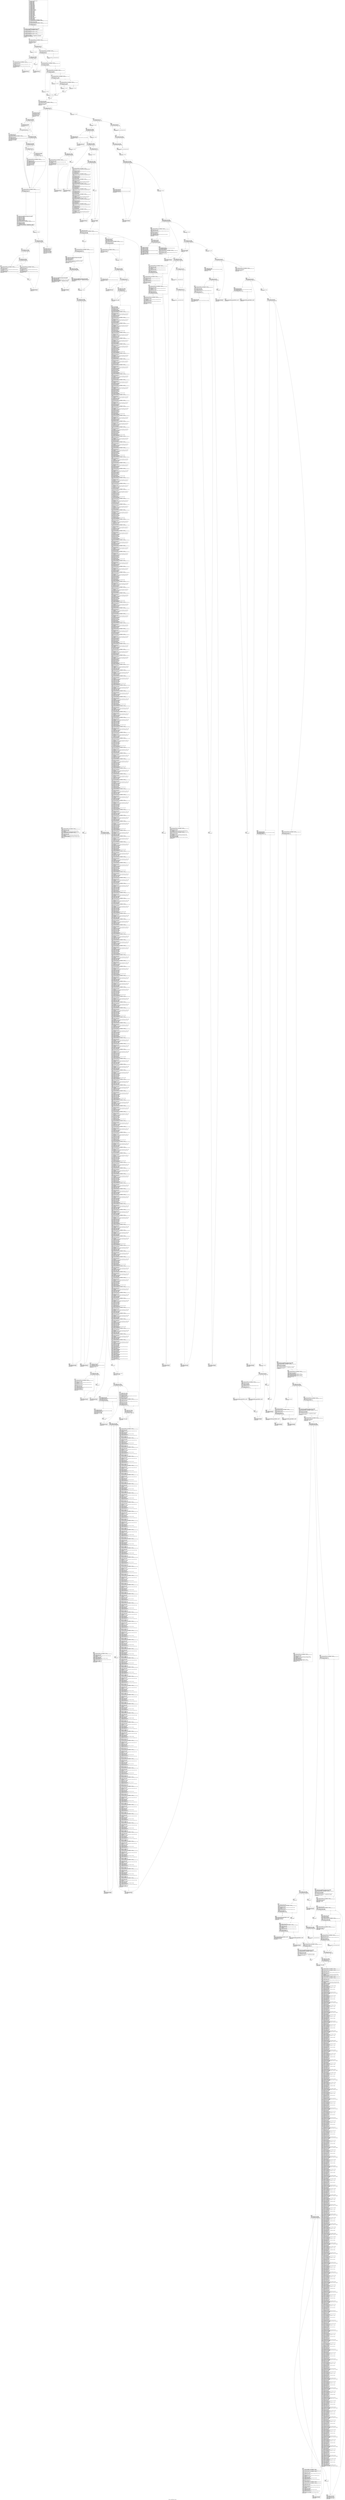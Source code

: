 digraph "CFG for 'sendMTFValues' function" {
	label="CFG for 'sendMTFValues' function";

	Node0x1e5f6a0 [shape=record,label="{%1:\l  %2 = alloca %struct.EState*, align 8\l  %3 = alloca i32, align 4\l  %4 = alloca i32, align 4\l  %5 = alloca i32, align 4\l  %6 = alloca i32, align 4\l  %7 = alloca i32, align 4\l  %8 = alloca i32, align 4\l  %9 = alloca i32, align 4\l  %10 = alloca i32, align 4\l  %11 = alloca i32, align 4\l  %12 = alloca i32, align 4\l  %13 = alloca i32, align 4\l  %14 = alloca i32, align 4\l  %15 = alloca i32, align 4\l  %16 = alloca i32, align 4\l  %17 = alloca i32, align 4\l  %18 = alloca i32, align 4\l  %19 = alloca i32, align 4\l  %20 = alloca [6 x i16], align 2\l  %21 = alloca [6 x i32], align 16\l  %22 = alloca i16*, align 8\l  %23 = alloca i32, align 4\l  %24 = alloca i32, align 4\l  %25 = alloca i32, align 4\l  %26 = alloca i32, align 4\l  %27 = alloca i32, align 4\l  %28 = alloca i32, align 4\l  %29 = alloca i32, align 4\l  %30 = alloca i16, align 2\l  %31 = alloca i16, align 2\l  %32 = alloca [6 x i8], align 1\l  %33 = alloca i8, align 1\l  %34 = alloca i8, align 1\l  %35 = alloca i8, align 1\l  %36 = alloca [16 x i8], align 16\l  %37 = alloca i32, align 4\l  %38 = alloca i16, align 2\l  %39 = alloca i8*, align 8\l  %40 = alloca i32*, align 8\l  store %struct.EState* %0, %struct.EState** %2, align 8\l  %41 = load %struct.EState*, %struct.EState** %2, align 8\l  %42 = getelementptr inbounds %struct.EState, %struct.EState* %41, i32 0, i32\l... 10\l  %43 = load i16*, i16** %42, align 8\l  store i16* %43, i16** %22, align 8\l  %44 = load %struct.EState*, %struct.EState** %2, align 8\l  %45 = getelementptr inbounds %struct.EState, %struct.EState* %44, i32 0, i32\l... 28\l  %46 = load i32, i32* %45, align 8\l  %47 = icmp sge i32 %46, 3\l  br i1 %47, label %48, label %62\l|{<s0>T|<s1>F}}"];
	Node0x1e5f6a0:s0 -> Node0x1e68890;
	Node0x1e5f6a0:s1 -> Node0x1e688e0;
	Node0x1e68890 [shape=record,label="{%48:\l48:                                               \l  %49 = bitcast %struct._IO_FILE.58** @stderr to %struct._IO_FILE**\l  %50 = load %struct._IO_FILE*, %struct._IO_FILE** %49, align 8\l  %51 = load %struct.EState*, %struct.EState** %2, align 8\l  %52 = getelementptr inbounds %struct.EState, %struct.EState* %51, i32 0, i32\l... 17\l  %53 = load i32, i32* %52, align 4\l  %54 = load %struct.EState*, %struct.EState** %2, align 8\l  %55 = getelementptr inbounds %struct.EState, %struct.EState* %54, i32 0, i32\l... 31\l  %56 = load i32, i32* %55, align 4\l  %57 = load %struct.EState*, %struct.EState** %2, align 8\l  %58 = getelementptr inbounds %struct.EState, %struct.EState* %57, i32 0, i32\l... 21\l  %59 = load i32, i32* %58, align 4\l  %60 = getelementptr inbounds [64 x i8], [64 x i8]* @.str.2.176, i64 0, i64 0\l  %61 = call i32 (%struct._IO_FILE*, i8*, ...) @fprintf(%struct._IO_FILE* %50,\l... i8* %60, i32 %53, i32 %56, i32 %59)\l  br label %62\l}"];
	Node0x1e68890 -> Node0x1e688e0;
	Node0x1e688e0 [shape=record,label="{%62:\l62:                                               \l  %63 = load %struct.EState*, %struct.EState** %2, align 8\l  %64 = getelementptr inbounds %struct.EState, %struct.EState* %63, i32 0, i32\l... 21\l  %65 = load i32, i32* %64, align 4\l  %66 = add nsw i32 %65, 2\l  store i32 %66, i32* %14, align 4\l  store i32 0, i32* %4, align 4\l  br label %67\l}"];
	Node0x1e688e0 -> Node0x1e68930;
	Node0x1e68930 [shape=record,label="{%67:\l67:                                               \l  %68 = load i32, i32* %4, align 4\l  %69 = icmp slt i32 %68, 6\l  br i1 %69, label %70, label %91\l|{<s0>T|<s1>F}}"];
	Node0x1e68930:s0 -> Node0x1e68980;
	Node0x1e68930:s1 -> Node0x1e68b60;
	Node0x1e68980 [shape=record,label="{%70:\l70:                                               \l  store i32 0, i32* %3, align 4\l  br label %71\l}"];
	Node0x1e68980 -> Node0x1e689d0;
	Node0x1e689d0 [shape=record,label="{%71:\l71:                                               \l  %72 = load i32, i32* %3, align 4\l  %73 = load i32, i32* %14, align 4\l  %74 = icmp slt i32 %72, %73\l  br i1 %74, label %75, label %87\l|{<s0>T|<s1>F}}"];
	Node0x1e689d0:s0 -> Node0x1e68a20;
	Node0x1e689d0:s1 -> Node0x1e68ac0;
	Node0x1e68a20 [shape=record,label="{%75:\l75:                                               \l  %76 = load %struct.EState*, %struct.EState** %2, align 8\l  %77 = getelementptr inbounds %struct.EState, %struct.EState* %76, i32 0, i32\l... 35\l  %78 = load i32, i32* %4, align 4\l  %79 = sext i32 %78 to i64\l  %80 = getelementptr inbounds [6 x [258 x i8]], [6 x [258 x i8]]* %77, i64 0,\l... i64 %79\l  %81 = load i32, i32* %3, align 4\l  %82 = sext i32 %81 to i64\l  %83 = getelementptr inbounds [258 x i8], [258 x i8]* %80, i64 0, i64 %82\l  store i8 15, i8* %83, align 1\l  br label %84\l}"];
	Node0x1e68a20 -> Node0x1e68a70;
	Node0x1e68a70 [shape=record,label="{%84:\l84:                                               \l  %85 = load i32, i32* %3, align 4\l  %86 = add nsw i32 %85, 1\l  store i32 %86, i32* %3, align 4\l  br label %71\l}"];
	Node0x1e68a70 -> Node0x1e689d0;
	Node0x1e68ac0 [shape=record,label="{%87:\l87:                                               \l  br label %88\l}"];
	Node0x1e68ac0 -> Node0x1e68b10;
	Node0x1e68b10 [shape=record,label="{%88:\l88:                                               \l  %89 = load i32, i32* %4, align 4\l  %90 = add nsw i32 %89, 1\l  store i32 %90, i32* %4, align 4\l  br label %67\l}"];
	Node0x1e68b10 -> Node0x1e68930;
	Node0x1e68b60 [shape=record,label="{%91:\l91:                                               \l  %92 = load %struct.EState*, %struct.EState** %2, align 8\l  %93 = getelementptr inbounds %struct.EState, %struct.EState* %92, i32 0, i32\l... 31\l  %94 = load i32, i32* %93, align 4\l  %95 = icmp sgt i32 %94, 0\l  br i1 %95, label %97, label %96\l|{<s0>T|<s1>F}}"];
	Node0x1e68b60:s0 -> Node0x1e68c00;
	Node0x1e68b60:s1 -> Node0x1e68bb0;
	Node0x1e68bb0 [shape=record,label="{%96:\l96:                                               \l  call fastcc void @BZ2_bz__AssertH__fail(i32 3001)\l  br label %97\l}"];
	Node0x1e68bb0 -> Node0x1e68c00;
	Node0x1e68c00 [shape=record,label="{%97:\l97:                                               \l  %98 = load %struct.EState*, %struct.EState** %2, align 8\l  %99 = getelementptr inbounds %struct.EState, %struct.EState* %98, i32 0, i32\l... 31\l  %100 = load i32, i32* %99, align 4\l  %101 = icmp slt i32 %100, 200\l  br i1 %101, label %102, label %103\l|{<s0>T|<s1>F}}"];
	Node0x1e68c00:s0 -> Node0x1e68c50;
	Node0x1e68c00:s1 -> Node0x1e68ca0;
	Node0x1e68c50 [shape=record,label="{%102:\l102:                                              \l  store i32 2, i32* %18, align 4\l  br label %125\l}"];
	Node0x1e68c50 -> Node0x1e68fc0;
	Node0x1e68ca0 [shape=record,label="{%103:\l103:                                              \l  %104 = load %struct.EState*, %struct.EState** %2, align 8\l  %105 = getelementptr inbounds %struct.EState, %struct.EState* %104, i32 0,\l... i32 31\l  %106 = load i32, i32* %105, align 4\l  %107 = icmp slt i32 %106, 600\l  br i1 %107, label %108, label %109\l|{<s0>T|<s1>F}}"];
	Node0x1e68ca0:s0 -> Node0x1e68cf0;
	Node0x1e68ca0:s1 -> Node0x1e68d40;
	Node0x1e68cf0 [shape=record,label="{%108:\l108:                                              \l  store i32 3, i32* %18, align 4\l  br label %124\l}"];
	Node0x1e68cf0 -> Node0x1e68f70;
	Node0x1e68d40 [shape=record,label="{%109:\l109:                                              \l  %110 = load %struct.EState*, %struct.EState** %2, align 8\l  %111 = getelementptr inbounds %struct.EState, %struct.EState* %110, i32 0,\l... i32 31\l  %112 = load i32, i32* %111, align 4\l  %113 = icmp slt i32 %112, 1200\l  br i1 %113, label %114, label %115\l|{<s0>T|<s1>F}}"];
	Node0x1e68d40:s0 -> Node0x1e68d90;
	Node0x1e68d40:s1 -> Node0x1e68de0;
	Node0x1e68d90 [shape=record,label="{%114:\l114:                                              \l  store i32 4, i32* %18, align 4\l  br label %123\l}"];
	Node0x1e68d90 -> Node0x1e68f20;
	Node0x1e68de0 [shape=record,label="{%115:\l115:                                              \l  %116 = load %struct.EState*, %struct.EState** %2, align 8\l  %117 = getelementptr inbounds %struct.EState, %struct.EState* %116, i32 0,\l... i32 31\l  %118 = load i32, i32* %117, align 4\l  %119 = icmp slt i32 %118, 2400\l  br i1 %119, label %120, label %121\l|{<s0>T|<s1>F}}"];
	Node0x1e68de0:s0 -> Node0x1e68e30;
	Node0x1e68de0:s1 -> Node0x1e68e80;
	Node0x1e68e30 [shape=record,label="{%120:\l120:                                              \l  store i32 5, i32* %18, align 4\l  br label %122\l}"];
	Node0x1e68e30 -> Node0x1e68ed0;
	Node0x1e68e80 [shape=record,label="{%121:\l121:                                              \l  store i32 6, i32* %18, align 4\l  br label %122\l}"];
	Node0x1e68e80 -> Node0x1e68ed0;
	Node0x1e68ed0 [shape=record,label="{%122:\l122:                                              \l  br label %123\l}"];
	Node0x1e68ed0 -> Node0x1e68f20;
	Node0x1e68f20 [shape=record,label="{%123:\l123:                                              \l  br label %124\l}"];
	Node0x1e68f20 -> Node0x1e68f70;
	Node0x1e68f70 [shape=record,label="{%124:\l124:                                              \l  br label %125\l}"];
	Node0x1e68f70 -> Node0x1e68fc0;
	Node0x1e68fc0 [shape=record,label="{%125:\l125:                                              \l  %126 = load i32, i32* %18, align 4\l  store i32 %126, i32* %23, align 4\l  %127 = load %struct.EState*, %struct.EState** %2, align 8\l  %128 = getelementptr inbounds %struct.EState, %struct.EState* %127, i32 0,\l... i32 31\l  %129 = load i32, i32* %128, align 4\l  store i32 %129, i32* %24, align 4\l  store i32 0, i32* %7, align 4\l  br label %130\l}"];
	Node0x1e68fc0 -> Node0x1e69010;
	Node0x1e69010 [shape=record,label="{%130:\l130:                                              \l  %131 = load i32, i32* %23, align 4\l  %132 = icmp sgt i32 %131, 0\l  br i1 %132, label %133, label %258\l|{<s0>T|<s1>F}}"];
	Node0x1e69010:s0 -> Node0x1e69060;
	Node0x1e69010:s1 -> Node0x1e696f0;
	Node0x1e69060 [shape=record,label="{%133:\l133:                                              \l  %134 = load i32, i32* %24, align 4\l  %135 = load i32, i32* %23, align 4\l  %136 = sdiv i32 %134, %135\l  store i32 %136, i32* %25, align 4\l  %137 = load i32, i32* %7, align 4\l  %138 = sub nsw i32 %137, 1\l  store i32 %138, i32* %8, align 4\l  store i32 0, i32* %26, align 4\l  br label %139\l}"];
	Node0x1e69060 -> Node0x1e690b0;
	Node0x1e690b0 [shape=record,label="{%139:\l139:                                              \l  %140 = load i32, i32* %26, align 4\l  %141 = load i32, i32* %25, align 4\l  %142 = icmp slt i32 %140, %141\l  br i1 %142, label %143, label %148\l|{<s0>T|<s1>F}}"];
	Node0x1e690b0:s0 -> Node0x1e69100;
	Node0x1e690b0:s1 -> Node0x1e69150;
	Node0x1e69100 [shape=record,label="{%143:\l143:                                              \l  %144 = load i32, i32* %8, align 4\l  %145 = load i32, i32* %14, align 4\l  %146 = sub nsw i32 %145, 1\l  %147 = icmp slt i32 %144, %146\l  br label %148\l}"];
	Node0x1e69100 -> Node0x1e69150;
	Node0x1e69150 [shape=record,label="{%148:\l148:                                              \l  %149 = phi i1 [ false, %139 ], [ %147, %143 ]\l  br i1 %149, label %150, label %161\l|{<s0>T|<s1>F}}"];
	Node0x1e69150:s0 -> Node0x1e691a0;
	Node0x1e69150:s1 -> Node0x1e691f0;
	Node0x1e691a0 [shape=record,label="{%150:\l150:                                              \l  %151 = load i32, i32* %8, align 4\l  %152 = add nsw i32 %151, 1\l  store i32 %152, i32* %8, align 4\l  %153 = load %struct.EState*, %struct.EState** %2, align 8\l  %154 = getelementptr inbounds %struct.EState, %struct.EState* %153, i32 0,\l... i32 32\l  %155 = load i32, i32* %8, align 4\l  %156 = sext i32 %155 to i64\l  %157 = getelementptr inbounds [258 x i32], [258 x i32]* %154, i64 0, i64 %156\l  %158 = load i32, i32* %157, align 4\l  %159 = load i32, i32* %26, align 4\l  %160 = add nsw i32 %159, %158\l  store i32 %160, i32* %26, align 4\l  br label %139\l}"];
	Node0x1e691a0 -> Node0x1e690b0;
	Node0x1e691f0 [shape=record,label="{%161:\l161:                                              \l  %162 = load i32, i32* %8, align 4\l  %163 = load i32, i32* %7, align 4\l  %164 = icmp sgt i32 %162, %163\l  br i1 %164, label %165, label %189\l|{<s0>T|<s1>F}}"];
	Node0x1e691f0:s0 -> Node0x1e69240;
	Node0x1e691f0:s1 -> Node0x1e69380;
	Node0x1e69240 [shape=record,label="{%165:\l165:                                              \l  %166 = load i32, i32* %23, align 4\l  %167 = load i32, i32* %18, align 4\l  %168 = icmp ne i32 %166, %167\l  br i1 %168, label %169, label %189\l|{<s0>T|<s1>F}}"];
	Node0x1e69240:s0 -> Node0x1e69290;
	Node0x1e69240:s1 -> Node0x1e69380;
	Node0x1e69290 [shape=record,label="{%169:\l169:                                              \l  %170 = load i32, i32* %23, align 4\l  %171 = icmp ne i32 %170, 1\l  br i1 %171, label %172, label %189\l|{<s0>T|<s1>F}}"];
	Node0x1e69290:s0 -> Node0x1e692e0;
	Node0x1e69290:s1 -> Node0x1e69380;
	Node0x1e692e0 [shape=record,label="{%172:\l172:                                              \l  %173 = load i32, i32* %18, align 4\l  %174 = load i32, i32* %23, align 4\l  %175 = sub nsw i32 %173, %174\l  %176 = srem i32 %175, 2\l  %177 = icmp eq i32 %176, 1\l  br i1 %177, label %178, label %189\l|{<s0>T|<s1>F}}"];
	Node0x1e692e0:s0 -> Node0x1e69330;
	Node0x1e692e0:s1 -> Node0x1e69380;
	Node0x1e69330 [shape=record,label="{%178:\l178:                                              \l  %179 = load %struct.EState*, %struct.EState** %2, align 8\l  %180 = getelementptr inbounds %struct.EState, %struct.EState* %179, i32 0,\l... i32 32\l  %181 = load i32, i32* %8, align 4\l  %182 = sext i32 %181 to i64\l  %183 = getelementptr inbounds [258 x i32], [258 x i32]* %180, i64 0, i64 %182\l  %184 = load i32, i32* %183, align 4\l  %185 = load i32, i32* %26, align 4\l  %186 = sub nsw i32 %185, %184\l  store i32 %186, i32* %26, align 4\l  %187 = load i32, i32* %8, align 4\l  %188 = add nsw i32 %187, -1\l  store i32 %188, i32* %8, align 4\l  br label %189\l}"];
	Node0x1e69330 -> Node0x1e69380;
	Node0x1e69380 [shape=record,label="{%189:\l189:                                              \l  %190 = load %struct.EState*, %struct.EState** %2, align 8\l  %191 = getelementptr inbounds %struct.EState, %struct.EState* %190, i32 0,\l... i32 28\l  %192 = load i32, i32* %191, align 8\l  %193 = icmp sge i32 %192, 3\l  br i1 %193, label %194, label %213\l|{<s0>T|<s1>F}}"];
	Node0x1e69380:s0 -> Node0x1e693d0;
	Node0x1e69380:s1 -> Node0x1e69420;
	Node0x1e693d0 [shape=record,label="{%194:\l194:                                              \l  %195 = bitcast %struct._IO_FILE.58** @stderr to %struct._IO_FILE**\l  %196 = load %struct._IO_FILE*, %struct._IO_FILE** %195, align 8\l  %197 = load i32, i32* %23, align 4\l  %198 = load i32, i32* %7, align 4\l  %199 = load i32, i32* %8, align 4\l  %200 = load i32, i32* %26, align 4\l  %201 = load i32, i32* %26, align 4\l  %202 = sitofp i32 %201 to float\l  %203 = fpext float %202 to double\l  %204 = fmul double 1.000000e+02, %203\l  %205 = load %struct.EState*, %struct.EState** %2, align 8\l  %206 = getelementptr inbounds %struct.EState, %struct.EState* %205, i32 0,\l... i32 31\l  %207 = load i32, i32* %206, align 4\l  %208 = sitofp i32 %207 to float\l  %209 = fpext float %208 to double\l  %210 = fdiv double %204, %209\l  %211 = getelementptr inbounds [59 x i8], [59 x i8]* @.str.3.177, i64 0, i64 0\l  %212 = call i32 (%struct._IO_FILE*, i8*, ...) @fprintf(%struct._IO_FILE*\l... %196, i8* %211, i32 %197, i32 %198, i32 %199, i32 %200, double %210)\l  br label %213\l}"];
	Node0x1e693d0 -> Node0x1e69420;
	Node0x1e69420 [shape=record,label="{%213:\l213:                                              \l  store i32 0, i32* %3, align 4\l  br label %214\l}"];
	Node0x1e69420 -> Node0x1e69470;
	Node0x1e69470 [shape=record,label="{%214:\l214:                                              \l  %215 = load i32, i32* %3, align 4\l  %216 = load i32, i32* %14, align 4\l  %217 = icmp slt i32 %215, %216\l  br i1 %217, label %218, label %250\l|{<s0>T|<s1>F}}"];
	Node0x1e69470:s0 -> Node0x1e694c0;
	Node0x1e69470:s1 -> Node0x1e696a0;
	Node0x1e694c0 [shape=record,label="{%218:\l218:                                              \l  %219 = load i32, i32* %3, align 4\l  %220 = load i32, i32* %7, align 4\l  %221 = icmp sge i32 %219, %220\l  br i1 %221, label %222, label %236\l|{<s0>T|<s1>F}}"];
	Node0x1e694c0:s0 -> Node0x1e69510;
	Node0x1e694c0:s1 -> Node0x1e695b0;
	Node0x1e69510 [shape=record,label="{%222:\l222:                                              \l  %223 = load i32, i32* %3, align 4\l  %224 = load i32, i32* %8, align 4\l  %225 = icmp sle i32 %223, %224\l  br i1 %225, label %226, label %236\l|{<s0>T|<s1>F}}"];
	Node0x1e69510:s0 -> Node0x1e69560;
	Node0x1e69510:s1 -> Node0x1e695b0;
	Node0x1e69560 [shape=record,label="{%226:\l226:                                              \l  %227 = load %struct.EState*, %struct.EState** %2, align 8\l  %228 = getelementptr inbounds %struct.EState, %struct.EState* %227, i32 0,\l... i32 35\l  %229 = load i32, i32* %23, align 4\l  %230 = sub nsw i32 %229, 1\l  %231 = sext i32 %230 to i64\l  %232 = getelementptr inbounds [6 x [258 x i8]], [6 x [258 x i8]]* %228, i64\l... 0, i64 %231\l  %233 = load i32, i32* %3, align 4\l  %234 = sext i32 %233 to i64\l  %235 = getelementptr inbounds [258 x i8], [258 x i8]* %232, i64 0, i64 %234\l  store i8 0, i8* %235, align 1\l  br label %246\l}"];
	Node0x1e69560 -> Node0x1e69600;
	Node0x1e695b0 [shape=record,label="{%236:\l236:                                              \l  %237 = load %struct.EState*, %struct.EState** %2, align 8\l  %238 = getelementptr inbounds %struct.EState, %struct.EState* %237, i32 0,\l... i32 35\l  %239 = load i32, i32* %23, align 4\l  %240 = sub nsw i32 %239, 1\l  %241 = sext i32 %240 to i64\l  %242 = getelementptr inbounds [6 x [258 x i8]], [6 x [258 x i8]]* %238, i64\l... 0, i64 %241\l  %243 = load i32, i32* %3, align 4\l  %244 = sext i32 %243 to i64\l  %245 = getelementptr inbounds [258 x i8], [258 x i8]* %242, i64 0, i64 %244\l  store i8 15, i8* %245, align 1\l  br label %246\l}"];
	Node0x1e695b0 -> Node0x1e69600;
	Node0x1e69600 [shape=record,label="{%246:\l246:                                              \l  br label %247\l}"];
	Node0x1e69600 -> Node0x1e69650;
	Node0x1e69650 [shape=record,label="{%247:\l247:                                              \l  %248 = load i32, i32* %3, align 4\l  %249 = add nsw i32 %248, 1\l  store i32 %249, i32* %3, align 4\l  br label %214\l}"];
	Node0x1e69650 -> Node0x1e69470;
	Node0x1e696a0 [shape=record,label="{%250:\l250:                                              \l  %251 = load i32, i32* %23, align 4\l  %252 = add nsw i32 %251, -1\l  store i32 %252, i32* %23, align 4\l  %253 = load i32, i32* %8, align 4\l  %254 = add nsw i32 %253, 1\l  store i32 %254, i32* %7, align 4\l  %255 = load i32, i32* %26, align 4\l  %256 = load i32, i32* %24, align 4\l  %257 = sub nsw i32 %256, %255\l  store i32 %257, i32* %24, align 4\l  br label %130\l}"];
	Node0x1e696a0 -> Node0x1e69010;
	Node0x1e696f0 [shape=record,label="{%258:\l258:                                              \l  store i32 0, i32* %12, align 4\l  br label %259\l}"];
	Node0x1e696f0 -> Node0x1e69740;
	Node0x1e69740 [shape=record,label="{%259:\l259:                                              \l  %260 = load i32, i32* %12, align 4\l  %261 = icmp slt i32 %260, 4\l  br i1 %261, label %262, label %3035\l|{<s0>T|<s1>F}}"];
	Node0x1e69740:s0 -> Node0x1e69790;
	Node0x1e69740:s1 -> Node0x1e6ac30;
	Node0x1e69790 [shape=record,label="{%262:\l262:                                              \l  store i32 0, i32* %4, align 4\l  br label %263\l}"];
	Node0x1e69790 -> Node0x1e697e0;
	Node0x1e697e0 [shape=record,label="{%263:\l263:                                              \l  %264 = load i32, i32* %4, align 4\l  %265 = load i32, i32* %18, align 4\l  %266 = icmp slt i32 %264, %265\l  br i1 %266, label %267, label %274\l|{<s0>T|<s1>F}}"];
	Node0x1e697e0:s0 -> Node0x1e69830;
	Node0x1e697e0:s1 -> Node0x1e698d0;
	Node0x1e69830 [shape=record,label="{%267:\l267:                                              \l  %268 = load i32, i32* %4, align 4\l  %269 = sext i32 %268 to i64\l  %270 = getelementptr inbounds [6 x i32], [6 x i32]* %21, i64 0, i64 %269\l  store i32 0, i32* %270, align 4\l  br label %271\l}"];
	Node0x1e69830 -> Node0x1e69880;
	Node0x1e69880 [shape=record,label="{%271:\l271:                                              \l  %272 = load i32, i32* %4, align 4\l  %273 = add nsw i32 %272, 1\l  store i32 %273, i32* %4, align 4\l  br label %263\l}"];
	Node0x1e69880 -> Node0x1e697e0;
	Node0x1e698d0 [shape=record,label="{%274:\l274:                                              \l  store i32 0, i32* %4, align 4\l  br label %275\l}"];
	Node0x1e698d0 -> Node0x1e69920;
	Node0x1e69920 [shape=record,label="{%275:\l275:                                              \l  %276 = load i32, i32* %4, align 4\l  %277 = load i32, i32* %18, align 4\l  %278 = icmp slt i32 %276, %277\l  br i1 %278, label %279, label %300\l|{<s0>T|<s1>F}}"];
	Node0x1e69920:s0 -> Node0x1e69970;
	Node0x1e69920:s1 -> Node0x1e69b50;
	Node0x1e69970 [shape=record,label="{%279:\l279:                                              \l  store i32 0, i32* %3, align 4\l  br label %280\l}"];
	Node0x1e69970 -> Node0x1e699c0;
	Node0x1e699c0 [shape=record,label="{%280:\l280:                                              \l  %281 = load i32, i32* %3, align 4\l  %282 = load i32, i32* %14, align 4\l  %283 = icmp slt i32 %281, %282\l  br i1 %283, label %284, label %296\l|{<s0>T|<s1>F}}"];
	Node0x1e699c0:s0 -> Node0x1e69a10;
	Node0x1e699c0:s1 -> Node0x1e69ab0;
	Node0x1e69a10 [shape=record,label="{%284:\l284:                                              \l  %285 = load %struct.EState*, %struct.EState** %2, align 8\l  %286 = getelementptr inbounds %struct.EState, %struct.EState* %285, i32 0,\l... i32 37\l  %287 = load i32, i32* %4, align 4\l  %288 = sext i32 %287 to i64\l  %289 = getelementptr inbounds [6 x [258 x i32]], [6 x [258 x i32]]* %286,\l... i64 0, i64 %288\l  %290 = load i32, i32* %3, align 4\l  %291 = sext i32 %290 to i64\l  %292 = getelementptr inbounds [258 x i32], [258 x i32]* %289, i64 0, i64 %291\l  store i32 0, i32* %292, align 4\l  br label %293\l}"];
	Node0x1e69a10 -> Node0x1e69a60;
	Node0x1e69a60 [shape=record,label="{%293:\l293:                                              \l  %294 = load i32, i32* %3, align 4\l  %295 = add nsw i32 %294, 1\l  store i32 %295, i32* %3, align 4\l  br label %280\l}"];
	Node0x1e69a60 -> Node0x1e699c0;
	Node0x1e69ab0 [shape=record,label="{%296:\l296:                                              \l  br label %297\l}"];
	Node0x1e69ab0 -> Node0x1e69b00;
	Node0x1e69b00 [shape=record,label="{%297:\l297:                                              \l  %298 = load i32, i32* %4, align 4\l  %299 = add nsw i32 %298, 1\l  store i32 %299, i32* %4, align 4\l  br label %275\l}"];
	Node0x1e69b00 -> Node0x1e69920;
	Node0x1e69b50 [shape=record,label="{%300:\l300:                                              \l  %301 = load i32, i32* %18, align 4\l  %302 = icmp eq i32 %301, 6\l  br i1 %302, label %303, label %385\l|{<s0>T|<s1>F}}"];
	Node0x1e69b50:s0 -> Node0x1e69ba0;
	Node0x1e69b50:s1 -> Node0x1e69d30;
	Node0x1e69ba0 [shape=record,label="{%303:\l303:                                              \l  store i32 0, i32* %3, align 4\l  br label %304\l}"];
	Node0x1e69ba0 -> Node0x1e69bf0;
	Node0x1e69bf0 [shape=record,label="{%304:\l304:                                              \l  %305 = load i32, i32* %3, align 4\l  %306 = load i32, i32* %14, align 4\l  %307 = icmp slt i32 %305, %306\l  br i1 %307, label %308, label %384\l|{<s0>T|<s1>F}}"];
	Node0x1e69bf0:s0 -> Node0x1e69c40;
	Node0x1e69bf0:s1 -> Node0x1e69ce0;
	Node0x1e69c40 [shape=record,label="{%308:\l308:                                              \l  %309 = load %struct.EState*, %struct.EState** %2, align 8\l  %310 = getelementptr inbounds %struct.EState, %struct.EState* %309, i32 0,\l... i32 35\l  %311 = getelementptr inbounds [6 x [258 x i8]], [6 x [258 x i8]]* %310, i64\l... 0, i64 1\l  %312 = load i32, i32* %3, align 4\l  %313 = sext i32 %312 to i64\l  %314 = getelementptr inbounds [258 x i8], [258 x i8]* %311, i64 0, i64 %313\l  %315 = load i8, i8* %314, align 1\l  %316 = zext i8 %315 to i32\l  %317 = shl i32 %316, 16\l  %318 = load %struct.EState*, %struct.EState** %2, align 8\l  %319 = getelementptr inbounds %struct.EState, %struct.EState* %318, i32 0,\l... i32 35\l  %320 = getelementptr inbounds [6 x [258 x i8]], [6 x [258 x i8]]* %319, i64\l... 0, i64 0\l  %321 = load i32, i32* %3, align 4\l  %322 = sext i32 %321 to i64\l  %323 = getelementptr inbounds [258 x i8], [258 x i8]* %320, i64 0, i64 %322\l  %324 = load i8, i8* %323, align 1\l  %325 = zext i8 %324 to i32\l  %326 = or i32 %317, %325\l  %327 = load %struct.EState*, %struct.EState** %2, align 8\l  %328 = getelementptr inbounds %struct.EState, %struct.EState* %327, i32 0,\l... i32 38\l  %329 = load i32, i32* %3, align 4\l  %330 = sext i32 %329 to i64\l  %331 = getelementptr inbounds [258 x [4 x i32]], [258 x [4 x i32]]* %328,\l... i64 0, i64 %330\l  %332 = getelementptr inbounds [4 x i32], [4 x i32]* %331, i64 0, i64 0\l  store i32 %326, i32* %332, align 8\l  %333 = load %struct.EState*, %struct.EState** %2, align 8\l  %334 = getelementptr inbounds %struct.EState, %struct.EState* %333, i32 0,\l... i32 35\l  %335 = getelementptr inbounds [6 x [258 x i8]], [6 x [258 x i8]]* %334, i64\l... 0, i64 3\l  %336 = load i32, i32* %3, align 4\l  %337 = sext i32 %336 to i64\l  %338 = getelementptr inbounds [258 x i8], [258 x i8]* %335, i64 0, i64 %337\l  %339 = load i8, i8* %338, align 1\l  %340 = zext i8 %339 to i32\l  %341 = shl i32 %340, 16\l  %342 = load %struct.EState*, %struct.EState** %2, align 8\l  %343 = getelementptr inbounds %struct.EState, %struct.EState* %342, i32 0,\l... i32 35\l  %344 = getelementptr inbounds [6 x [258 x i8]], [6 x [258 x i8]]* %343, i64\l... 0, i64 2\l  %345 = load i32, i32* %3, align 4\l  %346 = sext i32 %345 to i64\l  %347 = getelementptr inbounds [258 x i8], [258 x i8]* %344, i64 0, i64 %346\l  %348 = load i8, i8* %347, align 1\l  %349 = zext i8 %348 to i32\l  %350 = or i32 %341, %349\l  %351 = load %struct.EState*, %struct.EState** %2, align 8\l  %352 = getelementptr inbounds %struct.EState, %struct.EState* %351, i32 0,\l... i32 38\l  %353 = load i32, i32* %3, align 4\l  %354 = sext i32 %353 to i64\l  %355 = getelementptr inbounds [258 x [4 x i32]], [258 x [4 x i32]]* %352,\l... i64 0, i64 %354\l  %356 = getelementptr inbounds [4 x i32], [4 x i32]* %355, i64 0, i64 1\l  store i32 %350, i32* %356, align 4\l  %357 = load %struct.EState*, %struct.EState** %2, align 8\l  %358 = getelementptr inbounds %struct.EState, %struct.EState* %357, i32 0,\l... i32 35\l  %359 = getelementptr inbounds [6 x [258 x i8]], [6 x [258 x i8]]* %358, i64\l... 0, i64 5\l  %360 = load i32, i32* %3, align 4\l  %361 = sext i32 %360 to i64\l  %362 = getelementptr inbounds [258 x i8], [258 x i8]* %359, i64 0, i64 %361\l  %363 = load i8, i8* %362, align 1\l  %364 = zext i8 %363 to i32\l  %365 = shl i32 %364, 16\l  %366 = load %struct.EState*, %struct.EState** %2, align 8\l  %367 = getelementptr inbounds %struct.EState, %struct.EState* %366, i32 0,\l... i32 35\l  %368 = getelementptr inbounds [6 x [258 x i8]], [6 x [258 x i8]]* %367, i64\l... 0, i64 4\l  %369 = load i32, i32* %3, align 4\l  %370 = sext i32 %369 to i64\l  %371 = getelementptr inbounds [258 x i8], [258 x i8]* %368, i64 0, i64 %370\l  %372 = load i8, i8* %371, align 1\l  %373 = zext i8 %372 to i32\l  %374 = or i32 %365, %373\l  %375 = load %struct.EState*, %struct.EState** %2, align 8\l  %376 = getelementptr inbounds %struct.EState, %struct.EState* %375, i32 0,\l... i32 38\l  %377 = load i32, i32* %3, align 4\l  %378 = sext i32 %377 to i64\l  %379 = getelementptr inbounds [258 x [4 x i32]], [258 x [4 x i32]]* %376,\l... i64 0, i64 %378\l  %380 = getelementptr inbounds [4 x i32], [4 x i32]* %379, i64 0, i64 2\l  store i32 %374, i32* %380, align 8\l  br label %381\l}"];
	Node0x1e69c40 -> Node0x1e69c90;
	Node0x1e69c90 [shape=record,label="{%381:\l381:                                              \l  %382 = load i32, i32* %3, align 4\l  %383 = add nsw i32 %382, 1\l  store i32 %383, i32* %3, align 4\l  br label %304\l}"];
	Node0x1e69c90 -> Node0x1e69bf0;
	Node0x1e69ce0 [shape=record,label="{%384:\l384:                                              \l  br label %385\l}"];
	Node0x1e69ce0 -> Node0x1e69d30;
	Node0x1e69d30 [shape=record,label="{%385:\l385:                                              \l  store i32 0, i32* %13, align 4\l  store i32 0, i32* %9, align 4\l  store i32 0, i32* %7, align 4\l  br label %386\l}"];
	Node0x1e69d30 -> Node0x1e69d80;
	Node0x1e69d80 [shape=record,label="{%386:\l386:                                              \l  %387 = load i32, i32* %7, align 4\l  %388 = load %struct.EState*, %struct.EState** %2, align 8\l  %389 = getelementptr inbounds %struct.EState, %struct.EState* %388, i32 0,\l... i32 31\l  %390 = load i32, i32* %389, align 4\l  %391 = icmp sge i32 %387, %390\l  br i1 %391, label %392, label %393\l|{<s0>T|<s1>F}}"];
	Node0x1e69d80:s0 -> Node0x1e69dd0;
	Node0x1e69d80:s1 -> Node0x1e69e20;
	Node0x1e69dd0 [shape=record,label="{%392:\l392:                                              \l  br label %2974\l}"];
	Node0x1e69dd0 -> Node0x1e6a870;
	Node0x1e69e20 [shape=record,label="{%393:\l393:                                              \l  %394 = load i32, i32* %7, align 4\l  %395 = add nsw i32 %394, 50\l  %396 = sub nsw i32 %395, 1\l  store i32 %396, i32* %8, align 4\l  %397 = load i32, i32* %8, align 4\l  %398 = load %struct.EState*, %struct.EState** %2, align 8\l  %399 = getelementptr inbounds %struct.EState, %struct.EState* %398, i32 0,\l... i32 31\l  %400 = load i32, i32* %399, align 4\l  %401 = icmp sge i32 %397, %400\l  br i1 %401, label %402, label %407\l|{<s0>T|<s1>F}}"];
	Node0x1e69e20:s0 -> Node0x1e69e70;
	Node0x1e69e20:s1 -> Node0x1e69ec0;
	Node0x1e69e70 [shape=record,label="{%402:\l402:                                              \l  %403 = load %struct.EState*, %struct.EState** %2, align 8\l  %404 = getelementptr inbounds %struct.EState, %struct.EState* %403, i32 0,\l... i32 31\l  %405 = load i32, i32* %404, align 4\l  %406 = sub nsw i32 %405, 1\l  store i32 %406, i32* %8, align 4\l  br label %407\l}"];
	Node0x1e69e70 -> Node0x1e69ec0;
	Node0x1e69ec0 [shape=record,label="{%407:\l407:                                              \l  store i32 0, i32* %4, align 4\l  br label %408\l}"];
	Node0x1e69ec0 -> Node0x1e69f10;
	Node0x1e69f10 [shape=record,label="{%408:\l408:                                              \l  %409 = load i32, i32* %4, align 4\l  %410 = load i32, i32* %18, align 4\l  %411 = icmp slt i32 %409, %410\l  br i1 %411, label %412, label %419\l|{<s0>T|<s1>F}}"];
	Node0x1e69f10:s0 -> Node0x1e69f60;
	Node0x1e69f10:s1 -> Node0x1e6a000;
	Node0x1e69f60 [shape=record,label="{%412:\l412:                                              \l  %413 = load i32, i32* %4, align 4\l  %414 = sext i32 %413 to i64\l  %415 = getelementptr inbounds [6 x i16], [6 x i16]* %20, i64 0, i64 %414\l  store i16 0, i16* %415, align 2\l  br label %416\l}"];
	Node0x1e69f60 -> Node0x1e69fb0;
	Node0x1e69fb0 [shape=record,label="{%416:\l416:                                              \l  %417 = load i32, i32* %4, align 4\l  %418 = add nsw i32 %417, 1\l  store i32 %418, i32* %4, align 4\l  br label %408\l}"];
	Node0x1e69fb0 -> Node0x1e69f10;
	Node0x1e6a000 [shape=record,label="{%419:\l419:                                              \l  %420 = load i32, i32* %18, align 4\l  %421 = icmp eq i32 %420, 6\l  br i1 %421, label %422, label %2103\l|{<s0>T|<s1>F}}"];
	Node0x1e6a000:s0 -> Node0x1e6a050;
	Node0x1e6a000:s1 -> Node0x1e6a0f0;
	Node0x1e6a050 [shape=record,label="{%422:\l422:                                              \l  %423 = load i32, i32* %8, align 4\l  %424 = load i32, i32* %7, align 4\l  %425 = sub nsw i32 %423, %424\l  %426 = add nsw i32 %425, 1\l  %427 = icmp eq i32 50, %426\l  br i1 %427, label %428, label %2103\l|{<s0>T|<s1>F}}"];
	Node0x1e6a050:s0 -> Node0x1e6a0a0;
	Node0x1e6a050:s1 -> Node0x1e6a0f0;
	Node0x1e6a0a0 [shape=record,label="{%428:\l428:                                              \l  store i32 0, i32* %29, align 4\l  store i32 0, i32* %28, align 4\l  store i32 0, i32* %27, align 4\l  %429 = load i16*, i16** %22, align 8\l  %430 = load i32, i32* %7, align 4\l  %431 = add nsw i32 %430, 0\l  %432 = sext i32 %431 to i64\l  %433 = getelementptr inbounds i16, i16* %429, i64 %432\l  %434 = load i16, i16* %433, align 2\l  store i16 %434, i16* %30, align 2\l  %435 = load %struct.EState*, %struct.EState** %2, align 8\l  %436 = getelementptr inbounds %struct.EState, %struct.EState* %435, i32 0,\l... i32 38\l  %437 = load i16, i16* %30, align 2\l  %438 = zext i16 %437 to i64\l  %439 = getelementptr inbounds [258 x [4 x i32]], [258 x [4 x i32]]* %436,\l... i64 0, i64 %438\l  %440 = getelementptr inbounds [4 x i32], [4 x i32]* %439, i64 0, i64 0\l  %441 = load i32, i32* %440, align 8\l  %442 = load i32, i32* %27, align 4\l  %443 = add i32 %442, %441\l  store i32 %443, i32* %27, align 4\l  %444 = load %struct.EState*, %struct.EState** %2, align 8\l  %445 = getelementptr inbounds %struct.EState, %struct.EState* %444, i32 0,\l... i32 38\l  %446 = load i16, i16* %30, align 2\l  %447 = zext i16 %446 to i64\l  %448 = getelementptr inbounds [258 x [4 x i32]], [258 x [4 x i32]]* %445,\l... i64 0, i64 %447\l  %449 = getelementptr inbounds [4 x i32], [4 x i32]* %448, i64 0, i64 1\l  %450 = load i32, i32* %449, align 4\l  %451 = load i32, i32* %28, align 4\l  %452 = add i32 %451, %450\l  store i32 %452, i32* %28, align 4\l  %453 = load %struct.EState*, %struct.EState** %2, align 8\l  %454 = getelementptr inbounds %struct.EState, %struct.EState* %453, i32 0,\l... i32 38\l  %455 = load i16, i16* %30, align 2\l  %456 = zext i16 %455 to i64\l  %457 = getelementptr inbounds [258 x [4 x i32]], [258 x [4 x i32]]* %454,\l... i64 0, i64 %456\l  %458 = getelementptr inbounds [4 x i32], [4 x i32]* %457, i64 0, i64 2\l  %459 = load i32, i32* %458, align 8\l  %460 = load i32, i32* %29, align 4\l  %461 = add i32 %460, %459\l  store i32 %461, i32* %29, align 4\l  %462 = load i16*, i16** %22, align 8\l  %463 = load i32, i32* %7, align 4\l  %464 = add nsw i32 %463, 1\l  %465 = sext i32 %464 to i64\l  %466 = getelementptr inbounds i16, i16* %462, i64 %465\l  %467 = load i16, i16* %466, align 2\l  store i16 %467, i16* %30, align 2\l  %468 = load %struct.EState*, %struct.EState** %2, align 8\l  %469 = getelementptr inbounds %struct.EState, %struct.EState* %468, i32 0,\l... i32 38\l  %470 = load i16, i16* %30, align 2\l  %471 = zext i16 %470 to i64\l  %472 = getelementptr inbounds [258 x [4 x i32]], [258 x [4 x i32]]* %469,\l... i64 0, i64 %471\l  %473 = getelementptr inbounds [4 x i32], [4 x i32]* %472, i64 0, i64 0\l  %474 = load i32, i32* %473, align 8\l  %475 = load i32, i32* %27, align 4\l  %476 = add i32 %475, %474\l  store i32 %476, i32* %27, align 4\l  %477 = load %struct.EState*, %struct.EState** %2, align 8\l  %478 = getelementptr inbounds %struct.EState, %struct.EState* %477, i32 0,\l... i32 38\l  %479 = load i16, i16* %30, align 2\l  %480 = zext i16 %479 to i64\l  %481 = getelementptr inbounds [258 x [4 x i32]], [258 x [4 x i32]]* %478,\l... i64 0, i64 %480\l  %482 = getelementptr inbounds [4 x i32], [4 x i32]* %481, i64 0, i64 1\l  %483 = load i32, i32* %482, align 4\l  %484 = load i32, i32* %28, align 4\l  %485 = add i32 %484, %483\l  store i32 %485, i32* %28, align 4\l  %486 = load %struct.EState*, %struct.EState** %2, align 8\l  %487 = getelementptr inbounds %struct.EState, %struct.EState* %486, i32 0,\l... i32 38\l  %488 = load i16, i16* %30, align 2\l  %489 = zext i16 %488 to i64\l  %490 = getelementptr inbounds [258 x [4 x i32]], [258 x [4 x i32]]* %487,\l... i64 0, i64 %489\l  %491 = getelementptr inbounds [4 x i32], [4 x i32]* %490, i64 0, i64 2\l  %492 = load i32, i32* %491, align 8\l  %493 = load i32, i32* %29, align 4\l  %494 = add i32 %493, %492\l  store i32 %494, i32* %29, align 4\l  %495 = load i16*, i16** %22, align 8\l  %496 = load i32, i32* %7, align 4\l  %497 = add nsw i32 %496, 2\l  %498 = sext i32 %497 to i64\l  %499 = getelementptr inbounds i16, i16* %495, i64 %498\l  %500 = load i16, i16* %499, align 2\l  store i16 %500, i16* %30, align 2\l  %501 = load %struct.EState*, %struct.EState** %2, align 8\l  %502 = getelementptr inbounds %struct.EState, %struct.EState* %501, i32 0,\l... i32 38\l  %503 = load i16, i16* %30, align 2\l  %504 = zext i16 %503 to i64\l  %505 = getelementptr inbounds [258 x [4 x i32]], [258 x [4 x i32]]* %502,\l... i64 0, i64 %504\l  %506 = getelementptr inbounds [4 x i32], [4 x i32]* %505, i64 0, i64 0\l  %507 = load i32, i32* %506, align 8\l  %508 = load i32, i32* %27, align 4\l  %509 = add i32 %508, %507\l  store i32 %509, i32* %27, align 4\l  %510 = load %struct.EState*, %struct.EState** %2, align 8\l  %511 = getelementptr inbounds %struct.EState, %struct.EState* %510, i32 0,\l... i32 38\l  %512 = load i16, i16* %30, align 2\l  %513 = zext i16 %512 to i64\l  %514 = getelementptr inbounds [258 x [4 x i32]], [258 x [4 x i32]]* %511,\l... i64 0, i64 %513\l  %515 = getelementptr inbounds [4 x i32], [4 x i32]* %514, i64 0, i64 1\l  %516 = load i32, i32* %515, align 4\l  %517 = load i32, i32* %28, align 4\l  %518 = add i32 %517, %516\l  store i32 %518, i32* %28, align 4\l  %519 = load %struct.EState*, %struct.EState** %2, align 8\l  %520 = getelementptr inbounds %struct.EState, %struct.EState* %519, i32 0,\l... i32 38\l  %521 = load i16, i16* %30, align 2\l  %522 = zext i16 %521 to i64\l  %523 = getelementptr inbounds [258 x [4 x i32]], [258 x [4 x i32]]* %520,\l... i64 0, i64 %522\l  %524 = getelementptr inbounds [4 x i32], [4 x i32]* %523, i64 0, i64 2\l  %525 = load i32, i32* %524, align 8\l  %526 = load i32, i32* %29, align 4\l  %527 = add i32 %526, %525\l  store i32 %527, i32* %29, align 4\l  %528 = load i16*, i16** %22, align 8\l  %529 = load i32, i32* %7, align 4\l  %530 = add nsw i32 %529, 3\l  %531 = sext i32 %530 to i64\l  %532 = getelementptr inbounds i16, i16* %528, i64 %531\l  %533 = load i16, i16* %532, align 2\l  store i16 %533, i16* %30, align 2\l  %534 = load %struct.EState*, %struct.EState** %2, align 8\l  %535 = getelementptr inbounds %struct.EState, %struct.EState* %534, i32 0,\l... i32 38\l  %536 = load i16, i16* %30, align 2\l  %537 = zext i16 %536 to i64\l  %538 = getelementptr inbounds [258 x [4 x i32]], [258 x [4 x i32]]* %535,\l... i64 0, i64 %537\l  %539 = getelementptr inbounds [4 x i32], [4 x i32]* %538, i64 0, i64 0\l  %540 = load i32, i32* %539, align 8\l  %541 = load i32, i32* %27, align 4\l  %542 = add i32 %541, %540\l  store i32 %542, i32* %27, align 4\l  %543 = load %struct.EState*, %struct.EState** %2, align 8\l  %544 = getelementptr inbounds %struct.EState, %struct.EState* %543, i32 0,\l... i32 38\l  %545 = load i16, i16* %30, align 2\l  %546 = zext i16 %545 to i64\l  %547 = getelementptr inbounds [258 x [4 x i32]], [258 x [4 x i32]]* %544,\l... i64 0, i64 %546\l  %548 = getelementptr inbounds [4 x i32], [4 x i32]* %547, i64 0, i64 1\l  %549 = load i32, i32* %548, align 4\l  %550 = load i32, i32* %28, align 4\l  %551 = add i32 %550, %549\l  store i32 %551, i32* %28, align 4\l  %552 = load %struct.EState*, %struct.EState** %2, align 8\l  %553 = getelementptr inbounds %struct.EState, %struct.EState* %552, i32 0,\l... i32 38\l  %554 = load i16, i16* %30, align 2\l  %555 = zext i16 %554 to i64\l  %556 = getelementptr inbounds [258 x [4 x i32]], [258 x [4 x i32]]* %553,\l... i64 0, i64 %555\l  %557 = getelementptr inbounds [4 x i32], [4 x i32]* %556, i64 0, i64 2\l  %558 = load i32, i32* %557, align 8\l  %559 = load i32, i32* %29, align 4\l  %560 = add i32 %559, %558\l  store i32 %560, i32* %29, align 4\l  %561 = load i16*, i16** %22, align 8\l  %562 = load i32, i32* %7, align 4\l  %563 = add nsw i32 %562, 4\l  %564 = sext i32 %563 to i64\l  %565 = getelementptr inbounds i16, i16* %561, i64 %564\l  %566 = load i16, i16* %565, align 2\l  store i16 %566, i16* %30, align 2\l  %567 = load %struct.EState*, %struct.EState** %2, align 8\l  %568 = getelementptr inbounds %struct.EState, %struct.EState* %567, i32 0,\l... i32 38\l  %569 = load i16, i16* %30, align 2\l  %570 = zext i16 %569 to i64\l  %571 = getelementptr inbounds [258 x [4 x i32]], [258 x [4 x i32]]* %568,\l... i64 0, i64 %570\l  %572 = getelementptr inbounds [4 x i32], [4 x i32]* %571, i64 0, i64 0\l  %573 = load i32, i32* %572, align 8\l  %574 = load i32, i32* %27, align 4\l  %575 = add i32 %574, %573\l  store i32 %575, i32* %27, align 4\l  %576 = load %struct.EState*, %struct.EState** %2, align 8\l  %577 = getelementptr inbounds %struct.EState, %struct.EState* %576, i32 0,\l... i32 38\l  %578 = load i16, i16* %30, align 2\l  %579 = zext i16 %578 to i64\l  %580 = getelementptr inbounds [258 x [4 x i32]], [258 x [4 x i32]]* %577,\l... i64 0, i64 %579\l  %581 = getelementptr inbounds [4 x i32], [4 x i32]* %580, i64 0, i64 1\l  %582 = load i32, i32* %581, align 4\l  %583 = load i32, i32* %28, align 4\l  %584 = add i32 %583, %582\l  store i32 %584, i32* %28, align 4\l  %585 = load %struct.EState*, %struct.EState** %2, align 8\l  %586 = getelementptr inbounds %struct.EState, %struct.EState* %585, i32 0,\l... i32 38\l  %587 = load i16, i16* %30, align 2\l  %588 = zext i16 %587 to i64\l  %589 = getelementptr inbounds [258 x [4 x i32]], [258 x [4 x i32]]* %586,\l... i64 0, i64 %588\l  %590 = getelementptr inbounds [4 x i32], [4 x i32]* %589, i64 0, i64 2\l  %591 = load i32, i32* %590, align 8\l  %592 = load i32, i32* %29, align 4\l  %593 = add i32 %592, %591\l  store i32 %593, i32* %29, align 4\l  %594 = load i16*, i16** %22, align 8\l  %595 = load i32, i32* %7, align 4\l  %596 = add nsw i32 %595, 5\l  %597 = sext i32 %596 to i64\l  %598 = getelementptr inbounds i16, i16* %594, i64 %597\l  %599 = load i16, i16* %598, align 2\l  store i16 %599, i16* %30, align 2\l  %600 = load %struct.EState*, %struct.EState** %2, align 8\l  %601 = getelementptr inbounds %struct.EState, %struct.EState* %600, i32 0,\l... i32 38\l  %602 = load i16, i16* %30, align 2\l  %603 = zext i16 %602 to i64\l  %604 = getelementptr inbounds [258 x [4 x i32]], [258 x [4 x i32]]* %601,\l... i64 0, i64 %603\l  %605 = getelementptr inbounds [4 x i32], [4 x i32]* %604, i64 0, i64 0\l  %606 = load i32, i32* %605, align 8\l  %607 = load i32, i32* %27, align 4\l  %608 = add i32 %607, %606\l  store i32 %608, i32* %27, align 4\l  %609 = load %struct.EState*, %struct.EState** %2, align 8\l  %610 = getelementptr inbounds %struct.EState, %struct.EState* %609, i32 0,\l... i32 38\l  %611 = load i16, i16* %30, align 2\l  %612 = zext i16 %611 to i64\l  %613 = getelementptr inbounds [258 x [4 x i32]], [258 x [4 x i32]]* %610,\l... i64 0, i64 %612\l  %614 = getelementptr inbounds [4 x i32], [4 x i32]* %613, i64 0, i64 1\l  %615 = load i32, i32* %614, align 4\l  %616 = load i32, i32* %28, align 4\l  %617 = add i32 %616, %615\l  store i32 %617, i32* %28, align 4\l  %618 = load %struct.EState*, %struct.EState** %2, align 8\l  %619 = getelementptr inbounds %struct.EState, %struct.EState* %618, i32 0,\l... i32 38\l  %620 = load i16, i16* %30, align 2\l  %621 = zext i16 %620 to i64\l  %622 = getelementptr inbounds [258 x [4 x i32]], [258 x [4 x i32]]* %619,\l... i64 0, i64 %621\l  %623 = getelementptr inbounds [4 x i32], [4 x i32]* %622, i64 0, i64 2\l  %624 = load i32, i32* %623, align 8\l  %625 = load i32, i32* %29, align 4\l  %626 = add i32 %625, %624\l  store i32 %626, i32* %29, align 4\l  %627 = load i16*, i16** %22, align 8\l  %628 = load i32, i32* %7, align 4\l  %629 = add nsw i32 %628, 6\l  %630 = sext i32 %629 to i64\l  %631 = getelementptr inbounds i16, i16* %627, i64 %630\l  %632 = load i16, i16* %631, align 2\l  store i16 %632, i16* %30, align 2\l  %633 = load %struct.EState*, %struct.EState** %2, align 8\l  %634 = getelementptr inbounds %struct.EState, %struct.EState* %633, i32 0,\l... i32 38\l  %635 = load i16, i16* %30, align 2\l  %636 = zext i16 %635 to i64\l  %637 = getelementptr inbounds [258 x [4 x i32]], [258 x [4 x i32]]* %634,\l... i64 0, i64 %636\l  %638 = getelementptr inbounds [4 x i32], [4 x i32]* %637, i64 0, i64 0\l  %639 = load i32, i32* %638, align 8\l  %640 = load i32, i32* %27, align 4\l  %641 = add i32 %640, %639\l  store i32 %641, i32* %27, align 4\l  %642 = load %struct.EState*, %struct.EState** %2, align 8\l  %643 = getelementptr inbounds %struct.EState, %struct.EState* %642, i32 0,\l... i32 38\l  %644 = load i16, i16* %30, align 2\l  %645 = zext i16 %644 to i64\l  %646 = getelementptr inbounds [258 x [4 x i32]], [258 x [4 x i32]]* %643,\l... i64 0, i64 %645\l  %647 = getelementptr inbounds [4 x i32], [4 x i32]* %646, i64 0, i64 1\l  %648 = load i32, i32* %647, align 4\l  %649 = load i32, i32* %28, align 4\l  %650 = add i32 %649, %648\l  store i32 %650, i32* %28, align 4\l  %651 = load %struct.EState*, %struct.EState** %2, align 8\l  %652 = getelementptr inbounds %struct.EState, %struct.EState* %651, i32 0,\l... i32 38\l  %653 = load i16, i16* %30, align 2\l  %654 = zext i16 %653 to i64\l  %655 = getelementptr inbounds [258 x [4 x i32]], [258 x [4 x i32]]* %652,\l... i64 0, i64 %654\l  %656 = getelementptr inbounds [4 x i32], [4 x i32]* %655, i64 0, i64 2\l  %657 = load i32, i32* %656, align 8\l  %658 = load i32, i32* %29, align 4\l  %659 = add i32 %658, %657\l  store i32 %659, i32* %29, align 4\l  %660 = load i16*, i16** %22, align 8\l  %661 = load i32, i32* %7, align 4\l  %662 = add nsw i32 %661, 7\l  %663 = sext i32 %662 to i64\l  %664 = getelementptr inbounds i16, i16* %660, i64 %663\l  %665 = load i16, i16* %664, align 2\l  store i16 %665, i16* %30, align 2\l  %666 = load %struct.EState*, %struct.EState** %2, align 8\l  %667 = getelementptr inbounds %struct.EState, %struct.EState* %666, i32 0,\l... i32 38\l  %668 = load i16, i16* %30, align 2\l  %669 = zext i16 %668 to i64\l  %670 = getelementptr inbounds [258 x [4 x i32]], [258 x [4 x i32]]* %667,\l... i64 0, i64 %669\l  %671 = getelementptr inbounds [4 x i32], [4 x i32]* %670, i64 0, i64 0\l  %672 = load i32, i32* %671, align 8\l  %673 = load i32, i32* %27, align 4\l  %674 = add i32 %673, %672\l  store i32 %674, i32* %27, align 4\l  %675 = load %struct.EState*, %struct.EState** %2, align 8\l  %676 = getelementptr inbounds %struct.EState, %struct.EState* %675, i32 0,\l... i32 38\l  %677 = load i16, i16* %30, align 2\l  %678 = zext i16 %677 to i64\l  %679 = getelementptr inbounds [258 x [4 x i32]], [258 x [4 x i32]]* %676,\l... i64 0, i64 %678\l  %680 = getelementptr inbounds [4 x i32], [4 x i32]* %679, i64 0, i64 1\l  %681 = load i32, i32* %680, align 4\l  %682 = load i32, i32* %28, align 4\l  %683 = add i32 %682, %681\l  store i32 %683, i32* %28, align 4\l  %684 = load %struct.EState*, %struct.EState** %2, align 8\l  %685 = getelementptr inbounds %struct.EState, %struct.EState* %684, i32 0,\l... i32 38\l  %686 = load i16, i16* %30, align 2\l  %687 = zext i16 %686 to i64\l  %688 = getelementptr inbounds [258 x [4 x i32]], [258 x [4 x i32]]* %685,\l... i64 0, i64 %687\l  %689 = getelementptr inbounds [4 x i32], [4 x i32]* %688, i64 0, i64 2\l  %690 = load i32, i32* %689, align 8\l  %691 = load i32, i32* %29, align 4\l  %692 = add i32 %691, %690\l  store i32 %692, i32* %29, align 4\l  %693 = load i16*, i16** %22, align 8\l  %694 = load i32, i32* %7, align 4\l  %695 = add nsw i32 %694, 8\l  %696 = sext i32 %695 to i64\l  %697 = getelementptr inbounds i16, i16* %693, i64 %696\l  %698 = load i16, i16* %697, align 2\l  store i16 %698, i16* %30, align 2\l  %699 = load %struct.EState*, %struct.EState** %2, align 8\l  %700 = getelementptr inbounds %struct.EState, %struct.EState* %699, i32 0,\l... i32 38\l  %701 = load i16, i16* %30, align 2\l  %702 = zext i16 %701 to i64\l  %703 = getelementptr inbounds [258 x [4 x i32]], [258 x [4 x i32]]* %700,\l... i64 0, i64 %702\l  %704 = getelementptr inbounds [4 x i32], [4 x i32]* %703, i64 0, i64 0\l  %705 = load i32, i32* %704, align 8\l  %706 = load i32, i32* %27, align 4\l  %707 = add i32 %706, %705\l  store i32 %707, i32* %27, align 4\l  %708 = load %struct.EState*, %struct.EState** %2, align 8\l  %709 = getelementptr inbounds %struct.EState, %struct.EState* %708, i32 0,\l... i32 38\l  %710 = load i16, i16* %30, align 2\l  %711 = zext i16 %710 to i64\l  %712 = getelementptr inbounds [258 x [4 x i32]], [258 x [4 x i32]]* %709,\l... i64 0, i64 %711\l  %713 = getelementptr inbounds [4 x i32], [4 x i32]* %712, i64 0, i64 1\l  %714 = load i32, i32* %713, align 4\l  %715 = load i32, i32* %28, align 4\l  %716 = add i32 %715, %714\l  store i32 %716, i32* %28, align 4\l  %717 = load %struct.EState*, %struct.EState** %2, align 8\l  %718 = getelementptr inbounds %struct.EState, %struct.EState* %717, i32 0,\l... i32 38\l  %719 = load i16, i16* %30, align 2\l  %720 = zext i16 %719 to i64\l  %721 = getelementptr inbounds [258 x [4 x i32]], [258 x [4 x i32]]* %718,\l... i64 0, i64 %720\l  %722 = getelementptr inbounds [4 x i32], [4 x i32]* %721, i64 0, i64 2\l  %723 = load i32, i32* %722, align 8\l  %724 = load i32, i32* %29, align 4\l  %725 = add i32 %724, %723\l  store i32 %725, i32* %29, align 4\l  %726 = load i16*, i16** %22, align 8\l  %727 = load i32, i32* %7, align 4\l  %728 = add nsw i32 %727, 9\l  %729 = sext i32 %728 to i64\l  %730 = getelementptr inbounds i16, i16* %726, i64 %729\l  %731 = load i16, i16* %730, align 2\l  store i16 %731, i16* %30, align 2\l  %732 = load %struct.EState*, %struct.EState** %2, align 8\l  %733 = getelementptr inbounds %struct.EState, %struct.EState* %732, i32 0,\l... i32 38\l  %734 = load i16, i16* %30, align 2\l  %735 = zext i16 %734 to i64\l  %736 = getelementptr inbounds [258 x [4 x i32]], [258 x [4 x i32]]* %733,\l... i64 0, i64 %735\l  %737 = getelementptr inbounds [4 x i32], [4 x i32]* %736, i64 0, i64 0\l  %738 = load i32, i32* %737, align 8\l  %739 = load i32, i32* %27, align 4\l  %740 = add i32 %739, %738\l  store i32 %740, i32* %27, align 4\l  %741 = load %struct.EState*, %struct.EState** %2, align 8\l  %742 = getelementptr inbounds %struct.EState, %struct.EState* %741, i32 0,\l... i32 38\l  %743 = load i16, i16* %30, align 2\l  %744 = zext i16 %743 to i64\l  %745 = getelementptr inbounds [258 x [4 x i32]], [258 x [4 x i32]]* %742,\l... i64 0, i64 %744\l  %746 = getelementptr inbounds [4 x i32], [4 x i32]* %745, i64 0, i64 1\l  %747 = load i32, i32* %746, align 4\l  %748 = load i32, i32* %28, align 4\l  %749 = add i32 %748, %747\l  store i32 %749, i32* %28, align 4\l  %750 = load %struct.EState*, %struct.EState** %2, align 8\l  %751 = getelementptr inbounds %struct.EState, %struct.EState* %750, i32 0,\l... i32 38\l  %752 = load i16, i16* %30, align 2\l  %753 = zext i16 %752 to i64\l  %754 = getelementptr inbounds [258 x [4 x i32]], [258 x [4 x i32]]* %751,\l... i64 0, i64 %753\l  %755 = getelementptr inbounds [4 x i32], [4 x i32]* %754, i64 0, i64 2\l  %756 = load i32, i32* %755, align 8\l  %757 = load i32, i32* %29, align 4\l  %758 = add i32 %757, %756\l  store i32 %758, i32* %29, align 4\l  %759 = load i16*, i16** %22, align 8\l  %760 = load i32, i32* %7, align 4\l  %761 = add nsw i32 %760, 10\l  %762 = sext i32 %761 to i64\l  %763 = getelementptr inbounds i16, i16* %759, i64 %762\l  %764 = load i16, i16* %763, align 2\l  store i16 %764, i16* %30, align 2\l  %765 = load %struct.EState*, %struct.EState** %2, align 8\l  %766 = getelementptr inbounds %struct.EState, %struct.EState* %765, i32 0,\l... i32 38\l  %767 = load i16, i16* %30, align 2\l  %768 = zext i16 %767 to i64\l  %769 = getelementptr inbounds [258 x [4 x i32]], [258 x [4 x i32]]* %766,\l... i64 0, i64 %768\l  %770 = getelementptr inbounds [4 x i32], [4 x i32]* %769, i64 0, i64 0\l  %771 = load i32, i32* %770, align 8\l  %772 = load i32, i32* %27, align 4\l  %773 = add i32 %772, %771\l  store i32 %773, i32* %27, align 4\l  %774 = load %struct.EState*, %struct.EState** %2, align 8\l  %775 = getelementptr inbounds %struct.EState, %struct.EState* %774, i32 0,\l... i32 38\l  %776 = load i16, i16* %30, align 2\l  %777 = zext i16 %776 to i64\l  %778 = getelementptr inbounds [258 x [4 x i32]], [258 x [4 x i32]]* %775,\l... i64 0, i64 %777\l  %779 = getelementptr inbounds [4 x i32], [4 x i32]* %778, i64 0, i64 1\l  %780 = load i32, i32* %779, align 4\l  %781 = load i32, i32* %28, align 4\l  %782 = add i32 %781, %780\l  store i32 %782, i32* %28, align 4\l  %783 = load %struct.EState*, %struct.EState** %2, align 8\l  %784 = getelementptr inbounds %struct.EState, %struct.EState* %783, i32 0,\l... i32 38\l  %785 = load i16, i16* %30, align 2\l  %786 = zext i16 %785 to i64\l  %787 = getelementptr inbounds [258 x [4 x i32]], [258 x [4 x i32]]* %784,\l... i64 0, i64 %786\l  %788 = getelementptr inbounds [4 x i32], [4 x i32]* %787, i64 0, i64 2\l  %789 = load i32, i32* %788, align 8\l  %790 = load i32, i32* %29, align 4\l  %791 = add i32 %790, %789\l  store i32 %791, i32* %29, align 4\l  %792 = load i16*, i16** %22, align 8\l  %793 = load i32, i32* %7, align 4\l  %794 = add nsw i32 %793, 11\l  %795 = sext i32 %794 to i64\l  %796 = getelementptr inbounds i16, i16* %792, i64 %795\l  %797 = load i16, i16* %796, align 2\l  store i16 %797, i16* %30, align 2\l  %798 = load %struct.EState*, %struct.EState** %2, align 8\l  %799 = getelementptr inbounds %struct.EState, %struct.EState* %798, i32 0,\l... i32 38\l  %800 = load i16, i16* %30, align 2\l  %801 = zext i16 %800 to i64\l  %802 = getelementptr inbounds [258 x [4 x i32]], [258 x [4 x i32]]* %799,\l... i64 0, i64 %801\l  %803 = getelementptr inbounds [4 x i32], [4 x i32]* %802, i64 0, i64 0\l  %804 = load i32, i32* %803, align 8\l  %805 = load i32, i32* %27, align 4\l  %806 = add i32 %805, %804\l  store i32 %806, i32* %27, align 4\l  %807 = load %struct.EState*, %struct.EState** %2, align 8\l  %808 = getelementptr inbounds %struct.EState, %struct.EState* %807, i32 0,\l... i32 38\l  %809 = load i16, i16* %30, align 2\l  %810 = zext i16 %809 to i64\l  %811 = getelementptr inbounds [258 x [4 x i32]], [258 x [4 x i32]]* %808,\l... i64 0, i64 %810\l  %812 = getelementptr inbounds [4 x i32], [4 x i32]* %811, i64 0, i64 1\l  %813 = load i32, i32* %812, align 4\l  %814 = load i32, i32* %28, align 4\l  %815 = add i32 %814, %813\l  store i32 %815, i32* %28, align 4\l  %816 = load %struct.EState*, %struct.EState** %2, align 8\l  %817 = getelementptr inbounds %struct.EState, %struct.EState* %816, i32 0,\l... i32 38\l  %818 = load i16, i16* %30, align 2\l  %819 = zext i16 %818 to i64\l  %820 = getelementptr inbounds [258 x [4 x i32]], [258 x [4 x i32]]* %817,\l... i64 0, i64 %819\l  %821 = getelementptr inbounds [4 x i32], [4 x i32]* %820, i64 0, i64 2\l  %822 = load i32, i32* %821, align 8\l  %823 = load i32, i32* %29, align 4\l  %824 = add i32 %823, %822\l  store i32 %824, i32* %29, align 4\l  %825 = load i16*, i16** %22, align 8\l  %826 = load i32, i32* %7, align 4\l  %827 = add nsw i32 %826, 12\l  %828 = sext i32 %827 to i64\l  %829 = getelementptr inbounds i16, i16* %825, i64 %828\l  %830 = load i16, i16* %829, align 2\l  store i16 %830, i16* %30, align 2\l  %831 = load %struct.EState*, %struct.EState** %2, align 8\l  %832 = getelementptr inbounds %struct.EState, %struct.EState* %831, i32 0,\l... i32 38\l  %833 = load i16, i16* %30, align 2\l  %834 = zext i16 %833 to i64\l  %835 = getelementptr inbounds [258 x [4 x i32]], [258 x [4 x i32]]* %832,\l... i64 0, i64 %834\l  %836 = getelementptr inbounds [4 x i32], [4 x i32]* %835, i64 0, i64 0\l  %837 = load i32, i32* %836, align 8\l  %838 = load i32, i32* %27, align 4\l  %839 = add i32 %838, %837\l  store i32 %839, i32* %27, align 4\l  %840 = load %struct.EState*, %struct.EState** %2, align 8\l  %841 = getelementptr inbounds %struct.EState, %struct.EState* %840, i32 0,\l... i32 38\l  %842 = load i16, i16* %30, align 2\l  %843 = zext i16 %842 to i64\l  %844 = getelementptr inbounds [258 x [4 x i32]], [258 x [4 x i32]]* %841,\l... i64 0, i64 %843\l  %845 = getelementptr inbounds [4 x i32], [4 x i32]* %844, i64 0, i64 1\l  %846 = load i32, i32* %845, align 4\l  %847 = load i32, i32* %28, align 4\l  %848 = add i32 %847, %846\l  store i32 %848, i32* %28, align 4\l  %849 = load %struct.EState*, %struct.EState** %2, align 8\l  %850 = getelementptr inbounds %struct.EState, %struct.EState* %849, i32 0,\l... i32 38\l  %851 = load i16, i16* %30, align 2\l  %852 = zext i16 %851 to i64\l  %853 = getelementptr inbounds [258 x [4 x i32]], [258 x [4 x i32]]* %850,\l... i64 0, i64 %852\l  %854 = getelementptr inbounds [4 x i32], [4 x i32]* %853, i64 0, i64 2\l  %855 = load i32, i32* %854, align 8\l  %856 = load i32, i32* %29, align 4\l  %857 = add i32 %856, %855\l  store i32 %857, i32* %29, align 4\l  %858 = load i16*, i16** %22, align 8\l  %859 = load i32, i32* %7, align 4\l  %860 = add nsw i32 %859, 13\l  %861 = sext i32 %860 to i64\l  %862 = getelementptr inbounds i16, i16* %858, i64 %861\l  %863 = load i16, i16* %862, align 2\l  store i16 %863, i16* %30, align 2\l  %864 = load %struct.EState*, %struct.EState** %2, align 8\l  %865 = getelementptr inbounds %struct.EState, %struct.EState* %864, i32 0,\l... i32 38\l  %866 = load i16, i16* %30, align 2\l  %867 = zext i16 %866 to i64\l  %868 = getelementptr inbounds [258 x [4 x i32]], [258 x [4 x i32]]* %865,\l... i64 0, i64 %867\l  %869 = getelementptr inbounds [4 x i32], [4 x i32]* %868, i64 0, i64 0\l  %870 = load i32, i32* %869, align 8\l  %871 = load i32, i32* %27, align 4\l  %872 = add i32 %871, %870\l  store i32 %872, i32* %27, align 4\l  %873 = load %struct.EState*, %struct.EState** %2, align 8\l  %874 = getelementptr inbounds %struct.EState, %struct.EState* %873, i32 0,\l... i32 38\l  %875 = load i16, i16* %30, align 2\l  %876 = zext i16 %875 to i64\l  %877 = getelementptr inbounds [258 x [4 x i32]], [258 x [4 x i32]]* %874,\l... i64 0, i64 %876\l  %878 = getelementptr inbounds [4 x i32], [4 x i32]* %877, i64 0, i64 1\l  %879 = load i32, i32* %878, align 4\l  %880 = load i32, i32* %28, align 4\l  %881 = add i32 %880, %879\l  store i32 %881, i32* %28, align 4\l  %882 = load %struct.EState*, %struct.EState** %2, align 8\l  %883 = getelementptr inbounds %struct.EState, %struct.EState* %882, i32 0,\l... i32 38\l  %884 = load i16, i16* %30, align 2\l  %885 = zext i16 %884 to i64\l  %886 = getelementptr inbounds [258 x [4 x i32]], [258 x [4 x i32]]* %883,\l... i64 0, i64 %885\l  %887 = getelementptr inbounds [4 x i32], [4 x i32]* %886, i64 0, i64 2\l  %888 = load i32, i32* %887, align 8\l  %889 = load i32, i32* %29, align 4\l  %890 = add i32 %889, %888\l  store i32 %890, i32* %29, align 4\l  %891 = load i16*, i16** %22, align 8\l  %892 = load i32, i32* %7, align 4\l  %893 = add nsw i32 %892, 14\l  %894 = sext i32 %893 to i64\l  %895 = getelementptr inbounds i16, i16* %891, i64 %894\l  %896 = load i16, i16* %895, align 2\l  store i16 %896, i16* %30, align 2\l  %897 = load %struct.EState*, %struct.EState** %2, align 8\l  %898 = getelementptr inbounds %struct.EState, %struct.EState* %897, i32 0,\l... i32 38\l  %899 = load i16, i16* %30, align 2\l  %900 = zext i16 %899 to i64\l  %901 = getelementptr inbounds [258 x [4 x i32]], [258 x [4 x i32]]* %898,\l... i64 0, i64 %900\l  %902 = getelementptr inbounds [4 x i32], [4 x i32]* %901, i64 0, i64 0\l  %903 = load i32, i32* %902, align 8\l  %904 = load i32, i32* %27, align 4\l  %905 = add i32 %904, %903\l  store i32 %905, i32* %27, align 4\l  %906 = load %struct.EState*, %struct.EState** %2, align 8\l  %907 = getelementptr inbounds %struct.EState, %struct.EState* %906, i32 0,\l... i32 38\l  %908 = load i16, i16* %30, align 2\l  %909 = zext i16 %908 to i64\l  %910 = getelementptr inbounds [258 x [4 x i32]], [258 x [4 x i32]]* %907,\l... i64 0, i64 %909\l  %911 = getelementptr inbounds [4 x i32], [4 x i32]* %910, i64 0, i64 1\l  %912 = load i32, i32* %911, align 4\l  %913 = load i32, i32* %28, align 4\l  %914 = add i32 %913, %912\l  store i32 %914, i32* %28, align 4\l  %915 = load %struct.EState*, %struct.EState** %2, align 8\l  %916 = getelementptr inbounds %struct.EState, %struct.EState* %915, i32 0,\l... i32 38\l  %917 = load i16, i16* %30, align 2\l  %918 = zext i16 %917 to i64\l  %919 = getelementptr inbounds [258 x [4 x i32]], [258 x [4 x i32]]* %916,\l... i64 0, i64 %918\l  %920 = getelementptr inbounds [4 x i32], [4 x i32]* %919, i64 0, i64 2\l  %921 = load i32, i32* %920, align 8\l  %922 = load i32, i32* %29, align 4\l  %923 = add i32 %922, %921\l  store i32 %923, i32* %29, align 4\l  %924 = load i16*, i16** %22, align 8\l  %925 = load i32, i32* %7, align 4\l  %926 = add nsw i32 %925, 15\l  %927 = sext i32 %926 to i64\l  %928 = getelementptr inbounds i16, i16* %924, i64 %927\l  %929 = load i16, i16* %928, align 2\l  store i16 %929, i16* %30, align 2\l  %930 = load %struct.EState*, %struct.EState** %2, align 8\l  %931 = getelementptr inbounds %struct.EState, %struct.EState* %930, i32 0,\l... i32 38\l  %932 = load i16, i16* %30, align 2\l  %933 = zext i16 %932 to i64\l  %934 = getelementptr inbounds [258 x [4 x i32]], [258 x [4 x i32]]* %931,\l... i64 0, i64 %933\l  %935 = getelementptr inbounds [4 x i32], [4 x i32]* %934, i64 0, i64 0\l  %936 = load i32, i32* %935, align 8\l  %937 = load i32, i32* %27, align 4\l  %938 = add i32 %937, %936\l  store i32 %938, i32* %27, align 4\l  %939 = load %struct.EState*, %struct.EState** %2, align 8\l  %940 = getelementptr inbounds %struct.EState, %struct.EState* %939, i32 0,\l... i32 38\l  %941 = load i16, i16* %30, align 2\l  %942 = zext i16 %941 to i64\l  %943 = getelementptr inbounds [258 x [4 x i32]], [258 x [4 x i32]]* %940,\l... i64 0, i64 %942\l  %944 = getelementptr inbounds [4 x i32], [4 x i32]* %943, i64 0, i64 1\l  %945 = load i32, i32* %944, align 4\l  %946 = load i32, i32* %28, align 4\l  %947 = add i32 %946, %945\l  store i32 %947, i32* %28, align 4\l  %948 = load %struct.EState*, %struct.EState** %2, align 8\l  %949 = getelementptr inbounds %struct.EState, %struct.EState* %948, i32 0,\l... i32 38\l  %950 = load i16, i16* %30, align 2\l  %951 = zext i16 %950 to i64\l  %952 = getelementptr inbounds [258 x [4 x i32]], [258 x [4 x i32]]* %949,\l... i64 0, i64 %951\l  %953 = getelementptr inbounds [4 x i32], [4 x i32]* %952, i64 0, i64 2\l  %954 = load i32, i32* %953, align 8\l  %955 = load i32, i32* %29, align 4\l  %956 = add i32 %955, %954\l  store i32 %956, i32* %29, align 4\l  %957 = load i16*, i16** %22, align 8\l  %958 = load i32, i32* %7, align 4\l  %959 = add nsw i32 %958, 16\l  %960 = sext i32 %959 to i64\l  %961 = getelementptr inbounds i16, i16* %957, i64 %960\l  %962 = load i16, i16* %961, align 2\l  store i16 %962, i16* %30, align 2\l  %963 = load %struct.EState*, %struct.EState** %2, align 8\l  %964 = getelementptr inbounds %struct.EState, %struct.EState* %963, i32 0,\l... i32 38\l  %965 = load i16, i16* %30, align 2\l  %966 = zext i16 %965 to i64\l  %967 = getelementptr inbounds [258 x [4 x i32]], [258 x [4 x i32]]* %964,\l... i64 0, i64 %966\l  %968 = getelementptr inbounds [4 x i32], [4 x i32]* %967, i64 0, i64 0\l  %969 = load i32, i32* %968, align 8\l  %970 = load i32, i32* %27, align 4\l  %971 = add i32 %970, %969\l  store i32 %971, i32* %27, align 4\l  %972 = load %struct.EState*, %struct.EState** %2, align 8\l  %973 = getelementptr inbounds %struct.EState, %struct.EState* %972, i32 0,\l... i32 38\l  %974 = load i16, i16* %30, align 2\l  %975 = zext i16 %974 to i64\l  %976 = getelementptr inbounds [258 x [4 x i32]], [258 x [4 x i32]]* %973,\l... i64 0, i64 %975\l  %977 = getelementptr inbounds [4 x i32], [4 x i32]* %976, i64 0, i64 1\l  %978 = load i32, i32* %977, align 4\l  %979 = load i32, i32* %28, align 4\l  %980 = add i32 %979, %978\l  store i32 %980, i32* %28, align 4\l  %981 = load %struct.EState*, %struct.EState** %2, align 8\l  %982 = getelementptr inbounds %struct.EState, %struct.EState* %981, i32 0,\l... i32 38\l  %983 = load i16, i16* %30, align 2\l  %984 = zext i16 %983 to i64\l  %985 = getelementptr inbounds [258 x [4 x i32]], [258 x [4 x i32]]* %982,\l... i64 0, i64 %984\l  %986 = getelementptr inbounds [4 x i32], [4 x i32]* %985, i64 0, i64 2\l  %987 = load i32, i32* %986, align 8\l  %988 = load i32, i32* %29, align 4\l  %989 = add i32 %988, %987\l  store i32 %989, i32* %29, align 4\l  %990 = load i16*, i16** %22, align 8\l  %991 = load i32, i32* %7, align 4\l  %992 = add nsw i32 %991, 17\l  %993 = sext i32 %992 to i64\l  %994 = getelementptr inbounds i16, i16* %990, i64 %993\l  %995 = load i16, i16* %994, align 2\l  store i16 %995, i16* %30, align 2\l  %996 = load %struct.EState*, %struct.EState** %2, align 8\l  %997 = getelementptr inbounds %struct.EState, %struct.EState* %996, i32 0,\l... i32 38\l  %998 = load i16, i16* %30, align 2\l  %999 = zext i16 %998 to i64\l  %1000 = getelementptr inbounds [258 x [4 x i32]], [258 x [4 x i32]]* %997,\l... i64 0, i64 %999\l  %1001 = getelementptr inbounds [4 x i32], [4 x i32]* %1000, i64 0, i64 0\l  %1002 = load i32, i32* %1001, align 8\l  %1003 = load i32, i32* %27, align 4\l  %1004 = add i32 %1003, %1002\l  store i32 %1004, i32* %27, align 4\l  %1005 = load %struct.EState*, %struct.EState** %2, align 8\l  %1006 = getelementptr inbounds %struct.EState, %struct.EState* %1005, i32 0,\l... i32 38\l  %1007 = load i16, i16* %30, align 2\l  %1008 = zext i16 %1007 to i64\l  %1009 = getelementptr inbounds [258 x [4 x i32]], [258 x [4 x i32]]* %1006,\l... i64 0, i64 %1008\l  %1010 = getelementptr inbounds [4 x i32], [4 x i32]* %1009, i64 0, i64 1\l  %1011 = load i32, i32* %1010, align 4\l  %1012 = load i32, i32* %28, align 4\l  %1013 = add i32 %1012, %1011\l  store i32 %1013, i32* %28, align 4\l  %1014 = load %struct.EState*, %struct.EState** %2, align 8\l  %1015 = getelementptr inbounds %struct.EState, %struct.EState* %1014, i32 0,\l... i32 38\l  %1016 = load i16, i16* %30, align 2\l  %1017 = zext i16 %1016 to i64\l  %1018 = getelementptr inbounds [258 x [4 x i32]], [258 x [4 x i32]]* %1015,\l... i64 0, i64 %1017\l  %1019 = getelementptr inbounds [4 x i32], [4 x i32]* %1018, i64 0, i64 2\l  %1020 = load i32, i32* %1019, align 8\l  %1021 = load i32, i32* %29, align 4\l  %1022 = add i32 %1021, %1020\l  store i32 %1022, i32* %29, align 4\l  %1023 = load i16*, i16** %22, align 8\l  %1024 = load i32, i32* %7, align 4\l  %1025 = add nsw i32 %1024, 18\l  %1026 = sext i32 %1025 to i64\l  %1027 = getelementptr inbounds i16, i16* %1023, i64 %1026\l  %1028 = load i16, i16* %1027, align 2\l  store i16 %1028, i16* %30, align 2\l  %1029 = load %struct.EState*, %struct.EState** %2, align 8\l  %1030 = getelementptr inbounds %struct.EState, %struct.EState* %1029, i32 0,\l... i32 38\l  %1031 = load i16, i16* %30, align 2\l  %1032 = zext i16 %1031 to i64\l  %1033 = getelementptr inbounds [258 x [4 x i32]], [258 x [4 x i32]]* %1030,\l... i64 0, i64 %1032\l  %1034 = getelementptr inbounds [4 x i32], [4 x i32]* %1033, i64 0, i64 0\l  %1035 = load i32, i32* %1034, align 8\l  %1036 = load i32, i32* %27, align 4\l  %1037 = add i32 %1036, %1035\l  store i32 %1037, i32* %27, align 4\l  %1038 = load %struct.EState*, %struct.EState** %2, align 8\l  %1039 = getelementptr inbounds %struct.EState, %struct.EState* %1038, i32 0,\l... i32 38\l  %1040 = load i16, i16* %30, align 2\l  %1041 = zext i16 %1040 to i64\l  %1042 = getelementptr inbounds [258 x [4 x i32]], [258 x [4 x i32]]* %1039,\l... i64 0, i64 %1041\l  %1043 = getelementptr inbounds [4 x i32], [4 x i32]* %1042, i64 0, i64 1\l  %1044 = load i32, i32* %1043, align 4\l  %1045 = load i32, i32* %28, align 4\l  %1046 = add i32 %1045, %1044\l  store i32 %1046, i32* %28, align 4\l  %1047 = load %struct.EState*, %struct.EState** %2, align 8\l  %1048 = getelementptr inbounds %struct.EState, %struct.EState* %1047, i32 0,\l... i32 38\l  %1049 = load i16, i16* %30, align 2\l  %1050 = zext i16 %1049 to i64\l  %1051 = getelementptr inbounds [258 x [4 x i32]], [258 x [4 x i32]]* %1048,\l... i64 0, i64 %1050\l  %1052 = getelementptr inbounds [4 x i32], [4 x i32]* %1051, i64 0, i64 2\l  %1053 = load i32, i32* %1052, align 8\l  %1054 = load i32, i32* %29, align 4\l  %1055 = add i32 %1054, %1053\l  store i32 %1055, i32* %29, align 4\l  %1056 = load i16*, i16** %22, align 8\l  %1057 = load i32, i32* %7, align 4\l  %1058 = add nsw i32 %1057, 19\l  %1059 = sext i32 %1058 to i64\l  %1060 = getelementptr inbounds i16, i16* %1056, i64 %1059\l  %1061 = load i16, i16* %1060, align 2\l  store i16 %1061, i16* %30, align 2\l  %1062 = load %struct.EState*, %struct.EState** %2, align 8\l  %1063 = getelementptr inbounds %struct.EState, %struct.EState* %1062, i32 0,\l... i32 38\l  %1064 = load i16, i16* %30, align 2\l  %1065 = zext i16 %1064 to i64\l  %1066 = getelementptr inbounds [258 x [4 x i32]], [258 x [4 x i32]]* %1063,\l... i64 0, i64 %1065\l  %1067 = getelementptr inbounds [4 x i32], [4 x i32]* %1066, i64 0, i64 0\l  %1068 = load i32, i32* %1067, align 8\l  %1069 = load i32, i32* %27, align 4\l  %1070 = add i32 %1069, %1068\l  store i32 %1070, i32* %27, align 4\l  %1071 = load %struct.EState*, %struct.EState** %2, align 8\l  %1072 = getelementptr inbounds %struct.EState, %struct.EState* %1071, i32 0,\l... i32 38\l  %1073 = load i16, i16* %30, align 2\l  %1074 = zext i16 %1073 to i64\l  %1075 = getelementptr inbounds [258 x [4 x i32]], [258 x [4 x i32]]* %1072,\l... i64 0, i64 %1074\l  %1076 = getelementptr inbounds [4 x i32], [4 x i32]* %1075, i64 0, i64 1\l  %1077 = load i32, i32* %1076, align 4\l  %1078 = load i32, i32* %28, align 4\l  %1079 = add i32 %1078, %1077\l  store i32 %1079, i32* %28, align 4\l  %1080 = load %struct.EState*, %struct.EState** %2, align 8\l  %1081 = getelementptr inbounds %struct.EState, %struct.EState* %1080, i32 0,\l... i32 38\l  %1082 = load i16, i16* %30, align 2\l  %1083 = zext i16 %1082 to i64\l  %1084 = getelementptr inbounds [258 x [4 x i32]], [258 x [4 x i32]]* %1081,\l... i64 0, i64 %1083\l  %1085 = getelementptr inbounds [4 x i32], [4 x i32]* %1084, i64 0, i64 2\l  %1086 = load i32, i32* %1085, align 8\l  %1087 = load i32, i32* %29, align 4\l  %1088 = add i32 %1087, %1086\l  store i32 %1088, i32* %29, align 4\l  %1089 = load i16*, i16** %22, align 8\l  %1090 = load i32, i32* %7, align 4\l  %1091 = add nsw i32 %1090, 20\l  %1092 = sext i32 %1091 to i64\l  %1093 = getelementptr inbounds i16, i16* %1089, i64 %1092\l  %1094 = load i16, i16* %1093, align 2\l  store i16 %1094, i16* %30, align 2\l  %1095 = load %struct.EState*, %struct.EState** %2, align 8\l  %1096 = getelementptr inbounds %struct.EState, %struct.EState* %1095, i32 0,\l... i32 38\l  %1097 = load i16, i16* %30, align 2\l  %1098 = zext i16 %1097 to i64\l  %1099 = getelementptr inbounds [258 x [4 x i32]], [258 x [4 x i32]]* %1096,\l... i64 0, i64 %1098\l  %1100 = getelementptr inbounds [4 x i32], [4 x i32]* %1099, i64 0, i64 0\l  %1101 = load i32, i32* %1100, align 8\l  %1102 = load i32, i32* %27, align 4\l  %1103 = add i32 %1102, %1101\l  store i32 %1103, i32* %27, align 4\l  %1104 = load %struct.EState*, %struct.EState** %2, align 8\l  %1105 = getelementptr inbounds %struct.EState, %struct.EState* %1104, i32 0,\l... i32 38\l  %1106 = load i16, i16* %30, align 2\l  %1107 = zext i16 %1106 to i64\l  %1108 = getelementptr inbounds [258 x [4 x i32]], [258 x [4 x i32]]* %1105,\l... i64 0, i64 %1107\l  %1109 = getelementptr inbounds [4 x i32], [4 x i32]* %1108, i64 0, i64 1\l  %1110 = load i32, i32* %1109, align 4\l  %1111 = load i32, i32* %28, align 4\l  %1112 = add i32 %1111, %1110\l  store i32 %1112, i32* %28, align 4\l  %1113 = load %struct.EState*, %struct.EState** %2, align 8\l  %1114 = getelementptr inbounds %struct.EState, %struct.EState* %1113, i32 0,\l... i32 38\l  %1115 = load i16, i16* %30, align 2\l  %1116 = zext i16 %1115 to i64\l  %1117 = getelementptr inbounds [258 x [4 x i32]], [258 x [4 x i32]]* %1114,\l... i64 0, i64 %1116\l  %1118 = getelementptr inbounds [4 x i32], [4 x i32]* %1117, i64 0, i64 2\l  %1119 = load i32, i32* %1118, align 8\l  %1120 = load i32, i32* %29, align 4\l  %1121 = add i32 %1120, %1119\l  store i32 %1121, i32* %29, align 4\l  %1122 = load i16*, i16** %22, align 8\l  %1123 = load i32, i32* %7, align 4\l  %1124 = add nsw i32 %1123, 21\l  %1125 = sext i32 %1124 to i64\l  %1126 = getelementptr inbounds i16, i16* %1122, i64 %1125\l  %1127 = load i16, i16* %1126, align 2\l  store i16 %1127, i16* %30, align 2\l  %1128 = load %struct.EState*, %struct.EState** %2, align 8\l  %1129 = getelementptr inbounds %struct.EState, %struct.EState* %1128, i32 0,\l... i32 38\l  %1130 = load i16, i16* %30, align 2\l  %1131 = zext i16 %1130 to i64\l  %1132 = getelementptr inbounds [258 x [4 x i32]], [258 x [4 x i32]]* %1129,\l... i64 0, i64 %1131\l  %1133 = getelementptr inbounds [4 x i32], [4 x i32]* %1132, i64 0, i64 0\l  %1134 = load i32, i32* %1133, align 8\l  %1135 = load i32, i32* %27, align 4\l  %1136 = add i32 %1135, %1134\l  store i32 %1136, i32* %27, align 4\l  %1137 = load %struct.EState*, %struct.EState** %2, align 8\l  %1138 = getelementptr inbounds %struct.EState, %struct.EState* %1137, i32 0,\l... i32 38\l  %1139 = load i16, i16* %30, align 2\l  %1140 = zext i16 %1139 to i64\l  %1141 = getelementptr inbounds [258 x [4 x i32]], [258 x [4 x i32]]* %1138,\l... i64 0, i64 %1140\l  %1142 = getelementptr inbounds [4 x i32], [4 x i32]* %1141, i64 0, i64 1\l  %1143 = load i32, i32* %1142, align 4\l  %1144 = load i32, i32* %28, align 4\l  %1145 = add i32 %1144, %1143\l  store i32 %1145, i32* %28, align 4\l  %1146 = load %struct.EState*, %struct.EState** %2, align 8\l  %1147 = getelementptr inbounds %struct.EState, %struct.EState* %1146, i32 0,\l... i32 38\l  %1148 = load i16, i16* %30, align 2\l  %1149 = zext i16 %1148 to i64\l  %1150 = getelementptr inbounds [258 x [4 x i32]], [258 x [4 x i32]]* %1147,\l... i64 0, i64 %1149\l  %1151 = getelementptr inbounds [4 x i32], [4 x i32]* %1150, i64 0, i64 2\l  %1152 = load i32, i32* %1151, align 8\l  %1153 = load i32, i32* %29, align 4\l  %1154 = add i32 %1153, %1152\l  store i32 %1154, i32* %29, align 4\l  %1155 = load i16*, i16** %22, align 8\l  %1156 = load i32, i32* %7, align 4\l  %1157 = add nsw i32 %1156, 22\l  %1158 = sext i32 %1157 to i64\l  %1159 = getelementptr inbounds i16, i16* %1155, i64 %1158\l  %1160 = load i16, i16* %1159, align 2\l  store i16 %1160, i16* %30, align 2\l  %1161 = load %struct.EState*, %struct.EState** %2, align 8\l  %1162 = getelementptr inbounds %struct.EState, %struct.EState* %1161, i32 0,\l... i32 38\l  %1163 = load i16, i16* %30, align 2\l  %1164 = zext i16 %1163 to i64\l  %1165 = getelementptr inbounds [258 x [4 x i32]], [258 x [4 x i32]]* %1162,\l... i64 0, i64 %1164\l  %1166 = getelementptr inbounds [4 x i32], [4 x i32]* %1165, i64 0, i64 0\l  %1167 = load i32, i32* %1166, align 8\l  %1168 = load i32, i32* %27, align 4\l  %1169 = add i32 %1168, %1167\l  store i32 %1169, i32* %27, align 4\l  %1170 = load %struct.EState*, %struct.EState** %2, align 8\l  %1171 = getelementptr inbounds %struct.EState, %struct.EState* %1170, i32 0,\l... i32 38\l  %1172 = load i16, i16* %30, align 2\l  %1173 = zext i16 %1172 to i64\l  %1174 = getelementptr inbounds [258 x [4 x i32]], [258 x [4 x i32]]* %1171,\l... i64 0, i64 %1173\l  %1175 = getelementptr inbounds [4 x i32], [4 x i32]* %1174, i64 0, i64 1\l  %1176 = load i32, i32* %1175, align 4\l  %1177 = load i32, i32* %28, align 4\l  %1178 = add i32 %1177, %1176\l  store i32 %1178, i32* %28, align 4\l  %1179 = load %struct.EState*, %struct.EState** %2, align 8\l  %1180 = getelementptr inbounds %struct.EState, %struct.EState* %1179, i32 0,\l... i32 38\l  %1181 = load i16, i16* %30, align 2\l  %1182 = zext i16 %1181 to i64\l  %1183 = getelementptr inbounds [258 x [4 x i32]], [258 x [4 x i32]]* %1180,\l... i64 0, i64 %1182\l  %1184 = getelementptr inbounds [4 x i32], [4 x i32]* %1183, i64 0, i64 2\l  %1185 = load i32, i32* %1184, align 8\l  %1186 = load i32, i32* %29, align 4\l  %1187 = add i32 %1186, %1185\l  store i32 %1187, i32* %29, align 4\l  %1188 = load i16*, i16** %22, align 8\l  %1189 = load i32, i32* %7, align 4\l  %1190 = add nsw i32 %1189, 23\l  %1191 = sext i32 %1190 to i64\l  %1192 = getelementptr inbounds i16, i16* %1188, i64 %1191\l  %1193 = load i16, i16* %1192, align 2\l  store i16 %1193, i16* %30, align 2\l  %1194 = load %struct.EState*, %struct.EState** %2, align 8\l  %1195 = getelementptr inbounds %struct.EState, %struct.EState* %1194, i32 0,\l... i32 38\l  %1196 = load i16, i16* %30, align 2\l  %1197 = zext i16 %1196 to i64\l  %1198 = getelementptr inbounds [258 x [4 x i32]], [258 x [4 x i32]]* %1195,\l... i64 0, i64 %1197\l  %1199 = getelementptr inbounds [4 x i32], [4 x i32]* %1198, i64 0, i64 0\l  %1200 = load i32, i32* %1199, align 8\l  %1201 = load i32, i32* %27, align 4\l  %1202 = add i32 %1201, %1200\l  store i32 %1202, i32* %27, align 4\l  %1203 = load %struct.EState*, %struct.EState** %2, align 8\l  %1204 = getelementptr inbounds %struct.EState, %struct.EState* %1203, i32 0,\l... i32 38\l  %1205 = load i16, i16* %30, align 2\l  %1206 = zext i16 %1205 to i64\l  %1207 = getelementptr inbounds [258 x [4 x i32]], [258 x [4 x i32]]* %1204,\l... i64 0, i64 %1206\l  %1208 = getelementptr inbounds [4 x i32], [4 x i32]* %1207, i64 0, i64 1\l  %1209 = load i32, i32* %1208, align 4\l  %1210 = load i32, i32* %28, align 4\l  %1211 = add i32 %1210, %1209\l  store i32 %1211, i32* %28, align 4\l  %1212 = load %struct.EState*, %struct.EState** %2, align 8\l  %1213 = getelementptr inbounds %struct.EState, %struct.EState* %1212, i32 0,\l... i32 38\l  %1214 = load i16, i16* %30, align 2\l  %1215 = zext i16 %1214 to i64\l  %1216 = getelementptr inbounds [258 x [4 x i32]], [258 x [4 x i32]]* %1213,\l... i64 0, i64 %1215\l  %1217 = getelementptr inbounds [4 x i32], [4 x i32]* %1216, i64 0, i64 2\l  %1218 = load i32, i32* %1217, align 8\l  %1219 = load i32, i32* %29, align 4\l  %1220 = add i32 %1219, %1218\l  store i32 %1220, i32* %29, align 4\l  %1221 = load i16*, i16** %22, align 8\l  %1222 = load i32, i32* %7, align 4\l  %1223 = add nsw i32 %1222, 24\l  %1224 = sext i32 %1223 to i64\l  %1225 = getelementptr inbounds i16, i16* %1221, i64 %1224\l  %1226 = load i16, i16* %1225, align 2\l  store i16 %1226, i16* %30, align 2\l  %1227 = load %struct.EState*, %struct.EState** %2, align 8\l  %1228 = getelementptr inbounds %struct.EState, %struct.EState* %1227, i32 0,\l... i32 38\l  %1229 = load i16, i16* %30, align 2\l  %1230 = zext i16 %1229 to i64\l  %1231 = getelementptr inbounds [258 x [4 x i32]], [258 x [4 x i32]]* %1228,\l... i64 0, i64 %1230\l  %1232 = getelementptr inbounds [4 x i32], [4 x i32]* %1231, i64 0, i64 0\l  %1233 = load i32, i32* %1232, align 8\l  %1234 = load i32, i32* %27, align 4\l  %1235 = add i32 %1234, %1233\l  store i32 %1235, i32* %27, align 4\l  %1236 = load %struct.EState*, %struct.EState** %2, align 8\l  %1237 = getelementptr inbounds %struct.EState, %struct.EState* %1236, i32 0,\l... i32 38\l  %1238 = load i16, i16* %30, align 2\l  %1239 = zext i16 %1238 to i64\l  %1240 = getelementptr inbounds [258 x [4 x i32]], [258 x [4 x i32]]* %1237,\l... i64 0, i64 %1239\l  %1241 = getelementptr inbounds [4 x i32], [4 x i32]* %1240, i64 0, i64 1\l  %1242 = load i32, i32* %1241, align 4\l  %1243 = load i32, i32* %28, align 4\l  %1244 = add i32 %1243, %1242\l  store i32 %1244, i32* %28, align 4\l  %1245 = load %struct.EState*, %struct.EState** %2, align 8\l  %1246 = getelementptr inbounds %struct.EState, %struct.EState* %1245, i32 0,\l... i32 38\l  %1247 = load i16, i16* %30, align 2\l  %1248 = zext i16 %1247 to i64\l  %1249 = getelementptr inbounds [258 x [4 x i32]], [258 x [4 x i32]]* %1246,\l... i64 0, i64 %1248\l  %1250 = getelementptr inbounds [4 x i32], [4 x i32]* %1249, i64 0, i64 2\l  %1251 = load i32, i32* %1250, align 8\l  %1252 = load i32, i32* %29, align 4\l  %1253 = add i32 %1252, %1251\l  store i32 %1253, i32* %29, align 4\l  %1254 = load i16*, i16** %22, align 8\l  %1255 = load i32, i32* %7, align 4\l  %1256 = add nsw i32 %1255, 25\l  %1257 = sext i32 %1256 to i64\l  %1258 = getelementptr inbounds i16, i16* %1254, i64 %1257\l  %1259 = load i16, i16* %1258, align 2\l  store i16 %1259, i16* %30, align 2\l  %1260 = load %struct.EState*, %struct.EState** %2, align 8\l  %1261 = getelementptr inbounds %struct.EState, %struct.EState* %1260, i32 0,\l... i32 38\l  %1262 = load i16, i16* %30, align 2\l  %1263 = zext i16 %1262 to i64\l  %1264 = getelementptr inbounds [258 x [4 x i32]], [258 x [4 x i32]]* %1261,\l... i64 0, i64 %1263\l  %1265 = getelementptr inbounds [4 x i32], [4 x i32]* %1264, i64 0, i64 0\l  %1266 = load i32, i32* %1265, align 8\l  %1267 = load i32, i32* %27, align 4\l  %1268 = add i32 %1267, %1266\l  store i32 %1268, i32* %27, align 4\l  %1269 = load %struct.EState*, %struct.EState** %2, align 8\l  %1270 = getelementptr inbounds %struct.EState, %struct.EState* %1269, i32 0,\l... i32 38\l  %1271 = load i16, i16* %30, align 2\l  %1272 = zext i16 %1271 to i64\l  %1273 = getelementptr inbounds [258 x [4 x i32]], [258 x [4 x i32]]* %1270,\l... i64 0, i64 %1272\l  %1274 = getelementptr inbounds [4 x i32], [4 x i32]* %1273, i64 0, i64 1\l  %1275 = load i32, i32* %1274, align 4\l  %1276 = load i32, i32* %28, align 4\l  %1277 = add i32 %1276, %1275\l  store i32 %1277, i32* %28, align 4\l  %1278 = load %struct.EState*, %struct.EState** %2, align 8\l  %1279 = getelementptr inbounds %struct.EState, %struct.EState* %1278, i32 0,\l... i32 38\l  %1280 = load i16, i16* %30, align 2\l  %1281 = zext i16 %1280 to i64\l  %1282 = getelementptr inbounds [258 x [4 x i32]], [258 x [4 x i32]]* %1279,\l... i64 0, i64 %1281\l  %1283 = getelementptr inbounds [4 x i32], [4 x i32]* %1282, i64 0, i64 2\l  %1284 = load i32, i32* %1283, align 8\l  %1285 = load i32, i32* %29, align 4\l  %1286 = add i32 %1285, %1284\l  store i32 %1286, i32* %29, align 4\l  %1287 = load i16*, i16** %22, align 8\l  %1288 = load i32, i32* %7, align 4\l  %1289 = add nsw i32 %1288, 26\l  %1290 = sext i32 %1289 to i64\l  %1291 = getelementptr inbounds i16, i16* %1287, i64 %1290\l  %1292 = load i16, i16* %1291, align 2\l  store i16 %1292, i16* %30, align 2\l  %1293 = load %struct.EState*, %struct.EState** %2, align 8\l  %1294 = getelementptr inbounds %struct.EState, %struct.EState* %1293, i32 0,\l... i32 38\l  %1295 = load i16, i16* %30, align 2\l  %1296 = zext i16 %1295 to i64\l  %1297 = getelementptr inbounds [258 x [4 x i32]], [258 x [4 x i32]]* %1294,\l... i64 0, i64 %1296\l  %1298 = getelementptr inbounds [4 x i32], [4 x i32]* %1297, i64 0, i64 0\l  %1299 = load i32, i32* %1298, align 8\l  %1300 = load i32, i32* %27, align 4\l  %1301 = add i32 %1300, %1299\l  store i32 %1301, i32* %27, align 4\l  %1302 = load %struct.EState*, %struct.EState** %2, align 8\l  %1303 = getelementptr inbounds %struct.EState, %struct.EState* %1302, i32 0,\l... i32 38\l  %1304 = load i16, i16* %30, align 2\l  %1305 = zext i16 %1304 to i64\l  %1306 = getelementptr inbounds [258 x [4 x i32]], [258 x [4 x i32]]* %1303,\l... i64 0, i64 %1305\l  %1307 = getelementptr inbounds [4 x i32], [4 x i32]* %1306, i64 0, i64 1\l  %1308 = load i32, i32* %1307, align 4\l  %1309 = load i32, i32* %28, align 4\l  %1310 = add i32 %1309, %1308\l  store i32 %1310, i32* %28, align 4\l  %1311 = load %struct.EState*, %struct.EState** %2, align 8\l  %1312 = getelementptr inbounds %struct.EState, %struct.EState* %1311, i32 0,\l... i32 38\l  %1313 = load i16, i16* %30, align 2\l  %1314 = zext i16 %1313 to i64\l  %1315 = getelementptr inbounds [258 x [4 x i32]], [258 x [4 x i32]]* %1312,\l... i64 0, i64 %1314\l  %1316 = getelementptr inbounds [4 x i32], [4 x i32]* %1315, i64 0, i64 2\l  %1317 = load i32, i32* %1316, align 8\l  %1318 = load i32, i32* %29, align 4\l  %1319 = add i32 %1318, %1317\l  store i32 %1319, i32* %29, align 4\l  %1320 = load i16*, i16** %22, align 8\l  %1321 = load i32, i32* %7, align 4\l  %1322 = add nsw i32 %1321, 27\l  %1323 = sext i32 %1322 to i64\l  %1324 = getelementptr inbounds i16, i16* %1320, i64 %1323\l  %1325 = load i16, i16* %1324, align 2\l  store i16 %1325, i16* %30, align 2\l  %1326 = load %struct.EState*, %struct.EState** %2, align 8\l  %1327 = getelementptr inbounds %struct.EState, %struct.EState* %1326, i32 0,\l... i32 38\l  %1328 = load i16, i16* %30, align 2\l  %1329 = zext i16 %1328 to i64\l  %1330 = getelementptr inbounds [258 x [4 x i32]], [258 x [4 x i32]]* %1327,\l... i64 0, i64 %1329\l  %1331 = getelementptr inbounds [4 x i32], [4 x i32]* %1330, i64 0, i64 0\l  %1332 = load i32, i32* %1331, align 8\l  %1333 = load i32, i32* %27, align 4\l  %1334 = add i32 %1333, %1332\l  store i32 %1334, i32* %27, align 4\l  %1335 = load %struct.EState*, %struct.EState** %2, align 8\l  %1336 = getelementptr inbounds %struct.EState, %struct.EState* %1335, i32 0,\l... i32 38\l  %1337 = load i16, i16* %30, align 2\l  %1338 = zext i16 %1337 to i64\l  %1339 = getelementptr inbounds [258 x [4 x i32]], [258 x [4 x i32]]* %1336,\l... i64 0, i64 %1338\l  %1340 = getelementptr inbounds [4 x i32], [4 x i32]* %1339, i64 0, i64 1\l  %1341 = load i32, i32* %1340, align 4\l  %1342 = load i32, i32* %28, align 4\l  %1343 = add i32 %1342, %1341\l  store i32 %1343, i32* %28, align 4\l  %1344 = load %struct.EState*, %struct.EState** %2, align 8\l  %1345 = getelementptr inbounds %struct.EState, %struct.EState* %1344, i32 0,\l... i32 38\l  %1346 = load i16, i16* %30, align 2\l  %1347 = zext i16 %1346 to i64\l  %1348 = getelementptr inbounds [258 x [4 x i32]], [258 x [4 x i32]]* %1345,\l... i64 0, i64 %1347\l  %1349 = getelementptr inbounds [4 x i32], [4 x i32]* %1348, i64 0, i64 2\l  %1350 = load i32, i32* %1349, align 8\l  %1351 = load i32, i32* %29, align 4\l  %1352 = add i32 %1351, %1350\l  store i32 %1352, i32* %29, align 4\l  %1353 = load i16*, i16** %22, align 8\l  %1354 = load i32, i32* %7, align 4\l  %1355 = add nsw i32 %1354, 28\l  %1356 = sext i32 %1355 to i64\l  %1357 = getelementptr inbounds i16, i16* %1353, i64 %1356\l  %1358 = load i16, i16* %1357, align 2\l  store i16 %1358, i16* %30, align 2\l  %1359 = load %struct.EState*, %struct.EState** %2, align 8\l  %1360 = getelementptr inbounds %struct.EState, %struct.EState* %1359, i32 0,\l... i32 38\l  %1361 = load i16, i16* %30, align 2\l  %1362 = zext i16 %1361 to i64\l  %1363 = getelementptr inbounds [258 x [4 x i32]], [258 x [4 x i32]]* %1360,\l... i64 0, i64 %1362\l  %1364 = getelementptr inbounds [4 x i32], [4 x i32]* %1363, i64 0, i64 0\l  %1365 = load i32, i32* %1364, align 8\l  %1366 = load i32, i32* %27, align 4\l  %1367 = add i32 %1366, %1365\l  store i32 %1367, i32* %27, align 4\l  %1368 = load %struct.EState*, %struct.EState** %2, align 8\l  %1369 = getelementptr inbounds %struct.EState, %struct.EState* %1368, i32 0,\l... i32 38\l  %1370 = load i16, i16* %30, align 2\l  %1371 = zext i16 %1370 to i64\l  %1372 = getelementptr inbounds [258 x [4 x i32]], [258 x [4 x i32]]* %1369,\l... i64 0, i64 %1371\l  %1373 = getelementptr inbounds [4 x i32], [4 x i32]* %1372, i64 0, i64 1\l  %1374 = load i32, i32* %1373, align 4\l  %1375 = load i32, i32* %28, align 4\l  %1376 = add i32 %1375, %1374\l  store i32 %1376, i32* %28, align 4\l  %1377 = load %struct.EState*, %struct.EState** %2, align 8\l  %1378 = getelementptr inbounds %struct.EState, %struct.EState* %1377, i32 0,\l... i32 38\l  %1379 = load i16, i16* %30, align 2\l  %1380 = zext i16 %1379 to i64\l  %1381 = getelementptr inbounds [258 x [4 x i32]], [258 x [4 x i32]]* %1378,\l... i64 0, i64 %1380\l  %1382 = getelementptr inbounds [4 x i32], [4 x i32]* %1381, i64 0, i64 2\l  %1383 = load i32, i32* %1382, align 8\l  %1384 = load i32, i32* %29, align 4\l  %1385 = add i32 %1384, %1383\l  store i32 %1385, i32* %29, align 4\l  %1386 = load i16*, i16** %22, align 8\l  %1387 = load i32, i32* %7, align 4\l  %1388 = add nsw i32 %1387, 29\l  %1389 = sext i32 %1388 to i64\l  %1390 = getelementptr inbounds i16, i16* %1386, i64 %1389\l  %1391 = load i16, i16* %1390, align 2\l  store i16 %1391, i16* %30, align 2\l  %1392 = load %struct.EState*, %struct.EState** %2, align 8\l  %1393 = getelementptr inbounds %struct.EState, %struct.EState* %1392, i32 0,\l... i32 38\l  %1394 = load i16, i16* %30, align 2\l  %1395 = zext i16 %1394 to i64\l  %1396 = getelementptr inbounds [258 x [4 x i32]], [258 x [4 x i32]]* %1393,\l... i64 0, i64 %1395\l  %1397 = getelementptr inbounds [4 x i32], [4 x i32]* %1396, i64 0, i64 0\l  %1398 = load i32, i32* %1397, align 8\l  %1399 = load i32, i32* %27, align 4\l  %1400 = add i32 %1399, %1398\l  store i32 %1400, i32* %27, align 4\l  %1401 = load %struct.EState*, %struct.EState** %2, align 8\l  %1402 = getelementptr inbounds %struct.EState, %struct.EState* %1401, i32 0,\l... i32 38\l  %1403 = load i16, i16* %30, align 2\l  %1404 = zext i16 %1403 to i64\l  %1405 = getelementptr inbounds [258 x [4 x i32]], [258 x [4 x i32]]* %1402,\l... i64 0, i64 %1404\l  %1406 = getelementptr inbounds [4 x i32], [4 x i32]* %1405, i64 0, i64 1\l  %1407 = load i32, i32* %1406, align 4\l  %1408 = load i32, i32* %28, align 4\l  %1409 = add i32 %1408, %1407\l  store i32 %1409, i32* %28, align 4\l  %1410 = load %struct.EState*, %struct.EState** %2, align 8\l  %1411 = getelementptr inbounds %struct.EState, %struct.EState* %1410, i32 0,\l... i32 38\l  %1412 = load i16, i16* %30, align 2\l  %1413 = zext i16 %1412 to i64\l  %1414 = getelementptr inbounds [258 x [4 x i32]], [258 x [4 x i32]]* %1411,\l... i64 0, i64 %1413\l  %1415 = getelementptr inbounds [4 x i32], [4 x i32]* %1414, i64 0, i64 2\l  %1416 = load i32, i32* %1415, align 8\l  %1417 = load i32, i32* %29, align 4\l  %1418 = add i32 %1417, %1416\l  store i32 %1418, i32* %29, align 4\l  %1419 = load i16*, i16** %22, align 8\l  %1420 = load i32, i32* %7, align 4\l  %1421 = add nsw i32 %1420, 30\l  %1422 = sext i32 %1421 to i64\l  %1423 = getelementptr inbounds i16, i16* %1419, i64 %1422\l  %1424 = load i16, i16* %1423, align 2\l  store i16 %1424, i16* %30, align 2\l  %1425 = load %struct.EState*, %struct.EState** %2, align 8\l  %1426 = getelementptr inbounds %struct.EState, %struct.EState* %1425, i32 0,\l... i32 38\l  %1427 = load i16, i16* %30, align 2\l  %1428 = zext i16 %1427 to i64\l  %1429 = getelementptr inbounds [258 x [4 x i32]], [258 x [4 x i32]]* %1426,\l... i64 0, i64 %1428\l  %1430 = getelementptr inbounds [4 x i32], [4 x i32]* %1429, i64 0, i64 0\l  %1431 = load i32, i32* %1430, align 8\l  %1432 = load i32, i32* %27, align 4\l  %1433 = add i32 %1432, %1431\l  store i32 %1433, i32* %27, align 4\l  %1434 = load %struct.EState*, %struct.EState** %2, align 8\l  %1435 = getelementptr inbounds %struct.EState, %struct.EState* %1434, i32 0,\l... i32 38\l  %1436 = load i16, i16* %30, align 2\l  %1437 = zext i16 %1436 to i64\l  %1438 = getelementptr inbounds [258 x [4 x i32]], [258 x [4 x i32]]* %1435,\l... i64 0, i64 %1437\l  %1439 = getelementptr inbounds [4 x i32], [4 x i32]* %1438, i64 0, i64 1\l  %1440 = load i32, i32* %1439, align 4\l  %1441 = load i32, i32* %28, align 4\l  %1442 = add i32 %1441, %1440\l  store i32 %1442, i32* %28, align 4\l  %1443 = load %struct.EState*, %struct.EState** %2, align 8\l  %1444 = getelementptr inbounds %struct.EState, %struct.EState* %1443, i32 0,\l... i32 38\l  %1445 = load i16, i16* %30, align 2\l  %1446 = zext i16 %1445 to i64\l  %1447 = getelementptr inbounds [258 x [4 x i32]], [258 x [4 x i32]]* %1444,\l... i64 0, i64 %1446\l  %1448 = getelementptr inbounds [4 x i32], [4 x i32]* %1447, i64 0, i64 2\l  %1449 = load i32, i32* %1448, align 8\l  %1450 = load i32, i32* %29, align 4\l  %1451 = add i32 %1450, %1449\l  store i32 %1451, i32* %29, align 4\l  %1452 = load i16*, i16** %22, align 8\l  %1453 = load i32, i32* %7, align 4\l  %1454 = add nsw i32 %1453, 31\l  %1455 = sext i32 %1454 to i64\l  %1456 = getelementptr inbounds i16, i16* %1452, i64 %1455\l  %1457 = load i16, i16* %1456, align 2\l  store i16 %1457, i16* %30, align 2\l  %1458 = load %struct.EState*, %struct.EState** %2, align 8\l  %1459 = getelementptr inbounds %struct.EState, %struct.EState* %1458, i32 0,\l... i32 38\l  %1460 = load i16, i16* %30, align 2\l  %1461 = zext i16 %1460 to i64\l  %1462 = getelementptr inbounds [258 x [4 x i32]], [258 x [4 x i32]]* %1459,\l... i64 0, i64 %1461\l  %1463 = getelementptr inbounds [4 x i32], [4 x i32]* %1462, i64 0, i64 0\l  %1464 = load i32, i32* %1463, align 8\l  %1465 = load i32, i32* %27, align 4\l  %1466 = add i32 %1465, %1464\l  store i32 %1466, i32* %27, align 4\l  %1467 = load %struct.EState*, %struct.EState** %2, align 8\l  %1468 = getelementptr inbounds %struct.EState, %struct.EState* %1467, i32 0,\l... i32 38\l  %1469 = load i16, i16* %30, align 2\l  %1470 = zext i16 %1469 to i64\l  %1471 = getelementptr inbounds [258 x [4 x i32]], [258 x [4 x i32]]* %1468,\l... i64 0, i64 %1470\l  %1472 = getelementptr inbounds [4 x i32], [4 x i32]* %1471, i64 0, i64 1\l  %1473 = load i32, i32* %1472, align 4\l  %1474 = load i32, i32* %28, align 4\l  %1475 = add i32 %1474, %1473\l  store i32 %1475, i32* %28, align 4\l  %1476 = load %struct.EState*, %struct.EState** %2, align 8\l  %1477 = getelementptr inbounds %struct.EState, %struct.EState* %1476, i32 0,\l... i32 38\l  %1478 = load i16, i16* %30, align 2\l  %1479 = zext i16 %1478 to i64\l  %1480 = getelementptr inbounds [258 x [4 x i32]], [258 x [4 x i32]]* %1477,\l... i64 0, i64 %1479\l  %1481 = getelementptr inbounds [4 x i32], [4 x i32]* %1480, i64 0, i64 2\l  %1482 = load i32, i32* %1481, align 8\l  %1483 = load i32, i32* %29, align 4\l  %1484 = add i32 %1483, %1482\l  store i32 %1484, i32* %29, align 4\l  %1485 = load i16*, i16** %22, align 8\l  %1486 = load i32, i32* %7, align 4\l  %1487 = add nsw i32 %1486, 32\l  %1488 = sext i32 %1487 to i64\l  %1489 = getelementptr inbounds i16, i16* %1485, i64 %1488\l  %1490 = load i16, i16* %1489, align 2\l  store i16 %1490, i16* %30, align 2\l  %1491 = load %struct.EState*, %struct.EState** %2, align 8\l  %1492 = getelementptr inbounds %struct.EState, %struct.EState* %1491, i32 0,\l... i32 38\l  %1493 = load i16, i16* %30, align 2\l  %1494 = zext i16 %1493 to i64\l  %1495 = getelementptr inbounds [258 x [4 x i32]], [258 x [4 x i32]]* %1492,\l... i64 0, i64 %1494\l  %1496 = getelementptr inbounds [4 x i32], [4 x i32]* %1495, i64 0, i64 0\l  %1497 = load i32, i32* %1496, align 8\l  %1498 = load i32, i32* %27, align 4\l  %1499 = add i32 %1498, %1497\l  store i32 %1499, i32* %27, align 4\l  %1500 = load %struct.EState*, %struct.EState** %2, align 8\l  %1501 = getelementptr inbounds %struct.EState, %struct.EState* %1500, i32 0,\l... i32 38\l  %1502 = load i16, i16* %30, align 2\l  %1503 = zext i16 %1502 to i64\l  %1504 = getelementptr inbounds [258 x [4 x i32]], [258 x [4 x i32]]* %1501,\l... i64 0, i64 %1503\l  %1505 = getelementptr inbounds [4 x i32], [4 x i32]* %1504, i64 0, i64 1\l  %1506 = load i32, i32* %1505, align 4\l  %1507 = load i32, i32* %28, align 4\l  %1508 = add i32 %1507, %1506\l  store i32 %1508, i32* %28, align 4\l  %1509 = load %struct.EState*, %struct.EState** %2, align 8\l  %1510 = getelementptr inbounds %struct.EState, %struct.EState* %1509, i32 0,\l... i32 38\l  %1511 = load i16, i16* %30, align 2\l  %1512 = zext i16 %1511 to i64\l  %1513 = getelementptr inbounds [258 x [4 x i32]], [258 x [4 x i32]]* %1510,\l... i64 0, i64 %1512\l  %1514 = getelementptr inbounds [4 x i32], [4 x i32]* %1513, i64 0, i64 2\l  %1515 = load i32, i32* %1514, align 8\l  %1516 = load i32, i32* %29, align 4\l  %1517 = add i32 %1516, %1515\l  store i32 %1517, i32* %29, align 4\l  %1518 = load i16*, i16** %22, align 8\l  %1519 = load i32, i32* %7, align 4\l  %1520 = add nsw i32 %1519, 33\l  %1521 = sext i32 %1520 to i64\l  %1522 = getelementptr inbounds i16, i16* %1518, i64 %1521\l  %1523 = load i16, i16* %1522, align 2\l  store i16 %1523, i16* %30, align 2\l  %1524 = load %struct.EState*, %struct.EState** %2, align 8\l  %1525 = getelementptr inbounds %struct.EState, %struct.EState* %1524, i32 0,\l... i32 38\l  %1526 = load i16, i16* %30, align 2\l  %1527 = zext i16 %1526 to i64\l  %1528 = getelementptr inbounds [258 x [4 x i32]], [258 x [4 x i32]]* %1525,\l... i64 0, i64 %1527\l  %1529 = getelementptr inbounds [4 x i32], [4 x i32]* %1528, i64 0, i64 0\l  %1530 = load i32, i32* %1529, align 8\l  %1531 = load i32, i32* %27, align 4\l  %1532 = add i32 %1531, %1530\l  store i32 %1532, i32* %27, align 4\l  %1533 = load %struct.EState*, %struct.EState** %2, align 8\l  %1534 = getelementptr inbounds %struct.EState, %struct.EState* %1533, i32 0,\l... i32 38\l  %1535 = load i16, i16* %30, align 2\l  %1536 = zext i16 %1535 to i64\l  %1537 = getelementptr inbounds [258 x [4 x i32]], [258 x [4 x i32]]* %1534,\l... i64 0, i64 %1536\l  %1538 = getelementptr inbounds [4 x i32], [4 x i32]* %1537, i64 0, i64 1\l  %1539 = load i32, i32* %1538, align 4\l  %1540 = load i32, i32* %28, align 4\l  %1541 = add i32 %1540, %1539\l  store i32 %1541, i32* %28, align 4\l  %1542 = load %struct.EState*, %struct.EState** %2, align 8\l  %1543 = getelementptr inbounds %struct.EState, %struct.EState* %1542, i32 0,\l... i32 38\l  %1544 = load i16, i16* %30, align 2\l  %1545 = zext i16 %1544 to i64\l  %1546 = getelementptr inbounds [258 x [4 x i32]], [258 x [4 x i32]]* %1543,\l... i64 0, i64 %1545\l  %1547 = getelementptr inbounds [4 x i32], [4 x i32]* %1546, i64 0, i64 2\l  %1548 = load i32, i32* %1547, align 8\l  %1549 = load i32, i32* %29, align 4\l  %1550 = add i32 %1549, %1548\l  store i32 %1550, i32* %29, align 4\l  %1551 = load i16*, i16** %22, align 8\l  %1552 = load i32, i32* %7, align 4\l  %1553 = add nsw i32 %1552, 34\l  %1554 = sext i32 %1553 to i64\l  %1555 = getelementptr inbounds i16, i16* %1551, i64 %1554\l  %1556 = load i16, i16* %1555, align 2\l  store i16 %1556, i16* %30, align 2\l  %1557 = load %struct.EState*, %struct.EState** %2, align 8\l  %1558 = getelementptr inbounds %struct.EState, %struct.EState* %1557, i32 0,\l... i32 38\l  %1559 = load i16, i16* %30, align 2\l  %1560 = zext i16 %1559 to i64\l  %1561 = getelementptr inbounds [258 x [4 x i32]], [258 x [4 x i32]]* %1558,\l... i64 0, i64 %1560\l  %1562 = getelementptr inbounds [4 x i32], [4 x i32]* %1561, i64 0, i64 0\l  %1563 = load i32, i32* %1562, align 8\l  %1564 = load i32, i32* %27, align 4\l  %1565 = add i32 %1564, %1563\l  store i32 %1565, i32* %27, align 4\l  %1566 = load %struct.EState*, %struct.EState** %2, align 8\l  %1567 = getelementptr inbounds %struct.EState, %struct.EState* %1566, i32 0,\l... i32 38\l  %1568 = load i16, i16* %30, align 2\l  %1569 = zext i16 %1568 to i64\l  %1570 = getelementptr inbounds [258 x [4 x i32]], [258 x [4 x i32]]* %1567,\l... i64 0, i64 %1569\l  %1571 = getelementptr inbounds [4 x i32], [4 x i32]* %1570, i64 0, i64 1\l  %1572 = load i32, i32* %1571, align 4\l  %1573 = load i32, i32* %28, align 4\l  %1574 = add i32 %1573, %1572\l  store i32 %1574, i32* %28, align 4\l  %1575 = load %struct.EState*, %struct.EState** %2, align 8\l  %1576 = getelementptr inbounds %struct.EState, %struct.EState* %1575, i32 0,\l... i32 38\l  %1577 = load i16, i16* %30, align 2\l  %1578 = zext i16 %1577 to i64\l  %1579 = getelementptr inbounds [258 x [4 x i32]], [258 x [4 x i32]]* %1576,\l... i64 0, i64 %1578\l  %1580 = getelementptr inbounds [4 x i32], [4 x i32]* %1579, i64 0, i64 2\l  %1581 = load i32, i32* %1580, align 8\l  %1582 = load i32, i32* %29, align 4\l  %1583 = add i32 %1582, %1581\l  store i32 %1583, i32* %29, align 4\l  %1584 = load i16*, i16** %22, align 8\l  %1585 = load i32, i32* %7, align 4\l  %1586 = add nsw i32 %1585, 35\l  %1587 = sext i32 %1586 to i64\l  %1588 = getelementptr inbounds i16, i16* %1584, i64 %1587\l  %1589 = load i16, i16* %1588, align 2\l  store i16 %1589, i16* %30, align 2\l  %1590 = load %struct.EState*, %struct.EState** %2, align 8\l  %1591 = getelementptr inbounds %struct.EState, %struct.EState* %1590, i32 0,\l... i32 38\l  %1592 = load i16, i16* %30, align 2\l  %1593 = zext i16 %1592 to i64\l  %1594 = getelementptr inbounds [258 x [4 x i32]], [258 x [4 x i32]]* %1591,\l... i64 0, i64 %1593\l  %1595 = getelementptr inbounds [4 x i32], [4 x i32]* %1594, i64 0, i64 0\l  %1596 = load i32, i32* %1595, align 8\l  %1597 = load i32, i32* %27, align 4\l  %1598 = add i32 %1597, %1596\l  store i32 %1598, i32* %27, align 4\l  %1599 = load %struct.EState*, %struct.EState** %2, align 8\l  %1600 = getelementptr inbounds %struct.EState, %struct.EState* %1599, i32 0,\l... i32 38\l  %1601 = load i16, i16* %30, align 2\l  %1602 = zext i16 %1601 to i64\l  %1603 = getelementptr inbounds [258 x [4 x i32]], [258 x [4 x i32]]* %1600,\l... i64 0, i64 %1602\l  %1604 = getelementptr inbounds [4 x i32], [4 x i32]* %1603, i64 0, i64 1\l  %1605 = load i32, i32* %1604, align 4\l  %1606 = load i32, i32* %28, align 4\l  %1607 = add i32 %1606, %1605\l  store i32 %1607, i32* %28, align 4\l  %1608 = load %struct.EState*, %struct.EState** %2, align 8\l  %1609 = getelementptr inbounds %struct.EState, %struct.EState* %1608, i32 0,\l... i32 38\l  %1610 = load i16, i16* %30, align 2\l  %1611 = zext i16 %1610 to i64\l  %1612 = getelementptr inbounds [258 x [4 x i32]], [258 x [4 x i32]]* %1609,\l... i64 0, i64 %1611\l  %1613 = getelementptr inbounds [4 x i32], [4 x i32]* %1612, i64 0, i64 2\l  %1614 = load i32, i32* %1613, align 8\l  %1615 = load i32, i32* %29, align 4\l  %1616 = add i32 %1615, %1614\l  store i32 %1616, i32* %29, align 4\l  %1617 = load i16*, i16** %22, align 8\l  %1618 = load i32, i32* %7, align 4\l  %1619 = add nsw i32 %1618, 36\l  %1620 = sext i32 %1619 to i64\l  %1621 = getelementptr inbounds i16, i16* %1617, i64 %1620\l  %1622 = load i16, i16* %1621, align 2\l  store i16 %1622, i16* %30, align 2\l  %1623 = load %struct.EState*, %struct.EState** %2, align 8\l  %1624 = getelementptr inbounds %struct.EState, %struct.EState* %1623, i32 0,\l... i32 38\l  %1625 = load i16, i16* %30, align 2\l  %1626 = zext i16 %1625 to i64\l  %1627 = getelementptr inbounds [258 x [4 x i32]], [258 x [4 x i32]]* %1624,\l... i64 0, i64 %1626\l  %1628 = getelementptr inbounds [4 x i32], [4 x i32]* %1627, i64 0, i64 0\l  %1629 = load i32, i32* %1628, align 8\l  %1630 = load i32, i32* %27, align 4\l  %1631 = add i32 %1630, %1629\l  store i32 %1631, i32* %27, align 4\l  %1632 = load %struct.EState*, %struct.EState** %2, align 8\l  %1633 = getelementptr inbounds %struct.EState, %struct.EState* %1632, i32 0,\l... i32 38\l  %1634 = load i16, i16* %30, align 2\l  %1635 = zext i16 %1634 to i64\l  %1636 = getelementptr inbounds [258 x [4 x i32]], [258 x [4 x i32]]* %1633,\l... i64 0, i64 %1635\l  %1637 = getelementptr inbounds [4 x i32], [4 x i32]* %1636, i64 0, i64 1\l  %1638 = load i32, i32* %1637, align 4\l  %1639 = load i32, i32* %28, align 4\l  %1640 = add i32 %1639, %1638\l  store i32 %1640, i32* %28, align 4\l  %1641 = load %struct.EState*, %struct.EState** %2, align 8\l  %1642 = getelementptr inbounds %struct.EState, %struct.EState* %1641, i32 0,\l... i32 38\l  %1643 = load i16, i16* %30, align 2\l  %1644 = zext i16 %1643 to i64\l  %1645 = getelementptr inbounds [258 x [4 x i32]], [258 x [4 x i32]]* %1642,\l... i64 0, i64 %1644\l  %1646 = getelementptr inbounds [4 x i32], [4 x i32]* %1645, i64 0, i64 2\l  %1647 = load i32, i32* %1646, align 8\l  %1648 = load i32, i32* %29, align 4\l  %1649 = add i32 %1648, %1647\l  store i32 %1649, i32* %29, align 4\l  %1650 = load i16*, i16** %22, align 8\l  %1651 = load i32, i32* %7, align 4\l  %1652 = add nsw i32 %1651, 37\l  %1653 = sext i32 %1652 to i64\l  %1654 = getelementptr inbounds i16, i16* %1650, i64 %1653\l  %1655 = load i16, i16* %1654, align 2\l  store i16 %1655, i16* %30, align 2\l  %1656 = load %struct.EState*, %struct.EState** %2, align 8\l  %1657 = getelementptr inbounds %struct.EState, %struct.EState* %1656, i32 0,\l... i32 38\l  %1658 = load i16, i16* %30, align 2\l  %1659 = zext i16 %1658 to i64\l  %1660 = getelementptr inbounds [258 x [4 x i32]], [258 x [4 x i32]]* %1657,\l... i64 0, i64 %1659\l  %1661 = getelementptr inbounds [4 x i32], [4 x i32]* %1660, i64 0, i64 0\l  %1662 = load i32, i32* %1661, align 8\l  %1663 = load i32, i32* %27, align 4\l  %1664 = add i32 %1663, %1662\l  store i32 %1664, i32* %27, align 4\l  %1665 = load %struct.EState*, %struct.EState** %2, align 8\l  %1666 = getelementptr inbounds %struct.EState, %struct.EState* %1665, i32 0,\l... i32 38\l  %1667 = load i16, i16* %30, align 2\l  %1668 = zext i16 %1667 to i64\l  %1669 = getelementptr inbounds [258 x [4 x i32]], [258 x [4 x i32]]* %1666,\l... i64 0, i64 %1668\l  %1670 = getelementptr inbounds [4 x i32], [4 x i32]* %1669, i64 0, i64 1\l  %1671 = load i32, i32* %1670, align 4\l  %1672 = load i32, i32* %28, align 4\l  %1673 = add i32 %1672, %1671\l  store i32 %1673, i32* %28, align 4\l  %1674 = load %struct.EState*, %struct.EState** %2, align 8\l  %1675 = getelementptr inbounds %struct.EState, %struct.EState* %1674, i32 0,\l... i32 38\l  %1676 = load i16, i16* %30, align 2\l  %1677 = zext i16 %1676 to i64\l  %1678 = getelementptr inbounds [258 x [4 x i32]], [258 x [4 x i32]]* %1675,\l... i64 0, i64 %1677\l  %1679 = getelementptr inbounds [4 x i32], [4 x i32]* %1678, i64 0, i64 2\l  %1680 = load i32, i32* %1679, align 8\l  %1681 = load i32, i32* %29, align 4\l  %1682 = add i32 %1681, %1680\l  store i32 %1682, i32* %29, align 4\l  %1683 = load i16*, i16** %22, align 8\l  %1684 = load i32, i32* %7, align 4\l  %1685 = add nsw i32 %1684, 38\l  %1686 = sext i32 %1685 to i64\l  %1687 = getelementptr inbounds i16, i16* %1683, i64 %1686\l  %1688 = load i16, i16* %1687, align 2\l  store i16 %1688, i16* %30, align 2\l  %1689 = load %struct.EState*, %struct.EState** %2, align 8\l  %1690 = getelementptr inbounds %struct.EState, %struct.EState* %1689, i32 0,\l... i32 38\l  %1691 = load i16, i16* %30, align 2\l  %1692 = zext i16 %1691 to i64\l  %1693 = getelementptr inbounds [258 x [4 x i32]], [258 x [4 x i32]]* %1690,\l... i64 0, i64 %1692\l  %1694 = getelementptr inbounds [4 x i32], [4 x i32]* %1693, i64 0, i64 0\l  %1695 = load i32, i32* %1694, align 8\l  %1696 = load i32, i32* %27, align 4\l  %1697 = add i32 %1696, %1695\l  store i32 %1697, i32* %27, align 4\l  %1698 = load %struct.EState*, %struct.EState** %2, align 8\l  %1699 = getelementptr inbounds %struct.EState, %struct.EState* %1698, i32 0,\l... i32 38\l  %1700 = load i16, i16* %30, align 2\l  %1701 = zext i16 %1700 to i64\l  %1702 = getelementptr inbounds [258 x [4 x i32]], [258 x [4 x i32]]* %1699,\l... i64 0, i64 %1701\l  %1703 = getelementptr inbounds [4 x i32], [4 x i32]* %1702, i64 0, i64 1\l  %1704 = load i32, i32* %1703, align 4\l  %1705 = load i32, i32* %28, align 4\l  %1706 = add i32 %1705, %1704\l  store i32 %1706, i32* %28, align 4\l  %1707 = load %struct.EState*, %struct.EState** %2, align 8\l  %1708 = getelementptr inbounds %struct.EState, %struct.EState* %1707, i32 0,\l... i32 38\l  %1709 = load i16, i16* %30, align 2\l  %1710 = zext i16 %1709 to i64\l  %1711 = getelementptr inbounds [258 x [4 x i32]], [258 x [4 x i32]]* %1708,\l... i64 0, i64 %1710\l  %1712 = getelementptr inbounds [4 x i32], [4 x i32]* %1711, i64 0, i64 2\l  %1713 = load i32, i32* %1712, align 8\l  %1714 = load i32, i32* %29, align 4\l  %1715 = add i32 %1714, %1713\l  store i32 %1715, i32* %29, align 4\l  %1716 = load i16*, i16** %22, align 8\l  %1717 = load i32, i32* %7, align 4\l  %1718 = add nsw i32 %1717, 39\l  %1719 = sext i32 %1718 to i64\l  %1720 = getelementptr inbounds i16, i16* %1716, i64 %1719\l  %1721 = load i16, i16* %1720, align 2\l  store i16 %1721, i16* %30, align 2\l  %1722 = load %struct.EState*, %struct.EState** %2, align 8\l  %1723 = getelementptr inbounds %struct.EState, %struct.EState* %1722, i32 0,\l... i32 38\l  %1724 = load i16, i16* %30, align 2\l  %1725 = zext i16 %1724 to i64\l  %1726 = getelementptr inbounds [258 x [4 x i32]], [258 x [4 x i32]]* %1723,\l... i64 0, i64 %1725\l  %1727 = getelementptr inbounds [4 x i32], [4 x i32]* %1726, i64 0, i64 0\l  %1728 = load i32, i32* %1727, align 8\l  %1729 = load i32, i32* %27, align 4\l  %1730 = add i32 %1729, %1728\l  store i32 %1730, i32* %27, align 4\l  %1731 = load %struct.EState*, %struct.EState** %2, align 8\l  %1732 = getelementptr inbounds %struct.EState, %struct.EState* %1731, i32 0,\l... i32 38\l  %1733 = load i16, i16* %30, align 2\l  %1734 = zext i16 %1733 to i64\l  %1735 = getelementptr inbounds [258 x [4 x i32]], [258 x [4 x i32]]* %1732,\l... i64 0, i64 %1734\l  %1736 = getelementptr inbounds [4 x i32], [4 x i32]* %1735, i64 0, i64 1\l  %1737 = load i32, i32* %1736, align 4\l  %1738 = load i32, i32* %28, align 4\l  %1739 = add i32 %1738, %1737\l  store i32 %1739, i32* %28, align 4\l  %1740 = load %struct.EState*, %struct.EState** %2, align 8\l  %1741 = getelementptr inbounds %struct.EState, %struct.EState* %1740, i32 0,\l... i32 38\l  %1742 = load i16, i16* %30, align 2\l  %1743 = zext i16 %1742 to i64\l  %1744 = getelementptr inbounds [258 x [4 x i32]], [258 x [4 x i32]]* %1741,\l... i64 0, i64 %1743\l  %1745 = getelementptr inbounds [4 x i32], [4 x i32]* %1744, i64 0, i64 2\l  %1746 = load i32, i32* %1745, align 8\l  %1747 = load i32, i32* %29, align 4\l  %1748 = add i32 %1747, %1746\l  store i32 %1748, i32* %29, align 4\l  %1749 = load i16*, i16** %22, align 8\l  %1750 = load i32, i32* %7, align 4\l  %1751 = add nsw i32 %1750, 40\l  %1752 = sext i32 %1751 to i64\l  %1753 = getelementptr inbounds i16, i16* %1749, i64 %1752\l  %1754 = load i16, i16* %1753, align 2\l  store i16 %1754, i16* %30, align 2\l  %1755 = load %struct.EState*, %struct.EState** %2, align 8\l  %1756 = getelementptr inbounds %struct.EState, %struct.EState* %1755, i32 0,\l... i32 38\l  %1757 = load i16, i16* %30, align 2\l  %1758 = zext i16 %1757 to i64\l  %1759 = getelementptr inbounds [258 x [4 x i32]], [258 x [4 x i32]]* %1756,\l... i64 0, i64 %1758\l  %1760 = getelementptr inbounds [4 x i32], [4 x i32]* %1759, i64 0, i64 0\l  %1761 = load i32, i32* %1760, align 8\l  %1762 = load i32, i32* %27, align 4\l  %1763 = add i32 %1762, %1761\l  store i32 %1763, i32* %27, align 4\l  %1764 = load %struct.EState*, %struct.EState** %2, align 8\l  %1765 = getelementptr inbounds %struct.EState, %struct.EState* %1764, i32 0,\l... i32 38\l  %1766 = load i16, i16* %30, align 2\l  %1767 = zext i16 %1766 to i64\l  %1768 = getelementptr inbounds [258 x [4 x i32]], [258 x [4 x i32]]* %1765,\l... i64 0, i64 %1767\l  %1769 = getelementptr inbounds [4 x i32], [4 x i32]* %1768, i64 0, i64 1\l  %1770 = load i32, i32* %1769, align 4\l  %1771 = load i32, i32* %28, align 4\l  %1772 = add i32 %1771, %1770\l  store i32 %1772, i32* %28, align 4\l  %1773 = load %struct.EState*, %struct.EState** %2, align 8\l  %1774 = getelementptr inbounds %struct.EState, %struct.EState* %1773, i32 0,\l... i32 38\l  %1775 = load i16, i16* %30, align 2\l  %1776 = zext i16 %1775 to i64\l  %1777 = getelementptr inbounds [258 x [4 x i32]], [258 x [4 x i32]]* %1774,\l... i64 0, i64 %1776\l  %1778 = getelementptr inbounds [4 x i32], [4 x i32]* %1777, i64 0, i64 2\l  %1779 = load i32, i32* %1778, align 8\l  %1780 = load i32, i32* %29, align 4\l  %1781 = add i32 %1780, %1779\l  store i32 %1781, i32* %29, align 4\l  %1782 = load i16*, i16** %22, align 8\l  %1783 = load i32, i32* %7, align 4\l  %1784 = add nsw i32 %1783, 41\l  %1785 = sext i32 %1784 to i64\l  %1786 = getelementptr inbounds i16, i16* %1782, i64 %1785\l  %1787 = load i16, i16* %1786, align 2\l  store i16 %1787, i16* %30, align 2\l  %1788 = load %struct.EState*, %struct.EState** %2, align 8\l  %1789 = getelementptr inbounds %struct.EState, %struct.EState* %1788, i32 0,\l... i32 38\l  %1790 = load i16, i16* %30, align 2\l  %1791 = zext i16 %1790 to i64\l  %1792 = getelementptr inbounds [258 x [4 x i32]], [258 x [4 x i32]]* %1789,\l... i64 0, i64 %1791\l  %1793 = getelementptr inbounds [4 x i32], [4 x i32]* %1792, i64 0, i64 0\l  %1794 = load i32, i32* %1793, align 8\l  %1795 = load i32, i32* %27, align 4\l  %1796 = add i32 %1795, %1794\l  store i32 %1796, i32* %27, align 4\l  %1797 = load %struct.EState*, %struct.EState** %2, align 8\l  %1798 = getelementptr inbounds %struct.EState, %struct.EState* %1797, i32 0,\l... i32 38\l  %1799 = load i16, i16* %30, align 2\l  %1800 = zext i16 %1799 to i64\l  %1801 = getelementptr inbounds [258 x [4 x i32]], [258 x [4 x i32]]* %1798,\l... i64 0, i64 %1800\l  %1802 = getelementptr inbounds [4 x i32], [4 x i32]* %1801, i64 0, i64 1\l  %1803 = load i32, i32* %1802, align 4\l  %1804 = load i32, i32* %28, align 4\l  %1805 = add i32 %1804, %1803\l  store i32 %1805, i32* %28, align 4\l  %1806 = load %struct.EState*, %struct.EState** %2, align 8\l  %1807 = getelementptr inbounds %struct.EState, %struct.EState* %1806, i32 0,\l... i32 38\l  %1808 = load i16, i16* %30, align 2\l  %1809 = zext i16 %1808 to i64\l  %1810 = getelementptr inbounds [258 x [4 x i32]], [258 x [4 x i32]]* %1807,\l... i64 0, i64 %1809\l  %1811 = getelementptr inbounds [4 x i32], [4 x i32]* %1810, i64 0, i64 2\l  %1812 = load i32, i32* %1811, align 8\l  %1813 = load i32, i32* %29, align 4\l  %1814 = add i32 %1813, %1812\l  store i32 %1814, i32* %29, align 4\l  %1815 = load i16*, i16** %22, align 8\l  %1816 = load i32, i32* %7, align 4\l  %1817 = add nsw i32 %1816, 42\l  %1818 = sext i32 %1817 to i64\l  %1819 = getelementptr inbounds i16, i16* %1815, i64 %1818\l  %1820 = load i16, i16* %1819, align 2\l  store i16 %1820, i16* %30, align 2\l  %1821 = load %struct.EState*, %struct.EState** %2, align 8\l  %1822 = getelementptr inbounds %struct.EState, %struct.EState* %1821, i32 0,\l... i32 38\l  %1823 = load i16, i16* %30, align 2\l  %1824 = zext i16 %1823 to i64\l  %1825 = getelementptr inbounds [258 x [4 x i32]], [258 x [4 x i32]]* %1822,\l... i64 0, i64 %1824\l  %1826 = getelementptr inbounds [4 x i32], [4 x i32]* %1825, i64 0, i64 0\l  %1827 = load i32, i32* %1826, align 8\l  %1828 = load i32, i32* %27, align 4\l  %1829 = add i32 %1828, %1827\l  store i32 %1829, i32* %27, align 4\l  %1830 = load %struct.EState*, %struct.EState** %2, align 8\l  %1831 = getelementptr inbounds %struct.EState, %struct.EState* %1830, i32 0,\l... i32 38\l  %1832 = load i16, i16* %30, align 2\l  %1833 = zext i16 %1832 to i64\l  %1834 = getelementptr inbounds [258 x [4 x i32]], [258 x [4 x i32]]* %1831,\l... i64 0, i64 %1833\l  %1835 = getelementptr inbounds [4 x i32], [4 x i32]* %1834, i64 0, i64 1\l  %1836 = load i32, i32* %1835, align 4\l  %1837 = load i32, i32* %28, align 4\l  %1838 = add i32 %1837, %1836\l  store i32 %1838, i32* %28, align 4\l  %1839 = load %struct.EState*, %struct.EState** %2, align 8\l  %1840 = getelementptr inbounds %struct.EState, %struct.EState* %1839, i32 0,\l... i32 38\l  %1841 = load i16, i16* %30, align 2\l  %1842 = zext i16 %1841 to i64\l  %1843 = getelementptr inbounds [258 x [4 x i32]], [258 x [4 x i32]]* %1840,\l... i64 0, i64 %1842\l  %1844 = getelementptr inbounds [4 x i32], [4 x i32]* %1843, i64 0, i64 2\l  %1845 = load i32, i32* %1844, align 8\l  %1846 = load i32, i32* %29, align 4\l  %1847 = add i32 %1846, %1845\l  store i32 %1847, i32* %29, align 4\l  %1848 = load i16*, i16** %22, align 8\l  %1849 = load i32, i32* %7, align 4\l  %1850 = add nsw i32 %1849, 43\l  %1851 = sext i32 %1850 to i64\l  %1852 = getelementptr inbounds i16, i16* %1848, i64 %1851\l  %1853 = load i16, i16* %1852, align 2\l  store i16 %1853, i16* %30, align 2\l  %1854 = load %struct.EState*, %struct.EState** %2, align 8\l  %1855 = getelementptr inbounds %struct.EState, %struct.EState* %1854, i32 0,\l... i32 38\l  %1856 = load i16, i16* %30, align 2\l  %1857 = zext i16 %1856 to i64\l  %1858 = getelementptr inbounds [258 x [4 x i32]], [258 x [4 x i32]]* %1855,\l... i64 0, i64 %1857\l  %1859 = getelementptr inbounds [4 x i32], [4 x i32]* %1858, i64 0, i64 0\l  %1860 = load i32, i32* %1859, align 8\l  %1861 = load i32, i32* %27, align 4\l  %1862 = add i32 %1861, %1860\l  store i32 %1862, i32* %27, align 4\l  %1863 = load %struct.EState*, %struct.EState** %2, align 8\l  %1864 = getelementptr inbounds %struct.EState, %struct.EState* %1863, i32 0,\l... i32 38\l  %1865 = load i16, i16* %30, align 2\l  %1866 = zext i16 %1865 to i64\l  %1867 = getelementptr inbounds [258 x [4 x i32]], [258 x [4 x i32]]* %1864,\l... i64 0, i64 %1866\l  %1868 = getelementptr inbounds [4 x i32], [4 x i32]* %1867, i64 0, i64 1\l  %1869 = load i32, i32* %1868, align 4\l  %1870 = load i32, i32* %28, align 4\l  %1871 = add i32 %1870, %1869\l  store i32 %1871, i32* %28, align 4\l  %1872 = load %struct.EState*, %struct.EState** %2, align 8\l  %1873 = getelementptr inbounds %struct.EState, %struct.EState* %1872, i32 0,\l... i32 38\l  %1874 = load i16, i16* %30, align 2\l  %1875 = zext i16 %1874 to i64\l  %1876 = getelementptr inbounds [258 x [4 x i32]], [258 x [4 x i32]]* %1873,\l... i64 0, i64 %1875\l  %1877 = getelementptr inbounds [4 x i32], [4 x i32]* %1876, i64 0, i64 2\l  %1878 = load i32, i32* %1877, align 8\l  %1879 = load i32, i32* %29, align 4\l  %1880 = add i32 %1879, %1878\l  store i32 %1880, i32* %29, align 4\l  %1881 = load i16*, i16** %22, align 8\l  %1882 = load i32, i32* %7, align 4\l  %1883 = add nsw i32 %1882, 44\l  %1884 = sext i32 %1883 to i64\l  %1885 = getelementptr inbounds i16, i16* %1881, i64 %1884\l  %1886 = load i16, i16* %1885, align 2\l  store i16 %1886, i16* %30, align 2\l  %1887 = load %struct.EState*, %struct.EState** %2, align 8\l  %1888 = getelementptr inbounds %struct.EState, %struct.EState* %1887, i32 0,\l... i32 38\l  %1889 = load i16, i16* %30, align 2\l  %1890 = zext i16 %1889 to i64\l  %1891 = getelementptr inbounds [258 x [4 x i32]], [258 x [4 x i32]]* %1888,\l... i64 0, i64 %1890\l  %1892 = getelementptr inbounds [4 x i32], [4 x i32]* %1891, i64 0, i64 0\l  %1893 = load i32, i32* %1892, align 8\l  %1894 = load i32, i32* %27, align 4\l  %1895 = add i32 %1894, %1893\l  store i32 %1895, i32* %27, align 4\l  %1896 = load %struct.EState*, %struct.EState** %2, align 8\l  %1897 = getelementptr inbounds %struct.EState, %struct.EState* %1896, i32 0,\l... i32 38\l  %1898 = load i16, i16* %30, align 2\l  %1899 = zext i16 %1898 to i64\l  %1900 = getelementptr inbounds [258 x [4 x i32]], [258 x [4 x i32]]* %1897,\l... i64 0, i64 %1899\l  %1901 = getelementptr inbounds [4 x i32], [4 x i32]* %1900, i64 0, i64 1\l  %1902 = load i32, i32* %1901, align 4\l  %1903 = load i32, i32* %28, align 4\l  %1904 = add i32 %1903, %1902\l  store i32 %1904, i32* %28, align 4\l  %1905 = load %struct.EState*, %struct.EState** %2, align 8\l  %1906 = getelementptr inbounds %struct.EState, %struct.EState* %1905, i32 0,\l... i32 38\l  %1907 = load i16, i16* %30, align 2\l  %1908 = zext i16 %1907 to i64\l  %1909 = getelementptr inbounds [258 x [4 x i32]], [258 x [4 x i32]]* %1906,\l... i64 0, i64 %1908\l  %1910 = getelementptr inbounds [4 x i32], [4 x i32]* %1909, i64 0, i64 2\l  %1911 = load i32, i32* %1910, align 8\l  %1912 = load i32, i32* %29, align 4\l  %1913 = add i32 %1912, %1911\l  store i32 %1913, i32* %29, align 4\l  %1914 = load i16*, i16** %22, align 8\l  %1915 = load i32, i32* %7, align 4\l  %1916 = add nsw i32 %1915, 45\l  %1917 = sext i32 %1916 to i64\l  %1918 = getelementptr inbounds i16, i16* %1914, i64 %1917\l  %1919 = load i16, i16* %1918, align 2\l  store i16 %1919, i16* %30, align 2\l  %1920 = load %struct.EState*, %struct.EState** %2, align 8\l  %1921 = getelementptr inbounds %struct.EState, %struct.EState* %1920, i32 0,\l... i32 38\l  %1922 = load i16, i16* %30, align 2\l  %1923 = zext i16 %1922 to i64\l  %1924 = getelementptr inbounds [258 x [4 x i32]], [258 x [4 x i32]]* %1921,\l... i64 0, i64 %1923\l  %1925 = getelementptr inbounds [4 x i32], [4 x i32]* %1924, i64 0, i64 0\l  %1926 = load i32, i32* %1925, align 8\l  %1927 = load i32, i32* %27, align 4\l  %1928 = add i32 %1927, %1926\l  store i32 %1928, i32* %27, align 4\l  %1929 = load %struct.EState*, %struct.EState** %2, align 8\l  %1930 = getelementptr inbounds %struct.EState, %struct.EState* %1929, i32 0,\l... i32 38\l  %1931 = load i16, i16* %30, align 2\l  %1932 = zext i16 %1931 to i64\l  %1933 = getelementptr inbounds [258 x [4 x i32]], [258 x [4 x i32]]* %1930,\l... i64 0, i64 %1932\l  %1934 = getelementptr inbounds [4 x i32], [4 x i32]* %1933, i64 0, i64 1\l  %1935 = load i32, i32* %1934, align 4\l  %1936 = load i32, i32* %28, align 4\l  %1937 = add i32 %1936, %1935\l  store i32 %1937, i32* %28, align 4\l  %1938 = load %struct.EState*, %struct.EState** %2, align 8\l  %1939 = getelementptr inbounds %struct.EState, %struct.EState* %1938, i32 0,\l... i32 38\l  %1940 = load i16, i16* %30, align 2\l  %1941 = zext i16 %1940 to i64\l  %1942 = getelementptr inbounds [258 x [4 x i32]], [258 x [4 x i32]]* %1939,\l... i64 0, i64 %1941\l  %1943 = getelementptr inbounds [4 x i32], [4 x i32]* %1942, i64 0, i64 2\l  %1944 = load i32, i32* %1943, align 8\l  %1945 = load i32, i32* %29, align 4\l  %1946 = add i32 %1945, %1944\l  store i32 %1946, i32* %29, align 4\l  %1947 = load i16*, i16** %22, align 8\l  %1948 = load i32, i32* %7, align 4\l  %1949 = add nsw i32 %1948, 46\l  %1950 = sext i32 %1949 to i64\l  %1951 = getelementptr inbounds i16, i16* %1947, i64 %1950\l  %1952 = load i16, i16* %1951, align 2\l  store i16 %1952, i16* %30, align 2\l  %1953 = load %struct.EState*, %struct.EState** %2, align 8\l  %1954 = getelementptr inbounds %struct.EState, %struct.EState* %1953, i32 0,\l... i32 38\l  %1955 = load i16, i16* %30, align 2\l  %1956 = zext i16 %1955 to i64\l  %1957 = getelementptr inbounds [258 x [4 x i32]], [258 x [4 x i32]]* %1954,\l... i64 0, i64 %1956\l  %1958 = getelementptr inbounds [4 x i32], [4 x i32]* %1957, i64 0, i64 0\l  %1959 = load i32, i32* %1958, align 8\l  %1960 = load i32, i32* %27, align 4\l  %1961 = add i32 %1960, %1959\l  store i32 %1961, i32* %27, align 4\l  %1962 = load %struct.EState*, %struct.EState** %2, align 8\l  %1963 = getelementptr inbounds %struct.EState, %struct.EState* %1962, i32 0,\l... i32 38\l  %1964 = load i16, i16* %30, align 2\l  %1965 = zext i16 %1964 to i64\l  %1966 = getelementptr inbounds [258 x [4 x i32]], [258 x [4 x i32]]* %1963,\l... i64 0, i64 %1965\l  %1967 = getelementptr inbounds [4 x i32], [4 x i32]* %1966, i64 0, i64 1\l  %1968 = load i32, i32* %1967, align 4\l  %1969 = load i32, i32* %28, align 4\l  %1970 = add i32 %1969, %1968\l  store i32 %1970, i32* %28, align 4\l  %1971 = load %struct.EState*, %struct.EState** %2, align 8\l  %1972 = getelementptr inbounds %struct.EState, %struct.EState* %1971, i32 0,\l... i32 38\l  %1973 = load i16, i16* %30, align 2\l  %1974 = zext i16 %1973 to i64\l  %1975 = getelementptr inbounds [258 x [4 x i32]], [258 x [4 x i32]]* %1972,\l... i64 0, i64 %1974\l  %1976 = getelementptr inbounds [4 x i32], [4 x i32]* %1975, i64 0, i64 2\l  %1977 = load i32, i32* %1976, align 8\l  %1978 = load i32, i32* %29, align 4\l  %1979 = add i32 %1978, %1977\l  store i32 %1979, i32* %29, align 4\l  %1980 = load i16*, i16** %22, align 8\l  %1981 = load i32, i32* %7, align 4\l  %1982 = add nsw i32 %1981, 47\l  %1983 = sext i32 %1982 to i64\l  %1984 = getelementptr inbounds i16, i16* %1980, i64 %1983\l  %1985 = load i16, i16* %1984, align 2\l  store i16 %1985, i16* %30, align 2\l  %1986 = load %struct.EState*, %struct.EState** %2, align 8\l  %1987 = getelementptr inbounds %struct.EState, %struct.EState* %1986, i32 0,\l... i32 38\l  %1988 = load i16, i16* %30, align 2\l  %1989 = zext i16 %1988 to i64\l  %1990 = getelementptr inbounds [258 x [4 x i32]], [258 x [4 x i32]]* %1987,\l... i64 0, i64 %1989\l  %1991 = getelementptr inbounds [4 x i32], [4 x i32]* %1990, i64 0, i64 0\l  %1992 = load i32, i32* %1991, align 8\l  %1993 = load i32, i32* %27, align 4\l  %1994 = add i32 %1993, %1992\l  store i32 %1994, i32* %27, align 4\l  %1995 = load %struct.EState*, %struct.EState** %2, align 8\l  %1996 = getelementptr inbounds %struct.EState, %struct.EState* %1995, i32 0,\l... i32 38\l  %1997 = load i16, i16* %30, align 2\l  %1998 = zext i16 %1997 to i64\l  %1999 = getelementptr inbounds [258 x [4 x i32]], [258 x [4 x i32]]* %1996,\l... i64 0, i64 %1998\l  %2000 = getelementptr inbounds [4 x i32], [4 x i32]* %1999, i64 0, i64 1\l  %2001 = load i32, i32* %2000, align 4\l  %2002 = load i32, i32* %28, align 4\l  %2003 = add i32 %2002, %2001\l  store i32 %2003, i32* %28, align 4\l  %2004 = load %struct.EState*, %struct.EState** %2, align 8\l  %2005 = getelementptr inbounds %struct.EState, %struct.EState* %2004, i32 0,\l... i32 38\l  %2006 = load i16, i16* %30, align 2\l  %2007 = zext i16 %2006 to i64\l  %2008 = getelementptr inbounds [258 x [4 x i32]], [258 x [4 x i32]]* %2005,\l... i64 0, i64 %2007\l  %2009 = getelementptr inbounds [4 x i32], [4 x i32]* %2008, i64 0, i64 2\l  %2010 = load i32, i32* %2009, align 8\l  %2011 = load i32, i32* %29, align 4\l  %2012 = add i32 %2011, %2010\l  store i32 %2012, i32* %29, align 4\l  %2013 = load i16*, i16** %22, align 8\l  %2014 = load i32, i32* %7, align 4\l  %2015 = add nsw i32 %2014, 48\l  %2016 = sext i32 %2015 to i64\l  %2017 = getelementptr inbounds i16, i16* %2013, i64 %2016\l  %2018 = load i16, i16* %2017, align 2\l  store i16 %2018, i16* %30, align 2\l  %2019 = load %struct.EState*, %struct.EState** %2, align 8\l  %2020 = getelementptr inbounds %struct.EState, %struct.EState* %2019, i32 0,\l... i32 38\l  %2021 = load i16, i16* %30, align 2\l  %2022 = zext i16 %2021 to i64\l  %2023 = getelementptr inbounds [258 x [4 x i32]], [258 x [4 x i32]]* %2020,\l... i64 0, i64 %2022\l  %2024 = getelementptr inbounds [4 x i32], [4 x i32]* %2023, i64 0, i64 0\l  %2025 = load i32, i32* %2024, align 8\l  %2026 = load i32, i32* %27, align 4\l  %2027 = add i32 %2026, %2025\l  store i32 %2027, i32* %27, align 4\l  %2028 = load %struct.EState*, %struct.EState** %2, align 8\l  %2029 = getelementptr inbounds %struct.EState, %struct.EState* %2028, i32 0,\l... i32 38\l  %2030 = load i16, i16* %30, align 2\l  %2031 = zext i16 %2030 to i64\l  %2032 = getelementptr inbounds [258 x [4 x i32]], [258 x [4 x i32]]* %2029,\l... i64 0, i64 %2031\l  %2033 = getelementptr inbounds [4 x i32], [4 x i32]* %2032, i64 0, i64 1\l  %2034 = load i32, i32* %2033, align 4\l  %2035 = load i32, i32* %28, align 4\l  %2036 = add i32 %2035, %2034\l  store i32 %2036, i32* %28, align 4\l  %2037 = load %struct.EState*, %struct.EState** %2, align 8\l  %2038 = getelementptr inbounds %struct.EState, %struct.EState* %2037, i32 0,\l... i32 38\l  %2039 = load i16, i16* %30, align 2\l  %2040 = zext i16 %2039 to i64\l  %2041 = getelementptr inbounds [258 x [4 x i32]], [258 x [4 x i32]]* %2038,\l... i64 0, i64 %2040\l  %2042 = getelementptr inbounds [4 x i32], [4 x i32]* %2041, i64 0, i64 2\l  %2043 = load i32, i32* %2042, align 8\l  %2044 = load i32, i32* %29, align 4\l  %2045 = add i32 %2044, %2043\l  store i32 %2045, i32* %29, align 4\l  %2046 = load i16*, i16** %22, align 8\l  %2047 = load i32, i32* %7, align 4\l  %2048 = add nsw i32 %2047, 49\l  %2049 = sext i32 %2048 to i64\l  %2050 = getelementptr inbounds i16, i16* %2046, i64 %2049\l  %2051 = load i16, i16* %2050, align 2\l  store i16 %2051, i16* %30, align 2\l  %2052 = load %struct.EState*, %struct.EState** %2, align 8\l  %2053 = getelementptr inbounds %struct.EState, %struct.EState* %2052, i32 0,\l... i32 38\l  %2054 = load i16, i16* %30, align 2\l  %2055 = zext i16 %2054 to i64\l  %2056 = getelementptr inbounds [258 x [4 x i32]], [258 x [4 x i32]]* %2053,\l... i64 0, i64 %2055\l  %2057 = getelementptr inbounds [4 x i32], [4 x i32]* %2056, i64 0, i64 0\l  %2058 = load i32, i32* %2057, align 8\l  %2059 = load i32, i32* %27, align 4\l  %2060 = add i32 %2059, %2058\l  store i32 %2060, i32* %27, align 4\l  %2061 = load %struct.EState*, %struct.EState** %2, align 8\l  %2062 = getelementptr inbounds %struct.EState, %struct.EState* %2061, i32 0,\l... i32 38\l  %2063 = load i16, i16* %30, align 2\l  %2064 = zext i16 %2063 to i64\l  %2065 = getelementptr inbounds [258 x [4 x i32]], [258 x [4 x i32]]* %2062,\l... i64 0, i64 %2064\l  %2066 = getelementptr inbounds [4 x i32], [4 x i32]* %2065, i64 0, i64 1\l  %2067 = load i32, i32* %2066, align 4\l  %2068 = load i32, i32* %28, align 4\l  %2069 = add i32 %2068, %2067\l  store i32 %2069, i32* %28, align 4\l  %2070 = load %struct.EState*, %struct.EState** %2, align 8\l  %2071 = getelementptr inbounds %struct.EState, %struct.EState* %2070, i32 0,\l... i32 38\l  %2072 = load i16, i16* %30, align 2\l  %2073 = zext i16 %2072 to i64\l  %2074 = getelementptr inbounds [258 x [4 x i32]], [258 x [4 x i32]]* %2071,\l... i64 0, i64 %2073\l  %2075 = getelementptr inbounds [4 x i32], [4 x i32]* %2074, i64 0, i64 2\l  %2076 = load i32, i32* %2075, align 8\l  %2077 = load i32, i32* %29, align 4\l  %2078 = add i32 %2077, %2076\l  store i32 %2078, i32* %29, align 4\l  %2079 = load i32, i32* %27, align 4\l  %2080 = and i32 %2079, 65535\l  %2081 = trunc i32 %2080 to i16\l  %2082 = getelementptr inbounds [6 x i16], [6 x i16]* %20, i64 0, i64 0\l  store i16 %2081, i16* %2082, align 2\l  %2083 = load i32, i32* %27, align 4\l  %2084 = lshr i32 %2083, 16\l  %2085 = trunc i32 %2084 to i16\l  %2086 = getelementptr inbounds [6 x i16], [6 x i16]* %20, i64 0, i64 1\l  store i16 %2085, i16* %2086, align 2\l  %2087 = load i32, i32* %28, align 4\l  %2088 = and i32 %2087, 65535\l  %2089 = trunc i32 %2088 to i16\l  %2090 = getelementptr inbounds [6 x i16], [6 x i16]* %20, i64 0, i64 2\l  store i16 %2089, i16* %2090, align 2\l  %2091 = load i32, i32* %28, align 4\l  %2092 = lshr i32 %2091, 16\l  %2093 = trunc i32 %2092 to i16\l  %2094 = getelementptr inbounds [6 x i16], [6 x i16]* %20, i64 0, i64 3\l  store i16 %2093, i16* %2094, align 2\l  %2095 = load i32, i32* %29, align 4\l  %2096 = and i32 %2095, 65535\l  %2097 = trunc i32 %2096 to i16\l  %2098 = getelementptr inbounds [6 x i16], [6 x i16]* %20, i64 0, i64 4\l  store i16 %2097, i16* %2098, align 2\l  %2099 = load i32, i32* %29, align 4\l  %2100 = lshr i32 %2099, 16\l  %2101 = trunc i32 %2100 to i16\l  %2102 = getelementptr inbounds [6 x i16], [6 x i16]* %20, i64 0, i64 5\l  store i16 %2101, i16* %2102, align 2\l  br label %2145\l}"];
	Node0x1e6a0a0 -> Node0x1e6a3c0;
	Node0x1e6a0f0 [shape=record,label="{%2103:\l2103:                                             \l  %2104 = load i32, i32* %7, align 4\l  store i32 %2104, i32* %5, align 4\l  br label %2105\l}"];
	Node0x1e6a0f0 -> Node0x1e6a140;
	Node0x1e6a140 [shape=record,label="{%2105:\l2105:                                             \l  %2106 = load i32, i32* %5, align 4\l  %2107 = load i32, i32* %8, align 4\l  %2108 = icmp sle i32 %2106, %2107\l  br i1 %2108, label %2109, label %2144\l|{<s0>T|<s1>F}}"];
	Node0x1e6a140:s0 -> Node0x1e6a190;
	Node0x1e6a140:s1 -> Node0x1e6a370;
	Node0x1e6a190 [shape=record,label="{%2109:\l2109:                                             \l  %2110 = load i16*, i16** %22, align 8\l  %2111 = load i32, i32* %5, align 4\l  %2112 = sext i32 %2111 to i64\l  %2113 = getelementptr inbounds i16, i16* %2110, i64 %2112\l  %2114 = load i16, i16* %2113, align 2\l  store i16 %2114, i16* %31, align 2\l  store i32 0, i32* %4, align 4\l  br label %2115\l}"];
	Node0x1e6a190 -> Node0x1e6a1e0;
	Node0x1e6a1e0 [shape=record,label="{%2115:\l2115:                                             \l  %2116 = load i32, i32* %4, align 4\l  %2117 = load i32, i32* %18, align 4\l  %2118 = icmp slt i32 %2116, %2117\l  br i1 %2118, label %2119, label %2140\l|{<s0>T|<s1>F}}"];
	Node0x1e6a1e0:s0 -> Node0x1e6a230;
	Node0x1e6a1e0:s1 -> Node0x1e6a2d0;
	Node0x1e6a230 [shape=record,label="{%2119:\l2119:                                             \l  %2120 = load %struct.EState*, %struct.EState** %2, align 8\l  %2121 = getelementptr inbounds %struct.EState, %struct.EState* %2120, i32 0,\l... i32 35\l  %2122 = load i32, i32* %4, align 4\l  %2123 = sext i32 %2122 to i64\l  %2124 = getelementptr inbounds [6 x [258 x i8]], [6 x [258 x i8]]* %2121,\l... i64 0, i64 %2123\l  %2125 = load i16, i16* %31, align 2\l  %2126 = zext i16 %2125 to i64\l  %2127 = getelementptr inbounds [258 x i8], [258 x i8]* %2124, i64 0, i64\l... %2126\l  %2128 = load i8, i8* %2127, align 1\l  %2129 = zext i8 %2128 to i32\l  %2130 = load i32, i32* %4, align 4\l  %2131 = sext i32 %2130 to i64\l  %2132 = getelementptr inbounds [6 x i16], [6 x i16]* %20, i64 0, i64 %2131\l  %2133 = load i16, i16* %2132, align 2\l  %2134 = zext i16 %2133 to i32\l  %2135 = add nsw i32 %2134, %2129\l  %2136 = trunc i32 %2135 to i16\l  store i16 %2136, i16* %2132, align 2\l  br label %2137\l}"];
	Node0x1e6a230 -> Node0x1e6a280;
	Node0x1e6a280 [shape=record,label="{%2137:\l2137:                                             \l  %2138 = load i32, i32* %4, align 4\l  %2139 = add nsw i32 %2138, 1\l  store i32 %2139, i32* %4, align 4\l  br label %2115\l}"];
	Node0x1e6a280 -> Node0x1e6a1e0;
	Node0x1e6a2d0 [shape=record,label="{%2140:\l2140:                                             \l  br label %2141\l}"];
	Node0x1e6a2d0 -> Node0x1e6a320;
	Node0x1e6a320 [shape=record,label="{%2141:\l2141:                                             \l  %2142 = load i32, i32* %5, align 4\l  %2143 = add nsw i32 %2142, 1\l  store i32 %2143, i32* %5, align 4\l  br label %2105\l}"];
	Node0x1e6a320 -> Node0x1e6a140;
	Node0x1e6a370 [shape=record,label="{%2144:\l2144:                                             \l  br label %2145\l}"];
	Node0x1e6a370 -> Node0x1e6a3c0;
	Node0x1e6a3c0 [shape=record,label="{%2145:\l2145:                                             \l  store i32 999999999, i32* %11, align 4\l  store i32 -1, i32* %10, align 4\l  store i32 0, i32* %4, align 4\l  br label %2146\l}"];
	Node0x1e6a3c0 -> Node0x1e6a410;
	Node0x1e6a410 [shape=record,label="{%2146:\l2146:                                             \l  %2147 = load i32, i32* %4, align 4\l  %2148 = load i32, i32* %18, align 4\l  %2149 = icmp slt i32 %2147, %2148\l  br i1 %2149, label %2150, label %2169\l|{<s0>T|<s1>F}}"];
	Node0x1e6a410:s0 -> Node0x1e6a460;
	Node0x1e6a410:s1 -> Node0x1e6a5a0;
	Node0x1e6a460 [shape=record,label="{%2150:\l2150:                                             \l  %2151 = load i32, i32* %4, align 4\l  %2152 = sext i32 %2151 to i64\l  %2153 = getelementptr inbounds [6 x i16], [6 x i16]* %20, i64 0, i64 %2152\l  %2154 = load i16, i16* %2153, align 2\l  %2155 = zext i16 %2154 to i32\l  %2156 = load i32, i32* %11, align 4\l  %2157 = icmp slt i32 %2155, %2156\l  br i1 %2157, label %2158, label %2165\l|{<s0>T|<s1>F}}"];
	Node0x1e6a460:s0 -> Node0x1e6a4b0;
	Node0x1e6a460:s1 -> Node0x1e6a500;
	Node0x1e6a4b0 [shape=record,label="{%2158:\l2158:                                             \l  %2159 = load i32, i32* %4, align 4\l  %2160 = sext i32 %2159 to i64\l  %2161 = getelementptr inbounds [6 x i16], [6 x i16]* %20, i64 0, i64 %2160\l  %2162 = load i16, i16* %2161, align 2\l  %2163 = zext i16 %2162 to i32\l  store i32 %2163, i32* %11, align 4\l  %2164 = load i32, i32* %4, align 4\l  store i32 %2164, i32* %10, align 4\l  br label %2165\l}"];
	Node0x1e6a4b0 -> Node0x1e6a500;
	Node0x1e6a500 [shape=record,label="{%2165:\l2165:                                             \l  br label %2166\l}"];
	Node0x1e6a500 -> Node0x1e6a550;
	Node0x1e6a550 [shape=record,label="{%2166:\l2166:                                             \l  %2167 = load i32, i32* %4, align 4\l  %2168 = add nsw i32 %2167, 1\l  store i32 %2168, i32* %4, align 4\l  br label %2146\l}"];
	Node0x1e6a550 -> Node0x1e6a410;
	Node0x1e6a5a0 [shape=record,label="{%2169:\l2169:                                             \l  %2170 = load i32, i32* %11, align 4\l  %2171 = load i32, i32* %9, align 4\l  %2172 = add nsw i32 %2171, %2170\l  store i32 %2172, i32* %9, align 4\l  %2173 = load i32, i32* %10, align 4\l  %2174 = sext i32 %2173 to i64\l  %2175 = getelementptr inbounds [6 x i32], [6 x i32]* %21, i64 0, i64 %2174\l  %2176 = load i32, i32* %2175, align 4\l  %2177 = add nsw i32 %2176, 1\l  store i32 %2177, i32* %2175, align 4\l  %2178 = load i32, i32* %10, align 4\l  %2179 = trunc i32 %2178 to i8\l  %2180 = load %struct.EState*, %struct.EState** %2, align 8\l  %2181 = getelementptr inbounds %struct.EState, %struct.EState* %2180, i32 0,\l... i32 33\l  %2182 = load i32, i32* %13, align 4\l  %2183 = sext i32 %2182 to i64\l  %2184 = getelementptr inbounds [18002 x i8], [18002 x i8]* %2181, i64 0, i64\l... %2183\l  store i8 %2179, i8* %2184, align 1\l  %2185 = load i32, i32* %13, align 4\l  %2186 = add nsw i32 %2185, 1\l  store i32 %2186, i32* %13, align 4\l  %2187 = load i32, i32* %18, align 4\l  %2188 = icmp eq i32 %2187, 6\l  br i1 %2188, label %2189, label %2946\l|{<s0>T|<s1>F}}"];
	Node0x1e6a5a0:s0 -> Node0x1e6a5f0;
	Node0x1e6a5a0:s1 -> Node0x1e6a690;
	Node0x1e6a5f0 [shape=record,label="{%2189:\l2189:                                             \l  %2190 = load i32, i32* %8, align 4\l  %2191 = load i32, i32* %7, align 4\l  %2192 = sub nsw i32 %2190, %2191\l  %2193 = add nsw i32 %2192, 1\l  %2194 = icmp eq i32 50, %2193\l  br i1 %2194, label %2195, label %2946\l|{<s0>T|<s1>F}}"];
	Node0x1e6a5f0:s0 -> Node0x1e6a640;
	Node0x1e6a5f0:s1 -> Node0x1e6a690;
	Node0x1e6a640 [shape=record,label="{%2195:\l2195:                                             \l  %2196 = load %struct.EState*, %struct.EState** %2, align 8\l  %2197 = getelementptr inbounds %struct.EState, %struct.EState* %2196, i32 0,\l... i32 37\l  %2198 = load i32, i32* %10, align 4\l  %2199 = sext i32 %2198 to i64\l  %2200 = getelementptr inbounds [6 x [258 x i32]], [6 x [258 x i32]]* %2197,\l... i64 0, i64 %2199\l  %2201 = load i16*, i16** %22, align 8\l  %2202 = load i32, i32* %7, align 4\l  %2203 = add nsw i32 %2202, 0\l  %2204 = sext i32 %2203 to i64\l  %2205 = getelementptr inbounds i16, i16* %2201, i64 %2204\l  %2206 = load i16, i16* %2205, align 2\l  %2207 = zext i16 %2206 to i64\l  %2208 = getelementptr inbounds [258 x i32], [258 x i32]* %2200, i64 0, i64\l... %2207\l  %2209 = load i32, i32* %2208, align 4\l  %2210 = add nsw i32 %2209, 1\l  store i32 %2210, i32* %2208, align 4\l  %2211 = load %struct.EState*, %struct.EState** %2, align 8\l  %2212 = getelementptr inbounds %struct.EState, %struct.EState* %2211, i32 0,\l... i32 37\l  %2213 = load i32, i32* %10, align 4\l  %2214 = sext i32 %2213 to i64\l  %2215 = getelementptr inbounds [6 x [258 x i32]], [6 x [258 x i32]]* %2212,\l... i64 0, i64 %2214\l  %2216 = load i16*, i16** %22, align 8\l  %2217 = load i32, i32* %7, align 4\l  %2218 = add nsw i32 %2217, 1\l  %2219 = sext i32 %2218 to i64\l  %2220 = getelementptr inbounds i16, i16* %2216, i64 %2219\l  %2221 = load i16, i16* %2220, align 2\l  %2222 = zext i16 %2221 to i64\l  %2223 = getelementptr inbounds [258 x i32], [258 x i32]* %2215, i64 0, i64\l... %2222\l  %2224 = load i32, i32* %2223, align 4\l  %2225 = add nsw i32 %2224, 1\l  store i32 %2225, i32* %2223, align 4\l  %2226 = load %struct.EState*, %struct.EState** %2, align 8\l  %2227 = getelementptr inbounds %struct.EState, %struct.EState* %2226, i32 0,\l... i32 37\l  %2228 = load i32, i32* %10, align 4\l  %2229 = sext i32 %2228 to i64\l  %2230 = getelementptr inbounds [6 x [258 x i32]], [6 x [258 x i32]]* %2227,\l... i64 0, i64 %2229\l  %2231 = load i16*, i16** %22, align 8\l  %2232 = load i32, i32* %7, align 4\l  %2233 = add nsw i32 %2232, 2\l  %2234 = sext i32 %2233 to i64\l  %2235 = getelementptr inbounds i16, i16* %2231, i64 %2234\l  %2236 = load i16, i16* %2235, align 2\l  %2237 = zext i16 %2236 to i64\l  %2238 = getelementptr inbounds [258 x i32], [258 x i32]* %2230, i64 0, i64\l... %2237\l  %2239 = load i32, i32* %2238, align 4\l  %2240 = add nsw i32 %2239, 1\l  store i32 %2240, i32* %2238, align 4\l  %2241 = load %struct.EState*, %struct.EState** %2, align 8\l  %2242 = getelementptr inbounds %struct.EState, %struct.EState* %2241, i32 0,\l... i32 37\l  %2243 = load i32, i32* %10, align 4\l  %2244 = sext i32 %2243 to i64\l  %2245 = getelementptr inbounds [6 x [258 x i32]], [6 x [258 x i32]]* %2242,\l... i64 0, i64 %2244\l  %2246 = load i16*, i16** %22, align 8\l  %2247 = load i32, i32* %7, align 4\l  %2248 = add nsw i32 %2247, 3\l  %2249 = sext i32 %2248 to i64\l  %2250 = getelementptr inbounds i16, i16* %2246, i64 %2249\l  %2251 = load i16, i16* %2250, align 2\l  %2252 = zext i16 %2251 to i64\l  %2253 = getelementptr inbounds [258 x i32], [258 x i32]* %2245, i64 0, i64\l... %2252\l  %2254 = load i32, i32* %2253, align 4\l  %2255 = add nsw i32 %2254, 1\l  store i32 %2255, i32* %2253, align 4\l  %2256 = load %struct.EState*, %struct.EState** %2, align 8\l  %2257 = getelementptr inbounds %struct.EState, %struct.EState* %2256, i32 0,\l... i32 37\l  %2258 = load i32, i32* %10, align 4\l  %2259 = sext i32 %2258 to i64\l  %2260 = getelementptr inbounds [6 x [258 x i32]], [6 x [258 x i32]]* %2257,\l... i64 0, i64 %2259\l  %2261 = load i16*, i16** %22, align 8\l  %2262 = load i32, i32* %7, align 4\l  %2263 = add nsw i32 %2262, 4\l  %2264 = sext i32 %2263 to i64\l  %2265 = getelementptr inbounds i16, i16* %2261, i64 %2264\l  %2266 = load i16, i16* %2265, align 2\l  %2267 = zext i16 %2266 to i64\l  %2268 = getelementptr inbounds [258 x i32], [258 x i32]* %2260, i64 0, i64\l... %2267\l  %2269 = load i32, i32* %2268, align 4\l  %2270 = add nsw i32 %2269, 1\l  store i32 %2270, i32* %2268, align 4\l  %2271 = load %struct.EState*, %struct.EState** %2, align 8\l  %2272 = getelementptr inbounds %struct.EState, %struct.EState* %2271, i32 0,\l... i32 37\l  %2273 = load i32, i32* %10, align 4\l  %2274 = sext i32 %2273 to i64\l  %2275 = getelementptr inbounds [6 x [258 x i32]], [6 x [258 x i32]]* %2272,\l... i64 0, i64 %2274\l  %2276 = load i16*, i16** %22, align 8\l  %2277 = load i32, i32* %7, align 4\l  %2278 = add nsw i32 %2277, 5\l  %2279 = sext i32 %2278 to i64\l  %2280 = getelementptr inbounds i16, i16* %2276, i64 %2279\l  %2281 = load i16, i16* %2280, align 2\l  %2282 = zext i16 %2281 to i64\l  %2283 = getelementptr inbounds [258 x i32], [258 x i32]* %2275, i64 0, i64\l... %2282\l  %2284 = load i32, i32* %2283, align 4\l  %2285 = add nsw i32 %2284, 1\l  store i32 %2285, i32* %2283, align 4\l  %2286 = load %struct.EState*, %struct.EState** %2, align 8\l  %2287 = getelementptr inbounds %struct.EState, %struct.EState* %2286, i32 0,\l... i32 37\l  %2288 = load i32, i32* %10, align 4\l  %2289 = sext i32 %2288 to i64\l  %2290 = getelementptr inbounds [6 x [258 x i32]], [6 x [258 x i32]]* %2287,\l... i64 0, i64 %2289\l  %2291 = load i16*, i16** %22, align 8\l  %2292 = load i32, i32* %7, align 4\l  %2293 = add nsw i32 %2292, 6\l  %2294 = sext i32 %2293 to i64\l  %2295 = getelementptr inbounds i16, i16* %2291, i64 %2294\l  %2296 = load i16, i16* %2295, align 2\l  %2297 = zext i16 %2296 to i64\l  %2298 = getelementptr inbounds [258 x i32], [258 x i32]* %2290, i64 0, i64\l... %2297\l  %2299 = load i32, i32* %2298, align 4\l  %2300 = add nsw i32 %2299, 1\l  store i32 %2300, i32* %2298, align 4\l  %2301 = load %struct.EState*, %struct.EState** %2, align 8\l  %2302 = getelementptr inbounds %struct.EState, %struct.EState* %2301, i32 0,\l... i32 37\l  %2303 = load i32, i32* %10, align 4\l  %2304 = sext i32 %2303 to i64\l  %2305 = getelementptr inbounds [6 x [258 x i32]], [6 x [258 x i32]]* %2302,\l... i64 0, i64 %2304\l  %2306 = load i16*, i16** %22, align 8\l  %2307 = load i32, i32* %7, align 4\l  %2308 = add nsw i32 %2307, 7\l  %2309 = sext i32 %2308 to i64\l  %2310 = getelementptr inbounds i16, i16* %2306, i64 %2309\l  %2311 = load i16, i16* %2310, align 2\l  %2312 = zext i16 %2311 to i64\l  %2313 = getelementptr inbounds [258 x i32], [258 x i32]* %2305, i64 0, i64\l... %2312\l  %2314 = load i32, i32* %2313, align 4\l  %2315 = add nsw i32 %2314, 1\l  store i32 %2315, i32* %2313, align 4\l  %2316 = load %struct.EState*, %struct.EState** %2, align 8\l  %2317 = getelementptr inbounds %struct.EState, %struct.EState* %2316, i32 0,\l... i32 37\l  %2318 = load i32, i32* %10, align 4\l  %2319 = sext i32 %2318 to i64\l  %2320 = getelementptr inbounds [6 x [258 x i32]], [6 x [258 x i32]]* %2317,\l... i64 0, i64 %2319\l  %2321 = load i16*, i16** %22, align 8\l  %2322 = load i32, i32* %7, align 4\l  %2323 = add nsw i32 %2322, 8\l  %2324 = sext i32 %2323 to i64\l  %2325 = getelementptr inbounds i16, i16* %2321, i64 %2324\l  %2326 = load i16, i16* %2325, align 2\l  %2327 = zext i16 %2326 to i64\l  %2328 = getelementptr inbounds [258 x i32], [258 x i32]* %2320, i64 0, i64\l... %2327\l  %2329 = load i32, i32* %2328, align 4\l  %2330 = add nsw i32 %2329, 1\l  store i32 %2330, i32* %2328, align 4\l  %2331 = load %struct.EState*, %struct.EState** %2, align 8\l  %2332 = getelementptr inbounds %struct.EState, %struct.EState* %2331, i32 0,\l... i32 37\l  %2333 = load i32, i32* %10, align 4\l  %2334 = sext i32 %2333 to i64\l  %2335 = getelementptr inbounds [6 x [258 x i32]], [6 x [258 x i32]]* %2332,\l... i64 0, i64 %2334\l  %2336 = load i16*, i16** %22, align 8\l  %2337 = load i32, i32* %7, align 4\l  %2338 = add nsw i32 %2337, 9\l  %2339 = sext i32 %2338 to i64\l  %2340 = getelementptr inbounds i16, i16* %2336, i64 %2339\l  %2341 = load i16, i16* %2340, align 2\l  %2342 = zext i16 %2341 to i64\l  %2343 = getelementptr inbounds [258 x i32], [258 x i32]* %2335, i64 0, i64\l... %2342\l  %2344 = load i32, i32* %2343, align 4\l  %2345 = add nsw i32 %2344, 1\l  store i32 %2345, i32* %2343, align 4\l  %2346 = load %struct.EState*, %struct.EState** %2, align 8\l  %2347 = getelementptr inbounds %struct.EState, %struct.EState* %2346, i32 0,\l... i32 37\l  %2348 = load i32, i32* %10, align 4\l  %2349 = sext i32 %2348 to i64\l  %2350 = getelementptr inbounds [6 x [258 x i32]], [6 x [258 x i32]]* %2347,\l... i64 0, i64 %2349\l  %2351 = load i16*, i16** %22, align 8\l  %2352 = load i32, i32* %7, align 4\l  %2353 = add nsw i32 %2352, 10\l  %2354 = sext i32 %2353 to i64\l  %2355 = getelementptr inbounds i16, i16* %2351, i64 %2354\l  %2356 = load i16, i16* %2355, align 2\l  %2357 = zext i16 %2356 to i64\l  %2358 = getelementptr inbounds [258 x i32], [258 x i32]* %2350, i64 0, i64\l... %2357\l  %2359 = load i32, i32* %2358, align 4\l  %2360 = add nsw i32 %2359, 1\l  store i32 %2360, i32* %2358, align 4\l  %2361 = load %struct.EState*, %struct.EState** %2, align 8\l  %2362 = getelementptr inbounds %struct.EState, %struct.EState* %2361, i32 0,\l... i32 37\l  %2363 = load i32, i32* %10, align 4\l  %2364 = sext i32 %2363 to i64\l  %2365 = getelementptr inbounds [6 x [258 x i32]], [6 x [258 x i32]]* %2362,\l... i64 0, i64 %2364\l  %2366 = load i16*, i16** %22, align 8\l  %2367 = load i32, i32* %7, align 4\l  %2368 = add nsw i32 %2367, 11\l  %2369 = sext i32 %2368 to i64\l  %2370 = getelementptr inbounds i16, i16* %2366, i64 %2369\l  %2371 = load i16, i16* %2370, align 2\l  %2372 = zext i16 %2371 to i64\l  %2373 = getelementptr inbounds [258 x i32], [258 x i32]* %2365, i64 0, i64\l... %2372\l  %2374 = load i32, i32* %2373, align 4\l  %2375 = add nsw i32 %2374, 1\l  store i32 %2375, i32* %2373, align 4\l  %2376 = load %struct.EState*, %struct.EState** %2, align 8\l  %2377 = getelementptr inbounds %struct.EState, %struct.EState* %2376, i32 0,\l... i32 37\l  %2378 = load i32, i32* %10, align 4\l  %2379 = sext i32 %2378 to i64\l  %2380 = getelementptr inbounds [6 x [258 x i32]], [6 x [258 x i32]]* %2377,\l... i64 0, i64 %2379\l  %2381 = load i16*, i16** %22, align 8\l  %2382 = load i32, i32* %7, align 4\l  %2383 = add nsw i32 %2382, 12\l  %2384 = sext i32 %2383 to i64\l  %2385 = getelementptr inbounds i16, i16* %2381, i64 %2384\l  %2386 = load i16, i16* %2385, align 2\l  %2387 = zext i16 %2386 to i64\l  %2388 = getelementptr inbounds [258 x i32], [258 x i32]* %2380, i64 0, i64\l... %2387\l  %2389 = load i32, i32* %2388, align 4\l  %2390 = add nsw i32 %2389, 1\l  store i32 %2390, i32* %2388, align 4\l  %2391 = load %struct.EState*, %struct.EState** %2, align 8\l  %2392 = getelementptr inbounds %struct.EState, %struct.EState* %2391, i32 0,\l... i32 37\l  %2393 = load i32, i32* %10, align 4\l  %2394 = sext i32 %2393 to i64\l  %2395 = getelementptr inbounds [6 x [258 x i32]], [6 x [258 x i32]]* %2392,\l... i64 0, i64 %2394\l  %2396 = load i16*, i16** %22, align 8\l  %2397 = load i32, i32* %7, align 4\l  %2398 = add nsw i32 %2397, 13\l  %2399 = sext i32 %2398 to i64\l  %2400 = getelementptr inbounds i16, i16* %2396, i64 %2399\l  %2401 = load i16, i16* %2400, align 2\l  %2402 = zext i16 %2401 to i64\l  %2403 = getelementptr inbounds [258 x i32], [258 x i32]* %2395, i64 0, i64\l... %2402\l  %2404 = load i32, i32* %2403, align 4\l  %2405 = add nsw i32 %2404, 1\l  store i32 %2405, i32* %2403, align 4\l  %2406 = load %struct.EState*, %struct.EState** %2, align 8\l  %2407 = getelementptr inbounds %struct.EState, %struct.EState* %2406, i32 0,\l... i32 37\l  %2408 = load i32, i32* %10, align 4\l  %2409 = sext i32 %2408 to i64\l  %2410 = getelementptr inbounds [6 x [258 x i32]], [6 x [258 x i32]]* %2407,\l... i64 0, i64 %2409\l  %2411 = load i16*, i16** %22, align 8\l  %2412 = load i32, i32* %7, align 4\l  %2413 = add nsw i32 %2412, 14\l  %2414 = sext i32 %2413 to i64\l  %2415 = getelementptr inbounds i16, i16* %2411, i64 %2414\l  %2416 = load i16, i16* %2415, align 2\l  %2417 = zext i16 %2416 to i64\l  %2418 = getelementptr inbounds [258 x i32], [258 x i32]* %2410, i64 0, i64\l... %2417\l  %2419 = load i32, i32* %2418, align 4\l  %2420 = add nsw i32 %2419, 1\l  store i32 %2420, i32* %2418, align 4\l  %2421 = load %struct.EState*, %struct.EState** %2, align 8\l  %2422 = getelementptr inbounds %struct.EState, %struct.EState* %2421, i32 0,\l... i32 37\l  %2423 = load i32, i32* %10, align 4\l  %2424 = sext i32 %2423 to i64\l  %2425 = getelementptr inbounds [6 x [258 x i32]], [6 x [258 x i32]]* %2422,\l... i64 0, i64 %2424\l  %2426 = load i16*, i16** %22, align 8\l  %2427 = load i32, i32* %7, align 4\l  %2428 = add nsw i32 %2427, 15\l  %2429 = sext i32 %2428 to i64\l  %2430 = getelementptr inbounds i16, i16* %2426, i64 %2429\l  %2431 = load i16, i16* %2430, align 2\l  %2432 = zext i16 %2431 to i64\l  %2433 = getelementptr inbounds [258 x i32], [258 x i32]* %2425, i64 0, i64\l... %2432\l  %2434 = load i32, i32* %2433, align 4\l  %2435 = add nsw i32 %2434, 1\l  store i32 %2435, i32* %2433, align 4\l  %2436 = load %struct.EState*, %struct.EState** %2, align 8\l  %2437 = getelementptr inbounds %struct.EState, %struct.EState* %2436, i32 0,\l... i32 37\l  %2438 = load i32, i32* %10, align 4\l  %2439 = sext i32 %2438 to i64\l  %2440 = getelementptr inbounds [6 x [258 x i32]], [6 x [258 x i32]]* %2437,\l... i64 0, i64 %2439\l  %2441 = load i16*, i16** %22, align 8\l  %2442 = load i32, i32* %7, align 4\l  %2443 = add nsw i32 %2442, 16\l  %2444 = sext i32 %2443 to i64\l  %2445 = getelementptr inbounds i16, i16* %2441, i64 %2444\l  %2446 = load i16, i16* %2445, align 2\l  %2447 = zext i16 %2446 to i64\l  %2448 = getelementptr inbounds [258 x i32], [258 x i32]* %2440, i64 0, i64\l... %2447\l  %2449 = load i32, i32* %2448, align 4\l  %2450 = add nsw i32 %2449, 1\l  store i32 %2450, i32* %2448, align 4\l  %2451 = load %struct.EState*, %struct.EState** %2, align 8\l  %2452 = getelementptr inbounds %struct.EState, %struct.EState* %2451, i32 0,\l... i32 37\l  %2453 = load i32, i32* %10, align 4\l  %2454 = sext i32 %2453 to i64\l  %2455 = getelementptr inbounds [6 x [258 x i32]], [6 x [258 x i32]]* %2452,\l... i64 0, i64 %2454\l  %2456 = load i16*, i16** %22, align 8\l  %2457 = load i32, i32* %7, align 4\l  %2458 = add nsw i32 %2457, 17\l  %2459 = sext i32 %2458 to i64\l  %2460 = getelementptr inbounds i16, i16* %2456, i64 %2459\l  %2461 = load i16, i16* %2460, align 2\l  %2462 = zext i16 %2461 to i64\l  %2463 = getelementptr inbounds [258 x i32], [258 x i32]* %2455, i64 0, i64\l... %2462\l  %2464 = load i32, i32* %2463, align 4\l  %2465 = add nsw i32 %2464, 1\l  store i32 %2465, i32* %2463, align 4\l  %2466 = load %struct.EState*, %struct.EState** %2, align 8\l  %2467 = getelementptr inbounds %struct.EState, %struct.EState* %2466, i32 0,\l... i32 37\l  %2468 = load i32, i32* %10, align 4\l  %2469 = sext i32 %2468 to i64\l  %2470 = getelementptr inbounds [6 x [258 x i32]], [6 x [258 x i32]]* %2467,\l... i64 0, i64 %2469\l  %2471 = load i16*, i16** %22, align 8\l  %2472 = load i32, i32* %7, align 4\l  %2473 = add nsw i32 %2472, 18\l  %2474 = sext i32 %2473 to i64\l  %2475 = getelementptr inbounds i16, i16* %2471, i64 %2474\l  %2476 = load i16, i16* %2475, align 2\l  %2477 = zext i16 %2476 to i64\l  %2478 = getelementptr inbounds [258 x i32], [258 x i32]* %2470, i64 0, i64\l... %2477\l  %2479 = load i32, i32* %2478, align 4\l  %2480 = add nsw i32 %2479, 1\l  store i32 %2480, i32* %2478, align 4\l  %2481 = load %struct.EState*, %struct.EState** %2, align 8\l  %2482 = getelementptr inbounds %struct.EState, %struct.EState* %2481, i32 0,\l... i32 37\l  %2483 = load i32, i32* %10, align 4\l  %2484 = sext i32 %2483 to i64\l  %2485 = getelementptr inbounds [6 x [258 x i32]], [6 x [258 x i32]]* %2482,\l... i64 0, i64 %2484\l  %2486 = load i16*, i16** %22, align 8\l  %2487 = load i32, i32* %7, align 4\l  %2488 = add nsw i32 %2487, 19\l  %2489 = sext i32 %2488 to i64\l  %2490 = getelementptr inbounds i16, i16* %2486, i64 %2489\l  %2491 = load i16, i16* %2490, align 2\l  %2492 = zext i16 %2491 to i64\l  %2493 = getelementptr inbounds [258 x i32], [258 x i32]* %2485, i64 0, i64\l... %2492\l  %2494 = load i32, i32* %2493, align 4\l  %2495 = add nsw i32 %2494, 1\l  store i32 %2495, i32* %2493, align 4\l  %2496 = load %struct.EState*, %struct.EState** %2, align 8\l  %2497 = getelementptr inbounds %struct.EState, %struct.EState* %2496, i32 0,\l... i32 37\l  %2498 = load i32, i32* %10, align 4\l  %2499 = sext i32 %2498 to i64\l  %2500 = getelementptr inbounds [6 x [258 x i32]], [6 x [258 x i32]]* %2497,\l... i64 0, i64 %2499\l  %2501 = load i16*, i16** %22, align 8\l  %2502 = load i32, i32* %7, align 4\l  %2503 = add nsw i32 %2502, 20\l  %2504 = sext i32 %2503 to i64\l  %2505 = getelementptr inbounds i16, i16* %2501, i64 %2504\l  %2506 = load i16, i16* %2505, align 2\l  %2507 = zext i16 %2506 to i64\l  %2508 = getelementptr inbounds [258 x i32], [258 x i32]* %2500, i64 0, i64\l... %2507\l  %2509 = load i32, i32* %2508, align 4\l  %2510 = add nsw i32 %2509, 1\l  store i32 %2510, i32* %2508, align 4\l  %2511 = load %struct.EState*, %struct.EState** %2, align 8\l  %2512 = getelementptr inbounds %struct.EState, %struct.EState* %2511, i32 0,\l... i32 37\l  %2513 = load i32, i32* %10, align 4\l  %2514 = sext i32 %2513 to i64\l  %2515 = getelementptr inbounds [6 x [258 x i32]], [6 x [258 x i32]]* %2512,\l... i64 0, i64 %2514\l  %2516 = load i16*, i16** %22, align 8\l  %2517 = load i32, i32* %7, align 4\l  %2518 = add nsw i32 %2517, 21\l  %2519 = sext i32 %2518 to i64\l  %2520 = getelementptr inbounds i16, i16* %2516, i64 %2519\l  %2521 = load i16, i16* %2520, align 2\l  %2522 = zext i16 %2521 to i64\l  %2523 = getelementptr inbounds [258 x i32], [258 x i32]* %2515, i64 0, i64\l... %2522\l  %2524 = load i32, i32* %2523, align 4\l  %2525 = add nsw i32 %2524, 1\l  store i32 %2525, i32* %2523, align 4\l  %2526 = load %struct.EState*, %struct.EState** %2, align 8\l  %2527 = getelementptr inbounds %struct.EState, %struct.EState* %2526, i32 0,\l... i32 37\l  %2528 = load i32, i32* %10, align 4\l  %2529 = sext i32 %2528 to i64\l  %2530 = getelementptr inbounds [6 x [258 x i32]], [6 x [258 x i32]]* %2527,\l... i64 0, i64 %2529\l  %2531 = load i16*, i16** %22, align 8\l  %2532 = load i32, i32* %7, align 4\l  %2533 = add nsw i32 %2532, 22\l  %2534 = sext i32 %2533 to i64\l  %2535 = getelementptr inbounds i16, i16* %2531, i64 %2534\l  %2536 = load i16, i16* %2535, align 2\l  %2537 = zext i16 %2536 to i64\l  %2538 = getelementptr inbounds [258 x i32], [258 x i32]* %2530, i64 0, i64\l... %2537\l  %2539 = load i32, i32* %2538, align 4\l  %2540 = add nsw i32 %2539, 1\l  store i32 %2540, i32* %2538, align 4\l  %2541 = load %struct.EState*, %struct.EState** %2, align 8\l  %2542 = getelementptr inbounds %struct.EState, %struct.EState* %2541, i32 0,\l... i32 37\l  %2543 = load i32, i32* %10, align 4\l  %2544 = sext i32 %2543 to i64\l  %2545 = getelementptr inbounds [6 x [258 x i32]], [6 x [258 x i32]]* %2542,\l... i64 0, i64 %2544\l  %2546 = load i16*, i16** %22, align 8\l  %2547 = load i32, i32* %7, align 4\l  %2548 = add nsw i32 %2547, 23\l  %2549 = sext i32 %2548 to i64\l  %2550 = getelementptr inbounds i16, i16* %2546, i64 %2549\l  %2551 = load i16, i16* %2550, align 2\l  %2552 = zext i16 %2551 to i64\l  %2553 = getelementptr inbounds [258 x i32], [258 x i32]* %2545, i64 0, i64\l... %2552\l  %2554 = load i32, i32* %2553, align 4\l  %2555 = add nsw i32 %2554, 1\l  store i32 %2555, i32* %2553, align 4\l  %2556 = load %struct.EState*, %struct.EState** %2, align 8\l  %2557 = getelementptr inbounds %struct.EState, %struct.EState* %2556, i32 0,\l... i32 37\l  %2558 = load i32, i32* %10, align 4\l  %2559 = sext i32 %2558 to i64\l  %2560 = getelementptr inbounds [6 x [258 x i32]], [6 x [258 x i32]]* %2557,\l... i64 0, i64 %2559\l  %2561 = load i16*, i16** %22, align 8\l  %2562 = load i32, i32* %7, align 4\l  %2563 = add nsw i32 %2562, 24\l  %2564 = sext i32 %2563 to i64\l  %2565 = getelementptr inbounds i16, i16* %2561, i64 %2564\l  %2566 = load i16, i16* %2565, align 2\l  %2567 = zext i16 %2566 to i64\l  %2568 = getelementptr inbounds [258 x i32], [258 x i32]* %2560, i64 0, i64\l... %2567\l  %2569 = load i32, i32* %2568, align 4\l  %2570 = add nsw i32 %2569, 1\l  store i32 %2570, i32* %2568, align 4\l  %2571 = load %struct.EState*, %struct.EState** %2, align 8\l  %2572 = getelementptr inbounds %struct.EState, %struct.EState* %2571, i32 0,\l... i32 37\l  %2573 = load i32, i32* %10, align 4\l  %2574 = sext i32 %2573 to i64\l  %2575 = getelementptr inbounds [6 x [258 x i32]], [6 x [258 x i32]]* %2572,\l... i64 0, i64 %2574\l  %2576 = load i16*, i16** %22, align 8\l  %2577 = load i32, i32* %7, align 4\l  %2578 = add nsw i32 %2577, 25\l  %2579 = sext i32 %2578 to i64\l  %2580 = getelementptr inbounds i16, i16* %2576, i64 %2579\l  %2581 = load i16, i16* %2580, align 2\l  %2582 = zext i16 %2581 to i64\l  %2583 = getelementptr inbounds [258 x i32], [258 x i32]* %2575, i64 0, i64\l... %2582\l  %2584 = load i32, i32* %2583, align 4\l  %2585 = add nsw i32 %2584, 1\l  store i32 %2585, i32* %2583, align 4\l  %2586 = load %struct.EState*, %struct.EState** %2, align 8\l  %2587 = getelementptr inbounds %struct.EState, %struct.EState* %2586, i32 0,\l... i32 37\l  %2588 = load i32, i32* %10, align 4\l  %2589 = sext i32 %2588 to i64\l  %2590 = getelementptr inbounds [6 x [258 x i32]], [6 x [258 x i32]]* %2587,\l... i64 0, i64 %2589\l  %2591 = load i16*, i16** %22, align 8\l  %2592 = load i32, i32* %7, align 4\l  %2593 = add nsw i32 %2592, 26\l  %2594 = sext i32 %2593 to i64\l  %2595 = getelementptr inbounds i16, i16* %2591, i64 %2594\l  %2596 = load i16, i16* %2595, align 2\l  %2597 = zext i16 %2596 to i64\l  %2598 = getelementptr inbounds [258 x i32], [258 x i32]* %2590, i64 0, i64\l... %2597\l  %2599 = load i32, i32* %2598, align 4\l  %2600 = add nsw i32 %2599, 1\l  store i32 %2600, i32* %2598, align 4\l  %2601 = load %struct.EState*, %struct.EState** %2, align 8\l  %2602 = getelementptr inbounds %struct.EState, %struct.EState* %2601, i32 0,\l... i32 37\l  %2603 = load i32, i32* %10, align 4\l  %2604 = sext i32 %2603 to i64\l  %2605 = getelementptr inbounds [6 x [258 x i32]], [6 x [258 x i32]]* %2602,\l... i64 0, i64 %2604\l  %2606 = load i16*, i16** %22, align 8\l  %2607 = load i32, i32* %7, align 4\l  %2608 = add nsw i32 %2607, 27\l  %2609 = sext i32 %2608 to i64\l  %2610 = getelementptr inbounds i16, i16* %2606, i64 %2609\l  %2611 = load i16, i16* %2610, align 2\l  %2612 = zext i16 %2611 to i64\l  %2613 = getelementptr inbounds [258 x i32], [258 x i32]* %2605, i64 0, i64\l... %2612\l  %2614 = load i32, i32* %2613, align 4\l  %2615 = add nsw i32 %2614, 1\l  store i32 %2615, i32* %2613, align 4\l  %2616 = load %struct.EState*, %struct.EState** %2, align 8\l  %2617 = getelementptr inbounds %struct.EState, %struct.EState* %2616, i32 0,\l... i32 37\l  %2618 = load i32, i32* %10, align 4\l  %2619 = sext i32 %2618 to i64\l  %2620 = getelementptr inbounds [6 x [258 x i32]], [6 x [258 x i32]]* %2617,\l... i64 0, i64 %2619\l  %2621 = load i16*, i16** %22, align 8\l  %2622 = load i32, i32* %7, align 4\l  %2623 = add nsw i32 %2622, 28\l  %2624 = sext i32 %2623 to i64\l  %2625 = getelementptr inbounds i16, i16* %2621, i64 %2624\l  %2626 = load i16, i16* %2625, align 2\l  %2627 = zext i16 %2626 to i64\l  %2628 = getelementptr inbounds [258 x i32], [258 x i32]* %2620, i64 0, i64\l... %2627\l  %2629 = load i32, i32* %2628, align 4\l  %2630 = add nsw i32 %2629, 1\l  store i32 %2630, i32* %2628, align 4\l  %2631 = load %struct.EState*, %struct.EState** %2, align 8\l  %2632 = getelementptr inbounds %struct.EState, %struct.EState* %2631, i32 0,\l... i32 37\l  %2633 = load i32, i32* %10, align 4\l  %2634 = sext i32 %2633 to i64\l  %2635 = getelementptr inbounds [6 x [258 x i32]], [6 x [258 x i32]]* %2632,\l... i64 0, i64 %2634\l  %2636 = load i16*, i16** %22, align 8\l  %2637 = load i32, i32* %7, align 4\l  %2638 = add nsw i32 %2637, 29\l  %2639 = sext i32 %2638 to i64\l  %2640 = getelementptr inbounds i16, i16* %2636, i64 %2639\l  %2641 = load i16, i16* %2640, align 2\l  %2642 = zext i16 %2641 to i64\l  %2643 = getelementptr inbounds [258 x i32], [258 x i32]* %2635, i64 0, i64\l... %2642\l  %2644 = load i32, i32* %2643, align 4\l  %2645 = add nsw i32 %2644, 1\l  store i32 %2645, i32* %2643, align 4\l  %2646 = load %struct.EState*, %struct.EState** %2, align 8\l  %2647 = getelementptr inbounds %struct.EState, %struct.EState* %2646, i32 0,\l... i32 37\l  %2648 = load i32, i32* %10, align 4\l  %2649 = sext i32 %2648 to i64\l  %2650 = getelementptr inbounds [6 x [258 x i32]], [6 x [258 x i32]]* %2647,\l... i64 0, i64 %2649\l  %2651 = load i16*, i16** %22, align 8\l  %2652 = load i32, i32* %7, align 4\l  %2653 = add nsw i32 %2652, 30\l  %2654 = sext i32 %2653 to i64\l  %2655 = getelementptr inbounds i16, i16* %2651, i64 %2654\l  %2656 = load i16, i16* %2655, align 2\l  %2657 = zext i16 %2656 to i64\l  %2658 = getelementptr inbounds [258 x i32], [258 x i32]* %2650, i64 0, i64\l... %2657\l  %2659 = load i32, i32* %2658, align 4\l  %2660 = add nsw i32 %2659, 1\l  store i32 %2660, i32* %2658, align 4\l  %2661 = load %struct.EState*, %struct.EState** %2, align 8\l  %2662 = getelementptr inbounds %struct.EState, %struct.EState* %2661, i32 0,\l... i32 37\l  %2663 = load i32, i32* %10, align 4\l  %2664 = sext i32 %2663 to i64\l  %2665 = getelementptr inbounds [6 x [258 x i32]], [6 x [258 x i32]]* %2662,\l... i64 0, i64 %2664\l  %2666 = load i16*, i16** %22, align 8\l  %2667 = load i32, i32* %7, align 4\l  %2668 = add nsw i32 %2667, 31\l  %2669 = sext i32 %2668 to i64\l  %2670 = getelementptr inbounds i16, i16* %2666, i64 %2669\l  %2671 = load i16, i16* %2670, align 2\l  %2672 = zext i16 %2671 to i64\l  %2673 = getelementptr inbounds [258 x i32], [258 x i32]* %2665, i64 0, i64\l... %2672\l  %2674 = load i32, i32* %2673, align 4\l  %2675 = add nsw i32 %2674, 1\l  store i32 %2675, i32* %2673, align 4\l  %2676 = load %struct.EState*, %struct.EState** %2, align 8\l  %2677 = getelementptr inbounds %struct.EState, %struct.EState* %2676, i32 0,\l... i32 37\l  %2678 = load i32, i32* %10, align 4\l  %2679 = sext i32 %2678 to i64\l  %2680 = getelementptr inbounds [6 x [258 x i32]], [6 x [258 x i32]]* %2677,\l... i64 0, i64 %2679\l  %2681 = load i16*, i16** %22, align 8\l  %2682 = load i32, i32* %7, align 4\l  %2683 = add nsw i32 %2682, 32\l  %2684 = sext i32 %2683 to i64\l  %2685 = getelementptr inbounds i16, i16* %2681, i64 %2684\l  %2686 = load i16, i16* %2685, align 2\l  %2687 = zext i16 %2686 to i64\l  %2688 = getelementptr inbounds [258 x i32], [258 x i32]* %2680, i64 0, i64\l... %2687\l  %2689 = load i32, i32* %2688, align 4\l  %2690 = add nsw i32 %2689, 1\l  store i32 %2690, i32* %2688, align 4\l  %2691 = load %struct.EState*, %struct.EState** %2, align 8\l  %2692 = getelementptr inbounds %struct.EState, %struct.EState* %2691, i32 0,\l... i32 37\l  %2693 = load i32, i32* %10, align 4\l  %2694 = sext i32 %2693 to i64\l  %2695 = getelementptr inbounds [6 x [258 x i32]], [6 x [258 x i32]]* %2692,\l... i64 0, i64 %2694\l  %2696 = load i16*, i16** %22, align 8\l  %2697 = load i32, i32* %7, align 4\l  %2698 = add nsw i32 %2697, 33\l  %2699 = sext i32 %2698 to i64\l  %2700 = getelementptr inbounds i16, i16* %2696, i64 %2699\l  %2701 = load i16, i16* %2700, align 2\l  %2702 = zext i16 %2701 to i64\l  %2703 = getelementptr inbounds [258 x i32], [258 x i32]* %2695, i64 0, i64\l... %2702\l  %2704 = load i32, i32* %2703, align 4\l  %2705 = add nsw i32 %2704, 1\l  store i32 %2705, i32* %2703, align 4\l  %2706 = load %struct.EState*, %struct.EState** %2, align 8\l  %2707 = getelementptr inbounds %struct.EState, %struct.EState* %2706, i32 0,\l... i32 37\l  %2708 = load i32, i32* %10, align 4\l  %2709 = sext i32 %2708 to i64\l  %2710 = getelementptr inbounds [6 x [258 x i32]], [6 x [258 x i32]]* %2707,\l... i64 0, i64 %2709\l  %2711 = load i16*, i16** %22, align 8\l  %2712 = load i32, i32* %7, align 4\l  %2713 = add nsw i32 %2712, 34\l  %2714 = sext i32 %2713 to i64\l  %2715 = getelementptr inbounds i16, i16* %2711, i64 %2714\l  %2716 = load i16, i16* %2715, align 2\l  %2717 = zext i16 %2716 to i64\l  %2718 = getelementptr inbounds [258 x i32], [258 x i32]* %2710, i64 0, i64\l... %2717\l  %2719 = load i32, i32* %2718, align 4\l  %2720 = add nsw i32 %2719, 1\l  store i32 %2720, i32* %2718, align 4\l  %2721 = load %struct.EState*, %struct.EState** %2, align 8\l  %2722 = getelementptr inbounds %struct.EState, %struct.EState* %2721, i32 0,\l... i32 37\l  %2723 = load i32, i32* %10, align 4\l  %2724 = sext i32 %2723 to i64\l  %2725 = getelementptr inbounds [6 x [258 x i32]], [6 x [258 x i32]]* %2722,\l... i64 0, i64 %2724\l  %2726 = load i16*, i16** %22, align 8\l  %2727 = load i32, i32* %7, align 4\l  %2728 = add nsw i32 %2727, 35\l  %2729 = sext i32 %2728 to i64\l  %2730 = getelementptr inbounds i16, i16* %2726, i64 %2729\l  %2731 = load i16, i16* %2730, align 2\l  %2732 = zext i16 %2731 to i64\l  %2733 = getelementptr inbounds [258 x i32], [258 x i32]* %2725, i64 0, i64\l... %2732\l  %2734 = load i32, i32* %2733, align 4\l  %2735 = add nsw i32 %2734, 1\l  store i32 %2735, i32* %2733, align 4\l  %2736 = load %struct.EState*, %struct.EState** %2, align 8\l  %2737 = getelementptr inbounds %struct.EState, %struct.EState* %2736, i32 0,\l... i32 37\l  %2738 = load i32, i32* %10, align 4\l  %2739 = sext i32 %2738 to i64\l  %2740 = getelementptr inbounds [6 x [258 x i32]], [6 x [258 x i32]]* %2737,\l... i64 0, i64 %2739\l  %2741 = load i16*, i16** %22, align 8\l  %2742 = load i32, i32* %7, align 4\l  %2743 = add nsw i32 %2742, 36\l  %2744 = sext i32 %2743 to i64\l  %2745 = getelementptr inbounds i16, i16* %2741, i64 %2744\l  %2746 = load i16, i16* %2745, align 2\l  %2747 = zext i16 %2746 to i64\l  %2748 = getelementptr inbounds [258 x i32], [258 x i32]* %2740, i64 0, i64\l... %2747\l  %2749 = load i32, i32* %2748, align 4\l  %2750 = add nsw i32 %2749, 1\l  store i32 %2750, i32* %2748, align 4\l  %2751 = load %struct.EState*, %struct.EState** %2, align 8\l  %2752 = getelementptr inbounds %struct.EState, %struct.EState* %2751, i32 0,\l... i32 37\l  %2753 = load i32, i32* %10, align 4\l  %2754 = sext i32 %2753 to i64\l  %2755 = getelementptr inbounds [6 x [258 x i32]], [6 x [258 x i32]]* %2752,\l... i64 0, i64 %2754\l  %2756 = load i16*, i16** %22, align 8\l  %2757 = load i32, i32* %7, align 4\l  %2758 = add nsw i32 %2757, 37\l  %2759 = sext i32 %2758 to i64\l  %2760 = getelementptr inbounds i16, i16* %2756, i64 %2759\l  %2761 = load i16, i16* %2760, align 2\l  %2762 = zext i16 %2761 to i64\l  %2763 = getelementptr inbounds [258 x i32], [258 x i32]* %2755, i64 0, i64\l... %2762\l  %2764 = load i32, i32* %2763, align 4\l  %2765 = add nsw i32 %2764, 1\l  store i32 %2765, i32* %2763, align 4\l  %2766 = load %struct.EState*, %struct.EState** %2, align 8\l  %2767 = getelementptr inbounds %struct.EState, %struct.EState* %2766, i32 0,\l... i32 37\l  %2768 = load i32, i32* %10, align 4\l  %2769 = sext i32 %2768 to i64\l  %2770 = getelementptr inbounds [6 x [258 x i32]], [6 x [258 x i32]]* %2767,\l... i64 0, i64 %2769\l  %2771 = load i16*, i16** %22, align 8\l  %2772 = load i32, i32* %7, align 4\l  %2773 = add nsw i32 %2772, 38\l  %2774 = sext i32 %2773 to i64\l  %2775 = getelementptr inbounds i16, i16* %2771, i64 %2774\l  %2776 = load i16, i16* %2775, align 2\l  %2777 = zext i16 %2776 to i64\l  %2778 = getelementptr inbounds [258 x i32], [258 x i32]* %2770, i64 0, i64\l... %2777\l  %2779 = load i32, i32* %2778, align 4\l  %2780 = add nsw i32 %2779, 1\l  store i32 %2780, i32* %2778, align 4\l  %2781 = load %struct.EState*, %struct.EState** %2, align 8\l  %2782 = getelementptr inbounds %struct.EState, %struct.EState* %2781, i32 0,\l... i32 37\l  %2783 = load i32, i32* %10, align 4\l  %2784 = sext i32 %2783 to i64\l  %2785 = getelementptr inbounds [6 x [258 x i32]], [6 x [258 x i32]]* %2782,\l... i64 0, i64 %2784\l  %2786 = load i16*, i16** %22, align 8\l  %2787 = load i32, i32* %7, align 4\l  %2788 = add nsw i32 %2787, 39\l  %2789 = sext i32 %2788 to i64\l  %2790 = getelementptr inbounds i16, i16* %2786, i64 %2789\l  %2791 = load i16, i16* %2790, align 2\l  %2792 = zext i16 %2791 to i64\l  %2793 = getelementptr inbounds [258 x i32], [258 x i32]* %2785, i64 0, i64\l... %2792\l  %2794 = load i32, i32* %2793, align 4\l  %2795 = add nsw i32 %2794, 1\l  store i32 %2795, i32* %2793, align 4\l  %2796 = load %struct.EState*, %struct.EState** %2, align 8\l  %2797 = getelementptr inbounds %struct.EState, %struct.EState* %2796, i32 0,\l... i32 37\l  %2798 = load i32, i32* %10, align 4\l  %2799 = sext i32 %2798 to i64\l  %2800 = getelementptr inbounds [6 x [258 x i32]], [6 x [258 x i32]]* %2797,\l... i64 0, i64 %2799\l  %2801 = load i16*, i16** %22, align 8\l  %2802 = load i32, i32* %7, align 4\l  %2803 = add nsw i32 %2802, 40\l  %2804 = sext i32 %2803 to i64\l  %2805 = getelementptr inbounds i16, i16* %2801, i64 %2804\l  %2806 = load i16, i16* %2805, align 2\l  %2807 = zext i16 %2806 to i64\l  %2808 = getelementptr inbounds [258 x i32], [258 x i32]* %2800, i64 0, i64\l... %2807\l  %2809 = load i32, i32* %2808, align 4\l  %2810 = add nsw i32 %2809, 1\l  store i32 %2810, i32* %2808, align 4\l  %2811 = load %struct.EState*, %struct.EState** %2, align 8\l  %2812 = getelementptr inbounds %struct.EState, %struct.EState* %2811, i32 0,\l... i32 37\l  %2813 = load i32, i32* %10, align 4\l  %2814 = sext i32 %2813 to i64\l  %2815 = getelementptr inbounds [6 x [258 x i32]], [6 x [258 x i32]]* %2812,\l... i64 0, i64 %2814\l  %2816 = load i16*, i16** %22, align 8\l  %2817 = load i32, i32* %7, align 4\l  %2818 = add nsw i32 %2817, 41\l  %2819 = sext i32 %2818 to i64\l  %2820 = getelementptr inbounds i16, i16* %2816, i64 %2819\l  %2821 = load i16, i16* %2820, align 2\l  %2822 = zext i16 %2821 to i64\l  %2823 = getelementptr inbounds [258 x i32], [258 x i32]* %2815, i64 0, i64\l... %2822\l  %2824 = load i32, i32* %2823, align 4\l  %2825 = add nsw i32 %2824, 1\l  store i32 %2825, i32* %2823, align 4\l  %2826 = load %struct.EState*, %struct.EState** %2, align 8\l  %2827 = getelementptr inbounds %struct.EState, %struct.EState* %2826, i32 0,\l... i32 37\l  %2828 = load i32, i32* %10, align 4\l  %2829 = sext i32 %2828 to i64\l  %2830 = getelementptr inbounds [6 x [258 x i32]], [6 x [258 x i32]]* %2827,\l... i64 0, i64 %2829\l  %2831 = load i16*, i16** %22, align 8\l  %2832 = load i32, i32* %7, align 4\l  %2833 = add nsw i32 %2832, 42\l  %2834 = sext i32 %2833 to i64\l  %2835 = getelementptr inbounds i16, i16* %2831, i64 %2834\l  %2836 = load i16, i16* %2835, align 2\l  %2837 = zext i16 %2836 to i64\l  %2838 = getelementptr inbounds [258 x i32], [258 x i32]* %2830, i64 0, i64\l... %2837\l  %2839 = load i32, i32* %2838, align 4\l  %2840 = add nsw i32 %2839, 1\l  store i32 %2840, i32* %2838, align 4\l  %2841 = load %struct.EState*, %struct.EState** %2, align 8\l  %2842 = getelementptr inbounds %struct.EState, %struct.EState* %2841, i32 0,\l... i32 37\l  %2843 = load i32, i32* %10, align 4\l  %2844 = sext i32 %2843 to i64\l  %2845 = getelementptr inbounds [6 x [258 x i32]], [6 x [258 x i32]]* %2842,\l... i64 0, i64 %2844\l  %2846 = load i16*, i16** %22, align 8\l  %2847 = load i32, i32* %7, align 4\l  %2848 = add nsw i32 %2847, 43\l  %2849 = sext i32 %2848 to i64\l  %2850 = getelementptr inbounds i16, i16* %2846, i64 %2849\l  %2851 = load i16, i16* %2850, align 2\l  %2852 = zext i16 %2851 to i64\l  %2853 = getelementptr inbounds [258 x i32], [258 x i32]* %2845, i64 0, i64\l... %2852\l  %2854 = load i32, i32* %2853, align 4\l  %2855 = add nsw i32 %2854, 1\l  store i32 %2855, i32* %2853, align 4\l  %2856 = load %struct.EState*, %struct.EState** %2, align 8\l  %2857 = getelementptr inbounds %struct.EState, %struct.EState* %2856, i32 0,\l... i32 37\l  %2858 = load i32, i32* %10, align 4\l  %2859 = sext i32 %2858 to i64\l  %2860 = getelementptr inbounds [6 x [258 x i32]], [6 x [258 x i32]]* %2857,\l... i64 0, i64 %2859\l  %2861 = load i16*, i16** %22, align 8\l  %2862 = load i32, i32* %7, align 4\l  %2863 = add nsw i32 %2862, 44\l  %2864 = sext i32 %2863 to i64\l  %2865 = getelementptr inbounds i16, i16* %2861, i64 %2864\l  %2866 = load i16, i16* %2865, align 2\l  %2867 = zext i16 %2866 to i64\l  %2868 = getelementptr inbounds [258 x i32], [258 x i32]* %2860, i64 0, i64\l... %2867\l  %2869 = load i32, i32* %2868, align 4\l  %2870 = add nsw i32 %2869, 1\l  store i32 %2870, i32* %2868, align 4\l  %2871 = load %struct.EState*, %struct.EState** %2, align 8\l  %2872 = getelementptr inbounds %struct.EState, %struct.EState* %2871, i32 0,\l... i32 37\l  %2873 = load i32, i32* %10, align 4\l  %2874 = sext i32 %2873 to i64\l  %2875 = getelementptr inbounds [6 x [258 x i32]], [6 x [258 x i32]]* %2872,\l... i64 0, i64 %2874\l  %2876 = load i16*, i16** %22, align 8\l  %2877 = load i32, i32* %7, align 4\l  %2878 = add nsw i32 %2877, 45\l  %2879 = sext i32 %2878 to i64\l  %2880 = getelementptr inbounds i16, i16* %2876, i64 %2879\l  %2881 = load i16, i16* %2880, align 2\l  %2882 = zext i16 %2881 to i64\l  %2883 = getelementptr inbounds [258 x i32], [258 x i32]* %2875, i64 0, i64\l... %2882\l  %2884 = load i32, i32* %2883, align 4\l  %2885 = add nsw i32 %2884, 1\l  store i32 %2885, i32* %2883, align 4\l  %2886 = load %struct.EState*, %struct.EState** %2, align 8\l  %2887 = getelementptr inbounds %struct.EState, %struct.EState* %2886, i32 0,\l... i32 37\l  %2888 = load i32, i32* %10, align 4\l  %2889 = sext i32 %2888 to i64\l  %2890 = getelementptr inbounds [6 x [258 x i32]], [6 x [258 x i32]]* %2887,\l... i64 0, i64 %2889\l  %2891 = load i16*, i16** %22, align 8\l  %2892 = load i32, i32* %7, align 4\l  %2893 = add nsw i32 %2892, 46\l  %2894 = sext i32 %2893 to i64\l  %2895 = getelementptr inbounds i16, i16* %2891, i64 %2894\l  %2896 = load i16, i16* %2895, align 2\l  %2897 = zext i16 %2896 to i64\l  %2898 = getelementptr inbounds [258 x i32], [258 x i32]* %2890, i64 0, i64\l... %2897\l  %2899 = load i32, i32* %2898, align 4\l  %2900 = add nsw i32 %2899, 1\l  store i32 %2900, i32* %2898, align 4\l  %2901 = load %struct.EState*, %struct.EState** %2, align 8\l  %2902 = getelementptr inbounds %struct.EState, %struct.EState* %2901, i32 0,\l... i32 37\l  %2903 = load i32, i32* %10, align 4\l  %2904 = sext i32 %2903 to i64\l  %2905 = getelementptr inbounds [6 x [258 x i32]], [6 x [258 x i32]]* %2902,\l... i64 0, i64 %2904\l  %2906 = load i16*, i16** %22, align 8\l  %2907 = load i32, i32* %7, align 4\l  %2908 = add nsw i32 %2907, 47\l  %2909 = sext i32 %2908 to i64\l  %2910 = getelementptr inbounds i16, i16* %2906, i64 %2909\l  %2911 = load i16, i16* %2910, align 2\l  %2912 = zext i16 %2911 to i64\l  %2913 = getelementptr inbounds [258 x i32], [258 x i32]* %2905, i64 0, i64\l... %2912\l  %2914 = load i32, i32* %2913, align 4\l  %2915 = add nsw i32 %2914, 1\l  store i32 %2915, i32* %2913, align 4\l  %2916 = load %struct.EState*, %struct.EState** %2, align 8\l  %2917 = getelementptr inbounds %struct.EState, %struct.EState* %2916, i32 0,\l... i32 37\l  %2918 = load i32, i32* %10, align 4\l  %2919 = sext i32 %2918 to i64\l  %2920 = getelementptr inbounds [6 x [258 x i32]], [6 x [258 x i32]]* %2917,\l... i64 0, i64 %2919\l  %2921 = load i16*, i16** %22, align 8\l  %2922 = load i32, i32* %7, align 4\l  %2923 = add nsw i32 %2922, 48\l  %2924 = sext i32 %2923 to i64\l  %2925 = getelementptr inbounds i16, i16* %2921, i64 %2924\l  %2926 = load i16, i16* %2925, align 2\l  %2927 = zext i16 %2926 to i64\l  %2928 = getelementptr inbounds [258 x i32], [258 x i32]* %2920, i64 0, i64\l... %2927\l  %2929 = load i32, i32* %2928, align 4\l  %2930 = add nsw i32 %2929, 1\l  store i32 %2930, i32* %2928, align 4\l  %2931 = load %struct.EState*, %struct.EState** %2, align 8\l  %2932 = getelementptr inbounds %struct.EState, %struct.EState* %2931, i32 0,\l... i32 37\l  %2933 = load i32, i32* %10, align 4\l  %2934 = sext i32 %2933 to i64\l  %2935 = getelementptr inbounds [6 x [258 x i32]], [6 x [258 x i32]]* %2932,\l... i64 0, i64 %2934\l  %2936 = load i16*, i16** %22, align 8\l  %2937 = load i32, i32* %7, align 4\l  %2938 = add nsw i32 %2937, 49\l  %2939 = sext i32 %2938 to i64\l  %2940 = getelementptr inbounds i16, i16* %2936, i64 %2939\l  %2941 = load i16, i16* %2940, align 2\l  %2942 = zext i16 %2941 to i64\l  %2943 = getelementptr inbounds [258 x i32], [258 x i32]* %2935, i64 0, i64\l... %2942\l  %2944 = load i32, i32* %2943, align 4\l  %2945 = add nsw i32 %2944, 1\l  store i32 %2945, i32* %2943, align 4\l  br label %2971\l}"];
	Node0x1e6a640 -> Node0x1e6a820;
	Node0x1e6a690 [shape=record,label="{%2946:\l2946:                                             \l  %2947 = load i32, i32* %7, align 4\l  store i32 %2947, i32* %5, align 4\l  br label %2948\l}"];
	Node0x1e6a690 -> Node0x1e6a6e0;
	Node0x1e6a6e0 [shape=record,label="{%2948:\l2948:                                             \l  %2949 = load i32, i32* %5, align 4\l  %2950 = load i32, i32* %8, align 4\l  %2951 = icmp sle i32 %2949, %2950\l  br i1 %2951, label %2952, label %2970\l|{<s0>T|<s1>F}}"];
	Node0x1e6a6e0:s0 -> Node0x1e6a730;
	Node0x1e6a6e0:s1 -> Node0x1e6a7d0;
	Node0x1e6a730 [shape=record,label="{%2952:\l2952:                                             \l  %2953 = load %struct.EState*, %struct.EState** %2, align 8\l  %2954 = getelementptr inbounds %struct.EState, %struct.EState* %2953, i32 0,\l... i32 37\l  %2955 = load i32, i32* %10, align 4\l  %2956 = sext i32 %2955 to i64\l  %2957 = getelementptr inbounds [6 x [258 x i32]], [6 x [258 x i32]]* %2954,\l... i64 0, i64 %2956\l  %2958 = load i16*, i16** %22, align 8\l  %2959 = load i32, i32* %5, align 4\l  %2960 = sext i32 %2959 to i64\l  %2961 = getelementptr inbounds i16, i16* %2958, i64 %2960\l  %2962 = load i16, i16* %2961, align 2\l  %2963 = zext i16 %2962 to i64\l  %2964 = getelementptr inbounds [258 x i32], [258 x i32]* %2957, i64 0, i64\l... %2963\l  %2965 = load i32, i32* %2964, align 4\l  %2966 = add nsw i32 %2965, 1\l  store i32 %2966, i32* %2964, align 4\l  br label %2967\l}"];
	Node0x1e6a730 -> Node0x1e6a780;
	Node0x1e6a780 [shape=record,label="{%2967:\l2967:                                             \l  %2968 = load i32, i32* %5, align 4\l  %2969 = add nsw i32 %2968, 1\l  store i32 %2969, i32* %5, align 4\l  br label %2948\l}"];
	Node0x1e6a780 -> Node0x1e6a6e0;
	Node0x1e6a7d0 [shape=record,label="{%2970:\l2970:                                             \l  br label %2971\l}"];
	Node0x1e6a7d0 -> Node0x1e6a820;
	Node0x1e6a820 [shape=record,label="{%2971:\l2971:                                             \l  %2972 = load i32, i32* %8, align 4\l  %2973 = add nsw i32 %2972, 1\l  store i32 %2973, i32* %7, align 4\l  br label %386\l}"];
	Node0x1e6a820 -> Node0x1e69d80;
	Node0x1e6a870 [shape=record,label="{%2974:\l2974:                                             \l  %2975 = load %struct.EState*, %struct.EState** %2, align 8\l  %2976 = getelementptr inbounds %struct.EState, %struct.EState* %2975, i32 0,\l... i32 28\l  %2977 = load i32, i32* %2976, align 8\l  %2978 = icmp sge i32 %2977, 3\l  br i1 %2978, label %2979, label %3009\l|{<s0>T|<s1>F}}"];
	Node0x1e6a870:s0 -> Node0x1e6a8c0;
	Node0x1e6a870:s1 -> Node0x1e6aa50;
	Node0x1e6a8c0 [shape=record,label="{%2979:\l2979:                                             \l  %2980 = bitcast %struct._IO_FILE.58** @stderr to %struct._IO_FILE**\l  %2981 = load %struct._IO_FILE*, %struct._IO_FILE** %2980, align 8\l  %2982 = load i32, i32* %12, align 4\l  %2983 = add nsw i32 %2982, 1\l  %2984 = load i32, i32* %9, align 4\l  %2985 = sdiv i32 %2984, 8\l  %2986 = getelementptr inbounds [41 x i8], [41 x i8]* @.str.4.178, i64 0, i64\l... 0\l  %2987 = call i32 (%struct._IO_FILE*, i8*, ...) @fprintf(%struct._IO_FILE*\l... %2981, i8* %2986, i32 %2983, i32 %2985)\l  store i32 0, i32* %4, align 4\l  br label %2988\l}"];
	Node0x1e6a8c0 -> Node0x1e6a910;
	Node0x1e6a910 [shape=record,label="{%2988:\l2988:                                             \l  %2989 = load i32, i32* %4, align 4\l  %2990 = load i32, i32* %18, align 4\l  %2991 = icmp slt i32 %2989, %2990\l  br i1 %2991, label %2992, label %3004\l|{<s0>T|<s1>F}}"];
	Node0x1e6a910:s0 -> Node0x1e6a960;
	Node0x1e6a910:s1 -> Node0x1e6aa00;
	Node0x1e6a960 [shape=record,label="{%2992:\l2992:                                             \l  %2993 = bitcast %struct._IO_FILE.58** @stderr to %struct._IO_FILE**\l  %2994 = load %struct._IO_FILE*, %struct._IO_FILE** %2993, align 8\l  %2995 = load i32, i32* %4, align 4\l  %2996 = sext i32 %2995 to i64\l  %2997 = getelementptr inbounds [6 x i32], [6 x i32]* %21, i64 0, i64 %2996\l  %2998 = load i32, i32* %2997, align 4\l  %2999 = getelementptr inbounds [4 x i8], [4 x i8]* @.str.5.179, i64 0, i64 0\l  %3000 = call i32 (%struct._IO_FILE*, i8*, ...) @fprintf(%struct._IO_FILE*\l... %2994, i8* %2999, i32 %2998)\l  br label %3001\l}"];
	Node0x1e6a960 -> Node0x1e6a9b0;
	Node0x1e6a9b0 [shape=record,label="{%3001:\l3001:                                             \l  %3002 = load i32, i32* %4, align 4\l  %3003 = add nsw i32 %3002, 1\l  store i32 %3003, i32* %4, align 4\l  br label %2988\l}"];
	Node0x1e6a9b0 -> Node0x1e6a910;
	Node0x1e6aa00 [shape=record,label="{%3004:\l3004:                                             \l  %3005 = bitcast %struct._IO_FILE.58** @stderr to %struct._IO_FILE**\l  %3006 = load %struct._IO_FILE*, %struct._IO_FILE** %3005, align 8\l  %3007 = getelementptr inbounds [2 x i8], [2 x i8]* @.str.6.180, i64 0, i64 0\l  %3008 = call i32 (%struct._IO_FILE*, i8*, ...) @fprintf(%struct._IO_FILE*\l... %3006, i8* %3007)\l  br label %3009\l}"];
	Node0x1e6aa00 -> Node0x1e6aa50;
	Node0x1e6aa50 [shape=record,label="{%3009:\l3009:                                             \l  store i32 0, i32* %4, align 4\l  br label %3010\l}"];
	Node0x1e6aa50 -> Node0x1e6aaa0;
	Node0x1e6aaa0 [shape=record,label="{%3010:\l3010:                                             \l  %3011 = load i32, i32* %4, align 4\l  %3012 = load i32, i32* %18, align 4\l  %3013 = icmp slt i32 %3011, %3012\l  br i1 %3013, label %3014, label %3031\l|{<s0>T|<s1>F}}"];
	Node0x1e6aaa0:s0 -> Node0x1e6aaf0;
	Node0x1e6aaa0:s1 -> Node0x1e6ab90;
	Node0x1e6aaf0 [shape=record,label="{%3014:\l3014:                                             \l  %3015 = load %struct.EState*, %struct.EState** %2, align 8\l  %3016 = getelementptr inbounds %struct.EState, %struct.EState* %3015, i32 0,\l... i32 35\l  %3017 = load i32, i32* %4, align 4\l  %3018 = sext i32 %3017 to i64\l  %3019 = getelementptr inbounds [6 x [258 x i8]], [6 x [258 x i8]]* %3016,\l... i64 0, i64 %3018\l  %3020 = getelementptr inbounds [258 x i8], [258 x i8]* %3019, i64 0, i64 0\l  %3021 = load %struct.EState*, %struct.EState** %2, align 8\l  %3022 = getelementptr inbounds %struct.EState, %struct.EState* %3021, i32 0,\l... i32 37\l  %3023 = load i32, i32* %4, align 4\l  %3024 = sext i32 %3023 to i64\l  %3025 = getelementptr inbounds [6 x [258 x i32]], [6 x [258 x i32]]* %3022,\l... i64 0, i64 %3024\l  %3026 = getelementptr inbounds [258 x i32], [258 x i32]* %3025, i64 0, i64 0\l  %3027 = load i32, i32* %14, align 4\l  call fastcc void @BZ2_hbMakeCodeLengths(i8* %3020, i32* %3026, i32 %3027,\l... i32 17)\l  br label %3028\l}"];
	Node0x1e6aaf0 -> Node0x1e6ab40;
	Node0x1e6ab40 [shape=record,label="{%3028:\l3028:                                             \l  %3029 = load i32, i32* %4, align 4\l  %3030 = add nsw i32 %3029, 1\l  store i32 %3030, i32* %4, align 4\l  br label %3010\l}"];
	Node0x1e6ab40 -> Node0x1e6aaa0;
	Node0x1e6ab90 [shape=record,label="{%3031:\l3031:                                             \l  br label %3032\l}"];
	Node0x1e6ab90 -> Node0x1e6abe0;
	Node0x1e6abe0 [shape=record,label="{%3032:\l3032:                                             \l  %3033 = load i32, i32* %12, align 4\l  %3034 = add nsw i32 %3033, 1\l  store i32 %3034, i32* %12, align 4\l  br label %259\l}"];
	Node0x1e6abe0 -> Node0x1e69740;
	Node0x1e6ac30 [shape=record,label="{%3035:\l3035:                                             \l  %3036 = load i32, i32* %18, align 4\l  %3037 = icmp slt i32 %3036, 8\l  br i1 %3037, label %3039, label %3038\l|{<s0>T|<s1>F}}"];
	Node0x1e6ac30:s0 -> Node0x1e6acd0;
	Node0x1e6ac30:s1 -> Node0x1e6ac80;
	Node0x1e6ac80 [shape=record,label="{%3038:\l3038:                                             \l  call fastcc void @BZ2_bz__AssertH__fail(i32 3002)\l  br label %3039\l}"];
	Node0x1e6ac80 -> Node0x1e6acd0;
	Node0x1e6acd0 [shape=record,label="{%3039:\l3039:                                             \l  %3040 = load i32, i32* %13, align 4\l  %3041 = icmp slt i32 %3040, 32768\l  br i1 %3041, label %3042, label %3045\l|{<s0>T|<s1>F}}"];
	Node0x1e6acd0:s0 -> Node0x1e6ad20;
	Node0x1e6acd0:s1 -> Node0x1e6ad70;
	Node0x1e6ad20 [shape=record,label="{%3042:\l3042:                                             \l  %3043 = load i32, i32* %13, align 4\l  %3044 = icmp sle i32 %3043, 18002\l  br i1 %3044, label %3046, label %3045\l|{<s0>T|<s1>F}}"];
	Node0x1e6ad20:s0 -> Node0x1e6adc0;
	Node0x1e6ad20:s1 -> Node0x1e6ad70;
	Node0x1e6ad70 [shape=record,label="{%3045:\l3045:                                             \l  call fastcc void @BZ2_bz__AssertH__fail(i32 3003)\l  br label %3046\l}"];
	Node0x1e6ad70 -> Node0x1e6adc0;
	Node0x1e6adc0 [shape=record,label="{%3046:\l3046:                                             \l  store i32 0, i32* %5, align 4\l  br label %3047\l}"];
	Node0x1e6adc0 -> Node0x1e6ae10;
	Node0x1e6ae10 [shape=record,label="{%3047:\l3047:                                             \l  %3048 = load i32, i32* %5, align 4\l  %3049 = load i32, i32* %18, align 4\l  %3050 = icmp slt i32 %3048, %3049\l  br i1 %3050, label %3051, label %3060\l|{<s0>T|<s1>F}}"];
	Node0x1e6ae10:s0 -> Node0x1e6ae60;
	Node0x1e6ae10:s1 -> Node0x1e6af00;
	Node0x1e6ae60 [shape=record,label="{%3051:\l3051:                                             \l  %3052 = load i32, i32* %5, align 4\l  %3053 = trunc i32 %3052 to i8\l  %3054 = load i32, i32* %5, align 4\l  %3055 = sext i32 %3054 to i64\l  %3056 = getelementptr inbounds [6 x i8], [6 x i8]* %32, i64 0, i64 %3055\l  store i8 %3053, i8* %3056, align 1\l  br label %3057\l}"];
	Node0x1e6ae60 -> Node0x1e6aeb0;
	Node0x1e6aeb0 [shape=record,label="{%3057:\l3057:                                             \l  %3058 = load i32, i32* %5, align 4\l  %3059 = add nsw i32 %3058, 1\l  store i32 %3059, i32* %5, align 4\l  br label %3047\l}"];
	Node0x1e6aeb0 -> Node0x1e6ae10;
	Node0x1e6af00 [shape=record,label="{%3060:\l3060:                                             \l  store i32 0, i32* %5, align 4\l  br label %3061\l}"];
	Node0x1e6af00 -> Node0x1e6af50;
	Node0x1e6af50 [shape=record,label="{%3061:\l3061:                                             \l  %3062 = load i32, i32* %5, align 4\l  %3063 = load i32, i32* %13, align 4\l  %3064 = icmp slt i32 %3062, %3063\l  br i1 %3064, label %3065, label %3107\l|{<s0>T|<s1>F}}"];
	Node0x1e6af50:s0 -> Node0x1e6afa0;
	Node0x1e6af50:s1 -> Node0x1e6b130;
	Node0x1e6afa0 [shape=record,label="{%3065:\l3065:                                             \l  %3066 = load %struct.EState*, %struct.EState** %2, align 8\l  %3067 = getelementptr inbounds %struct.EState, %struct.EState* %3066, i32 0,\l... i32 33\l  %3068 = load i32, i32* %5, align 4\l  %3069 = sext i32 %3068 to i64\l  %3070 = getelementptr inbounds [18002 x i8], [18002 x i8]* %3067, i64 0, i64\l... %3069\l  %3071 = load i8, i8* %3070, align 1\l  store i8 %3071, i8* %33, align 1\l  store i32 0, i32* %6, align 4\l  %3072 = load i32, i32* %6, align 4\l  %3073 = sext i32 %3072 to i64\l  %3074 = getelementptr inbounds [6 x i8], [6 x i8]* %32, i64 0, i64 %3073\l  %3075 = load i8, i8* %3074, align 1\l  store i8 %3075, i8* %35, align 1\l  br label %3076\l}"];
	Node0x1e6afa0 -> Node0x1e6aff0;
	Node0x1e6aff0 [shape=record,label="{%3076:\l3076:                                             \l  %3077 = load i8, i8* %33, align 1\l  %3078 = zext i8 %3077 to i32\l  %3079 = load i8, i8* %35, align 1\l  %3080 = zext i8 %3079 to i32\l  %3081 = icmp ne i32 %3078, %3080\l  br i1 %3081, label %3082, label %3094\l|{<s0>T|<s1>F}}"];
	Node0x1e6aff0:s0 -> Node0x1e6b040;
	Node0x1e6aff0:s1 -> Node0x1e6b090;
	Node0x1e6b040 [shape=record,label="{%3082:\l3082:                                             \l  %3083 = load i32, i32* %6, align 4\l  %3084 = add nsw i32 %3083, 1\l  store i32 %3084, i32* %6, align 4\l  %3085 = load i8, i8* %35, align 1\l  store i8 %3085, i8* %34, align 1\l  %3086 = load i32, i32* %6, align 4\l  %3087 = sext i32 %3086 to i64\l  %3088 = getelementptr inbounds [6 x i8], [6 x i8]* %32, i64 0, i64 %3087\l  %3089 = load i8, i8* %3088, align 1\l  store i8 %3089, i8* %35, align 1\l  %3090 = load i8, i8* %34, align 1\l  %3091 = load i32, i32* %6, align 4\l  %3092 = sext i32 %3091 to i64\l  %3093 = getelementptr inbounds [6 x i8], [6 x i8]* %32, i64 0, i64 %3092\l  store i8 %3090, i8* %3093, align 1\l  br label %3076\l}"];
	Node0x1e6b040 -> Node0x1e6aff0;
	Node0x1e6b090 [shape=record,label="{%3094:\l3094:                                             \l  %3095 = load i8, i8* %35, align 1\l  %3096 = getelementptr inbounds [6 x i8], [6 x i8]* %32, i64 0, i64 0\l  store i8 %3095, i8* %3096, align 1\l  %3097 = load i32, i32* %6, align 4\l  %3098 = trunc i32 %3097 to i8\l  %3099 = load %struct.EState*, %struct.EState** %2, align 8\l  %3100 = getelementptr inbounds %struct.EState, %struct.EState* %3099, i32 0,\l... i32 34\l  %3101 = load i32, i32* %5, align 4\l  %3102 = sext i32 %3101 to i64\l  %3103 = getelementptr inbounds [18002 x i8], [18002 x i8]* %3100, i64 0, i64\l... %3102\l  store i8 %3098, i8* %3103, align 1\l  br label %3104\l}"];
	Node0x1e6b090 -> Node0x1e6b0e0;
	Node0x1e6b0e0 [shape=record,label="{%3104:\l3104:                                             \l  %3105 = load i32, i32* %5, align 4\l  %3106 = add nsw i32 %3105, 1\l  store i32 %3106, i32* %5, align 4\l  br label %3061\l}"];
	Node0x1e6b0e0 -> Node0x1e6af50;
	Node0x1e6b130 [shape=record,label="{%3107:\l3107:                                             \l  store i32 0, i32* %4, align 4\l  br label %3108\l}"];
	Node0x1e6b130 -> Node0x1e6b180;
	Node0x1e6b180 [shape=record,label="{%3108:\l3108:                                             \l  %3109 = load i32, i32* %4, align 4\l  %3110 = load i32, i32* %18, align 4\l  %3111 = icmp slt i32 %3109, %3110\l  br i1 %3111, label %3112, label %3196\l|{<s0>T|<s1>F}}"];
	Node0x1e6b180:s0 -> Node0x1e6b1d0;
	Node0x1e6b180:s1 -> Node0x1e6b630;
	Node0x1e6b1d0 [shape=record,label="{%3112:\l3112:                                             \l  store i32 32, i32* %15, align 4\l  store i32 0, i32* %16, align 4\l  store i32 0, i32* %5, align 4\l  br label %3113\l}"];
	Node0x1e6b1d0 -> Node0x1e6b220;
	Node0x1e6b220 [shape=record,label="{%3113:\l3113:                                             \l  %3114 = load i32, i32* %5, align 4\l  %3115 = load i32, i32* %14, align 4\l  %3116 = icmp slt i32 %3114, %3115\l  br i1 %3116, label %3117, label %3169\l|{<s0>T|<s1>F}}"];
	Node0x1e6b220:s0 -> Node0x1e6b270;
	Node0x1e6b220:s1 -> Node0x1e6b450;
	Node0x1e6b270 [shape=record,label="{%3117:\l3117:                                             \l  %3118 = load %struct.EState*, %struct.EState** %2, align 8\l  %3119 = getelementptr inbounds %struct.EState, %struct.EState* %3118, i32 0,\l... i32 35\l  %3120 = load i32, i32* %4, align 4\l  %3121 = sext i32 %3120 to i64\l  %3122 = getelementptr inbounds [6 x [258 x i8]], [6 x [258 x i8]]* %3119,\l... i64 0, i64 %3121\l  %3123 = load i32, i32* %5, align 4\l  %3124 = sext i32 %3123 to i64\l  %3125 = getelementptr inbounds [258 x i8], [258 x i8]* %3122, i64 0, i64\l... %3124\l  %3126 = load i8, i8* %3125, align 1\l  %3127 = zext i8 %3126 to i32\l  %3128 = load i32, i32* %16, align 4\l  %3129 = icmp sgt i32 %3127, %3128\l  br i1 %3129, label %3130, label %3141\l|{<s0>T|<s1>F}}"];
	Node0x1e6b270:s0 -> Node0x1e6b2c0;
	Node0x1e6b270:s1 -> Node0x1e6b310;
	Node0x1e6b2c0 [shape=record,label="{%3130:\l3130:                                             \l  %3131 = load %struct.EState*, %struct.EState** %2, align 8\l  %3132 = getelementptr inbounds %struct.EState, %struct.EState* %3131, i32 0,\l... i32 35\l  %3133 = load i32, i32* %4, align 4\l  %3134 = sext i32 %3133 to i64\l  %3135 = getelementptr inbounds [6 x [258 x i8]], [6 x [258 x i8]]* %3132,\l... i64 0, i64 %3134\l  %3136 = load i32, i32* %5, align 4\l  %3137 = sext i32 %3136 to i64\l  %3138 = getelementptr inbounds [258 x i8], [258 x i8]* %3135, i64 0, i64\l... %3137\l  %3139 = load i8, i8* %3138, align 1\l  %3140 = zext i8 %3139 to i32\l  store i32 %3140, i32* %16, align 4\l  br label %3141\l}"];
	Node0x1e6b2c0 -> Node0x1e6b310;
	Node0x1e6b310 [shape=record,label="{%3141:\l3141:                                             \l  %3142 = load %struct.EState*, %struct.EState** %2, align 8\l  %3143 = getelementptr inbounds %struct.EState, %struct.EState* %3142, i32 0,\l... i32 35\l  %3144 = load i32, i32* %4, align 4\l  %3145 = sext i32 %3144 to i64\l  %3146 = getelementptr inbounds [6 x [258 x i8]], [6 x [258 x i8]]* %3143,\l... i64 0, i64 %3145\l  %3147 = load i32, i32* %5, align 4\l  %3148 = sext i32 %3147 to i64\l  %3149 = getelementptr inbounds [258 x i8], [258 x i8]* %3146, i64 0, i64\l... %3148\l  %3150 = load i8, i8* %3149, align 1\l  %3151 = zext i8 %3150 to i32\l  %3152 = load i32, i32* %15, align 4\l  %3153 = icmp slt i32 %3151, %3152\l  br i1 %3153, label %3154, label %3165\l|{<s0>T|<s1>F}}"];
	Node0x1e6b310:s0 -> Node0x1e6b360;
	Node0x1e6b310:s1 -> Node0x1e6b3b0;
	Node0x1e6b360 [shape=record,label="{%3154:\l3154:                                             \l  %3155 = load %struct.EState*, %struct.EState** %2, align 8\l  %3156 = getelementptr inbounds %struct.EState, %struct.EState* %3155, i32 0,\l... i32 35\l  %3157 = load i32, i32* %4, align 4\l  %3158 = sext i32 %3157 to i64\l  %3159 = getelementptr inbounds [6 x [258 x i8]], [6 x [258 x i8]]* %3156,\l... i64 0, i64 %3158\l  %3160 = load i32, i32* %5, align 4\l  %3161 = sext i32 %3160 to i64\l  %3162 = getelementptr inbounds [258 x i8], [258 x i8]* %3159, i64 0, i64\l... %3161\l  %3163 = load i8, i8* %3162, align 1\l  %3164 = zext i8 %3163 to i32\l  store i32 %3164, i32* %15, align 4\l  br label %3165\l}"];
	Node0x1e6b360 -> Node0x1e6b3b0;
	Node0x1e6b3b0 [shape=record,label="{%3165:\l3165:                                             \l  br label %3166\l}"];
	Node0x1e6b3b0 -> Node0x1e6b400;
	Node0x1e6b400 [shape=record,label="{%3166:\l3166:                                             \l  %3167 = load i32, i32* %5, align 4\l  %3168 = add nsw i32 %3167, 1\l  store i32 %3168, i32* %5, align 4\l  br label %3113\l}"];
	Node0x1e6b400 -> Node0x1e6b220;
	Node0x1e6b450 [shape=record,label="{%3169:\l3169:                                             \l  %3170 = load i32, i32* %16, align 4\l  %3171 = icmp sgt i32 %3170, 17\l  br i1 %3171, label %3172, label %3173\l|{<s0>T|<s1>F}}"];
	Node0x1e6b450:s0 -> Node0x1e6b4a0;
	Node0x1e6b450:s1 -> Node0x1e6b4f0;
	Node0x1e6b4a0 [shape=record,label="{%3172:\l3172:                                             \l  call fastcc void @BZ2_bz__AssertH__fail(i32 3004)\l  br label %3173\l}"];
	Node0x1e6b4a0 -> Node0x1e6b4f0;
	Node0x1e6b4f0 [shape=record,label="{%3173:\l3173:                                             \l  %3174 = load i32, i32* %15, align 4\l  %3175 = icmp slt i32 %3174, 1\l  br i1 %3175, label %3176, label %3177\l|{<s0>T|<s1>F}}"];
	Node0x1e6b4f0:s0 -> Node0x1e6b540;
	Node0x1e6b4f0:s1 -> Node0x1e6b590;
	Node0x1e6b540 [shape=record,label="{%3176:\l3176:                                             \l  call fastcc void @BZ2_bz__AssertH__fail(i32 3005)\l  br label %3177\l}"];
	Node0x1e6b540 -> Node0x1e6b590;
	Node0x1e6b590 [shape=record,label="{%3177:\l3177:                                             \l  %3178 = load %struct.EState*, %struct.EState** %2, align 8\l  %3179 = getelementptr inbounds %struct.EState, %struct.EState* %3178, i32 0,\l... i32 36\l  %3180 = load i32, i32* %4, align 4\l  %3181 = sext i32 %3180 to i64\l  %3182 = getelementptr inbounds [6 x [258 x i32]], [6 x [258 x i32]]* %3179,\l... i64 0, i64 %3181\l  %3183 = getelementptr inbounds [258 x i32], [258 x i32]* %3182, i64 0, i64 0\l  %3184 = load %struct.EState*, %struct.EState** %2, align 8\l  %3185 = getelementptr inbounds %struct.EState, %struct.EState* %3184, i32 0,\l... i32 35\l  %3186 = load i32, i32* %4, align 4\l  %3187 = sext i32 %3186 to i64\l  %3188 = getelementptr inbounds [6 x [258 x i8]], [6 x [258 x i8]]* %3185,\l... i64 0, i64 %3187\l  %3189 = getelementptr inbounds [258 x i8], [258 x i8]* %3188, i64 0, i64 0\l  %3190 = load i32, i32* %15, align 4\l  %3191 = load i32, i32* %16, align 4\l  %3192 = load i32, i32* %14, align 4\l  call fastcc void @BZ2_hbAssignCodes(i32* %3183, i8* %3189, i32 %3190, i32\l... %3191, i32 %3192)\l  br label %3193\l}"];
	Node0x1e6b590 -> Node0x1e6b5e0;
	Node0x1e6b5e0 [shape=record,label="{%3193:\l3193:                                             \l  %3194 = load i32, i32* %4, align 4\l  %3195 = add nsw i32 %3194, 1\l  store i32 %3195, i32* %4, align 4\l  br label %3108\l}"];
	Node0x1e6b5e0 -> Node0x1e6b180;
	Node0x1e6b630 [shape=record,label="{%3196:\l3196:                                             \l  store i32 0, i32* %5, align 4\l  br label %3197\l}"];
	Node0x1e6b630 -> Node0x1e6b680;
	Node0x1e6b680 [shape=record,label="{%3197:\l3197:                                             \l  %3198 = load i32, i32* %5, align 4\l  %3199 = icmp slt i32 %3198, 16\l  br i1 %3199, label %3200, label %3230\l|{<s0>T|<s1>F}}"];
	Node0x1e6b680:s0 -> Node0x1e6b6d0;
	Node0x1e6b680:s1 -> Node0x1e6b950;
	Node0x1e6b6d0 [shape=record,label="{%3200:\l3200:                                             \l  %3201 = load i32, i32* %5, align 4\l  %3202 = sext i32 %3201 to i64\l  %3203 = getelementptr inbounds [16 x i8], [16 x i8]* %36, i64 0, i64 %3202\l  store i8 0, i8* %3203, align 1\l  store i32 0, i32* %6, align 4\l  br label %3204\l}"];
	Node0x1e6b6d0 -> Node0x1e6b720;
	Node0x1e6b720 [shape=record,label="{%3204:\l3204:                                             \l  %3205 = load i32, i32* %6, align 4\l  %3206 = icmp slt i32 %3205, 16\l  br i1 %3206, label %3207, label %3226\l|{<s0>T|<s1>F}}"];
	Node0x1e6b720:s0 -> Node0x1e6b770;
	Node0x1e6b720:s1 -> Node0x1e6b8b0;
	Node0x1e6b770 [shape=record,label="{%3207:\l3207:                                             \l  %3208 = load %struct.EState*, %struct.EState** %2, align 8\l  %3209 = getelementptr inbounds %struct.EState, %struct.EState* %3208, i32 0,\l... i32 22\l  %3210 = load i32, i32* %5, align 4\l  %3211 = mul nsw i32 %3210, 16\l  %3212 = load i32, i32* %6, align 4\l  %3213 = add nsw i32 %3211, %3212\l  %3214 = sext i32 %3213 to i64\l  %3215 = getelementptr inbounds [256 x i8], [256 x i8]* %3209, i64 0, i64\l... %3214\l  %3216 = load i8, i8* %3215, align 1\l  %3217 = icmp ne i8 %3216, 0\l  br i1 %3217, label %3218, label %3222\l|{<s0>T|<s1>F}}"];
	Node0x1e6b770:s0 -> Node0x1e6b7c0;
	Node0x1e6b770:s1 -> Node0x1e6b810;
	Node0x1e6b7c0 [shape=record,label="{%3218:\l3218:                                             \l  %3219 = load i32, i32* %5, align 4\l  %3220 = sext i32 %3219 to i64\l  %3221 = getelementptr inbounds [16 x i8], [16 x i8]* %36, i64 0, i64 %3220\l  store i8 1, i8* %3221, align 1\l  br label %3222\l}"];
	Node0x1e6b7c0 -> Node0x1e6b810;
	Node0x1e6b810 [shape=record,label="{%3222:\l3222:                                             \l  br label %3223\l}"];
	Node0x1e6b810 -> Node0x1e6b860;
	Node0x1e6b860 [shape=record,label="{%3223:\l3223:                                             \l  %3224 = load i32, i32* %6, align 4\l  %3225 = add nsw i32 %3224, 1\l  store i32 %3225, i32* %6, align 4\l  br label %3204\l}"];
	Node0x1e6b860 -> Node0x1e6b720;
	Node0x1e6b8b0 [shape=record,label="{%3226:\l3226:                                             \l  br label %3227\l}"];
	Node0x1e6b8b0 -> Node0x1e6b900;
	Node0x1e6b900 [shape=record,label="{%3227:\l3227:                                             \l  %3228 = load i32, i32* %5, align 4\l  %3229 = add nsw i32 %3228, 1\l  store i32 %3229, i32* %5, align 4\l  br label %3197\l}"];
	Node0x1e6b900 -> Node0x1e6b680;
	Node0x1e6b950 [shape=record,label="{%3230:\l3230:                                             \l  %3231 = load %struct.EState*, %struct.EState** %2, align 8\l  %3232 = getelementptr inbounds %struct.EState, %struct.EState* %3231, i32 0,\l... i32 19\l  %3233 = load i32, i32* %3232, align 4\l  store i32 %3233, i32* %19, align 4\l  store i32 0, i32* %5, align 4\l  br label %3234\l}"];
	Node0x1e6b950 -> Node0x1e6b9a0;
	Node0x1e6b9a0 [shape=record,label="{%3234:\l3234:                                             \l  %3235 = load i32, i32* %5, align 4\l  %3236 = icmp slt i32 %3235, 16\l  br i1 %3236, label %3237, label %3251\l|{<s0>T|<s1>F}}"];
	Node0x1e6b9a0:s0 -> Node0x1e6b9f0;
	Node0x1e6b9a0:s1 -> Node0x1e6bb80;
	Node0x1e6b9f0 [shape=record,label="{%3237:\l3237:                                             \l  %3238 = load i32, i32* %5, align 4\l  %3239 = sext i32 %3238 to i64\l  %3240 = getelementptr inbounds [16 x i8], [16 x i8]* %36, i64 0, i64 %3239\l  %3241 = load i8, i8* %3240, align 1\l  %3242 = icmp ne i8 %3241, 0\l  br i1 %3242, label %3243, label %3245\l|{<s0>T|<s1>F}}"];
	Node0x1e6b9f0:s0 -> Node0x1e6ba40;
	Node0x1e6b9f0:s1 -> Node0x1e6ba90;
	Node0x1e6ba40 [shape=record,label="{%3243:\l3243:                                             \l  %3244 = load %struct.EState*, %struct.EState** %2, align 8\l  call fastcc void @bsW(%struct.EState* %3244, i32 1, i32 1)\l  br label %3247\l}"];
	Node0x1e6ba40 -> Node0x1e6bae0;
	Node0x1e6ba90 [shape=record,label="{%3245:\l3245:                                             \l  %3246 = load %struct.EState*, %struct.EState** %2, align 8\l  call fastcc void @bsW(%struct.EState* %3246, i32 1, i32 0)\l  br label %3247\l}"];
	Node0x1e6ba90 -> Node0x1e6bae0;
	Node0x1e6bae0 [shape=record,label="{%3247:\l3247:                                             \l  br label %3248\l}"];
	Node0x1e6bae0 -> Node0x1e6bb30;
	Node0x1e6bb30 [shape=record,label="{%3248:\l3248:                                             \l  %3249 = load i32, i32* %5, align 4\l  %3250 = add nsw i32 %3249, 1\l  store i32 %3250, i32* %5, align 4\l  br label %3234\l}"];
	Node0x1e6bb30 -> Node0x1e6b9a0;
	Node0x1e6bb80 [shape=record,label="{%3251:\l3251:                                             \l  store i32 0, i32* %5, align 4\l  br label %3252\l}"];
	Node0x1e6bb80 -> Node0x1e6bbd0;
	Node0x1e6bbd0 [shape=record,label="{%3252:\l3252:                                             \l  %3253 = load i32, i32* %5, align 4\l  %3254 = icmp slt i32 %3253, 16\l  br i1 %3254, label %3255, label %3289\l|{<s0>T|<s1>F}}"];
	Node0x1e6bbd0:s0 -> Node0x1e6bc20;
	Node0x1e6bbd0:s1 -> Node0x1e6bf90;
	Node0x1e6bc20 [shape=record,label="{%3255:\l3255:                                             \l  %3256 = load i32, i32* %5, align 4\l  %3257 = sext i32 %3256 to i64\l  %3258 = getelementptr inbounds [16 x i8], [16 x i8]* %36, i64 0, i64 %3257\l  %3259 = load i8, i8* %3258, align 1\l  %3260 = icmp ne i8 %3259, 0\l  br i1 %3260, label %3261, label %3285\l|{<s0>T|<s1>F}}"];
	Node0x1e6bc20:s0 -> Node0x1e6bc70;
	Node0x1e6bc20:s1 -> Node0x1e6bef0;
	Node0x1e6bc70 [shape=record,label="{%3261:\l3261:                                             \l  store i32 0, i32* %6, align 4\l  br label %3262\l}"];
	Node0x1e6bc70 -> Node0x1e6bcc0;
	Node0x1e6bcc0 [shape=record,label="{%3262:\l3262:                                             \l  %3263 = load i32, i32* %6, align 4\l  %3264 = icmp slt i32 %3263, 16\l  br i1 %3264, label %3265, label %3284\l|{<s0>T|<s1>F}}"];
	Node0x1e6bcc0:s0 -> Node0x1e6bd10;
	Node0x1e6bcc0:s1 -> Node0x1e6bea0;
	Node0x1e6bd10 [shape=record,label="{%3265:\l3265:                                             \l  %3266 = load %struct.EState*, %struct.EState** %2, align 8\l  %3267 = getelementptr inbounds %struct.EState, %struct.EState* %3266, i32 0,\l... i32 22\l  %3268 = load i32, i32* %5, align 4\l  %3269 = mul nsw i32 %3268, 16\l  %3270 = load i32, i32* %6, align 4\l  %3271 = add nsw i32 %3269, %3270\l  %3272 = sext i32 %3271 to i64\l  %3273 = getelementptr inbounds [256 x i8], [256 x i8]* %3267, i64 0, i64\l... %3272\l  %3274 = load i8, i8* %3273, align 1\l  %3275 = icmp ne i8 %3274, 0\l  br i1 %3275, label %3276, label %3278\l|{<s0>T|<s1>F}}"];
	Node0x1e6bd10:s0 -> Node0x1e6bd60;
	Node0x1e6bd10:s1 -> Node0x1e6bdb0;
	Node0x1e6bd60 [shape=record,label="{%3276:\l3276:                                             \l  %3277 = load %struct.EState*, %struct.EState** %2, align 8\l  call fastcc void @bsW(%struct.EState* %3277, i32 1, i32 1)\l  br label %3280\l}"];
	Node0x1e6bd60 -> Node0x1e6be00;
	Node0x1e6bdb0 [shape=record,label="{%3278:\l3278:                                             \l  %3279 = load %struct.EState*, %struct.EState** %2, align 8\l  call fastcc void @bsW(%struct.EState* %3279, i32 1, i32 0)\l  br label %3280\l}"];
	Node0x1e6bdb0 -> Node0x1e6be00;
	Node0x1e6be00 [shape=record,label="{%3280:\l3280:                                             \l  br label %3281\l}"];
	Node0x1e6be00 -> Node0x1e6be50;
	Node0x1e6be50 [shape=record,label="{%3281:\l3281:                                             \l  %3282 = load i32, i32* %6, align 4\l  %3283 = add nsw i32 %3282, 1\l  store i32 %3283, i32* %6, align 4\l  br label %3262\l}"];
	Node0x1e6be50 -> Node0x1e6bcc0;
	Node0x1e6bea0 [shape=record,label="{%3284:\l3284:                                             \l  br label %3285\l}"];
	Node0x1e6bea0 -> Node0x1e6bef0;
	Node0x1e6bef0 [shape=record,label="{%3285:\l3285:                                             \l  br label %3286\l}"];
	Node0x1e6bef0 -> Node0x1e6bf40;
	Node0x1e6bf40 [shape=record,label="{%3286:\l3286:                                             \l  %3287 = load i32, i32* %5, align 4\l  %3288 = add nsw i32 %3287, 1\l  store i32 %3288, i32* %5, align 4\l  br label %3252\l}"];
	Node0x1e6bf40 -> Node0x1e6bbd0;
	Node0x1e6bf90 [shape=record,label="{%3289:\l3289:                                             \l  %3290 = load %struct.EState*, %struct.EState** %2, align 8\l  %3291 = getelementptr inbounds %struct.EState, %struct.EState* %3290, i32 0,\l... i32 28\l  %3292 = load i32, i32* %3291, align 8\l  %3293 = icmp sge i32 %3292, 3\l  br i1 %3293, label %3294, label %3304\l|{<s0>T|<s1>F}}"];
	Node0x1e6bf90:s0 -> Node0x1e6bfe0;
	Node0x1e6bf90:s1 -> Node0x1e6c030;
	Node0x1e6bfe0 [shape=record,label="{%3294:\l3294:                                             \l  %3295 = bitcast %struct._IO_FILE.58** @stderr to %struct._IO_FILE**\l  %3296 = load %struct._IO_FILE*, %struct._IO_FILE** %3295, align 8\l  %3297 = load %struct.EState*, %struct.EState** %2, align 8\l  %3298 = getelementptr inbounds %struct.EState, %struct.EState* %3297, i32 0,\l... i32 19\l  %3299 = load i32, i32* %3298, align 4\l  %3300 = load i32, i32* %19, align 4\l  %3301 = sub nsw i32 %3299, %3300\l  %3302 = getelementptr inbounds [26 x i8], [26 x i8]* @.str.7.181, i64 0, i64\l... 0\l  %3303 = call i32 (%struct._IO_FILE*, i8*, ...) @fprintf(%struct._IO_FILE*\l... %3296, i8* %3302, i32 %3301)\l  br label %3304\l}"];
	Node0x1e6bfe0 -> Node0x1e6c030;
	Node0x1e6c030 [shape=record,label="{%3304:\l3304:                                             \l  %3305 = load %struct.EState*, %struct.EState** %2, align 8\l  %3306 = getelementptr inbounds %struct.EState, %struct.EState* %3305, i32 0,\l... i32 19\l  %3307 = load i32, i32* %3306, align 4\l  store i32 %3307, i32* %19, align 4\l  %3308 = load %struct.EState*, %struct.EState** %2, align 8\l  %3309 = load i32, i32* %18, align 4\l  call fastcc void @bsW(%struct.EState* %3308, i32 3, i32 %3309)\l  %3310 = load %struct.EState*, %struct.EState** %2, align 8\l  %3311 = load i32, i32* %13, align 4\l  call fastcc void @bsW(%struct.EState* %3310, i32 15, i32 %3311)\l  store i32 0, i32* %5, align 4\l  br label %3312\l}"];
	Node0x1e6c030 -> Node0x1e6c080;
	Node0x1e6c080 [shape=record,label="{%3312:\l3312:                                             \l  %3313 = load i32, i32* %5, align 4\l  %3314 = load i32, i32* %13, align 4\l  %3315 = icmp slt i32 %3313, %3314\l  br i1 %3315, label %3316, label %3337\l|{<s0>T|<s1>F}}"];
	Node0x1e6c080:s0 -> Node0x1e6c0d0;
	Node0x1e6c080:s1 -> Node0x1e6c2b0;
	Node0x1e6c0d0 [shape=record,label="{%3316:\l3316:                                             \l  store i32 0, i32* %6, align 4\l  br label %3317\l}"];
	Node0x1e6c0d0 -> Node0x1e6c120;
	Node0x1e6c120 [shape=record,label="{%3317:\l3317:                                             \l  %3318 = load i32, i32* %6, align 4\l  %3319 = load %struct.EState*, %struct.EState** %2, align 8\l  %3320 = getelementptr inbounds %struct.EState, %struct.EState* %3319, i32 0,\l... i32 34\l  %3321 = load i32, i32* %5, align 4\l  %3322 = sext i32 %3321 to i64\l  %3323 = getelementptr inbounds [18002 x i8], [18002 x i8]* %3320, i64 0, i64\l... %3322\l  %3324 = load i8, i8* %3323, align 1\l  %3325 = zext i8 %3324 to i32\l  %3326 = icmp slt i32 %3318, %3325\l  br i1 %3326, label %3327, label %3332\l|{<s0>T|<s1>F}}"];
	Node0x1e6c120:s0 -> Node0x1e6c170;
	Node0x1e6c120:s1 -> Node0x1e6c210;
	Node0x1e6c170 [shape=record,label="{%3327:\l3327:                                             \l  %3328 = load %struct.EState*, %struct.EState** %2, align 8\l  call fastcc void @bsW(%struct.EState* %3328, i32 1, i32 1)\l  br label %3329\l}"];
	Node0x1e6c170 -> Node0x1e6c1c0;
	Node0x1e6c1c0 [shape=record,label="{%3329:\l3329:                                             \l  %3330 = load i32, i32* %6, align 4\l  %3331 = add nsw i32 %3330, 1\l  store i32 %3331, i32* %6, align 4\l  br label %3317\l}"];
	Node0x1e6c1c0 -> Node0x1e6c120;
	Node0x1e6c210 [shape=record,label="{%3332:\l3332:                                             \l  %3333 = load %struct.EState*, %struct.EState** %2, align 8\l  call fastcc void @bsW(%struct.EState* %3333, i32 1, i32 0)\l  br label %3334\l}"];
	Node0x1e6c210 -> Node0x1e6c260;
	Node0x1e6c260 [shape=record,label="{%3334:\l3334:                                             \l  %3335 = load i32, i32* %5, align 4\l  %3336 = add nsw i32 %3335, 1\l  store i32 %3336, i32* %5, align 4\l  br label %3312\l}"];
	Node0x1e6c260 -> Node0x1e6c080;
	Node0x1e6c2b0 [shape=record,label="{%3337:\l3337:                                             \l  %3338 = load %struct.EState*, %struct.EState** %2, align 8\l  %3339 = getelementptr inbounds %struct.EState, %struct.EState* %3338, i32 0,\l... i32 28\l  %3340 = load i32, i32* %3339, align 8\l  %3341 = icmp sge i32 %3340, 3\l  br i1 %3341, label %3342, label %3352\l|{<s0>T|<s1>F}}"];
	Node0x1e6c2b0:s0 -> Node0x1e6c300;
	Node0x1e6c2b0:s1 -> Node0x1e6c350;
	Node0x1e6c300 [shape=record,label="{%3342:\l3342:                                             \l  %3343 = bitcast %struct._IO_FILE.58** @stderr to %struct._IO_FILE**\l  %3344 = load %struct._IO_FILE*, %struct._IO_FILE** %3343, align 8\l  %3345 = load %struct.EState*, %struct.EState** %2, align 8\l  %3346 = getelementptr inbounds %struct.EState, %struct.EState* %3345, i32 0,\l... i32 19\l  %3347 = load i32, i32* %3346, align 4\l  %3348 = load i32, i32* %19, align 4\l  %3349 = sub nsw i32 %3347, %3348\l  %3350 = getelementptr inbounds [15 x i8], [15 x i8]* @.str.8.182, i64 0, i64\l... 0\l  %3351 = call i32 (%struct._IO_FILE*, i8*, ...) @fprintf(%struct._IO_FILE*\l... %3344, i8* %3350, i32 %3349)\l  br label %3352\l}"];
	Node0x1e6c300 -> Node0x1e6c350;
	Node0x1e6c350 [shape=record,label="{%3352:\l3352:                                             \l  %3353 = load %struct.EState*, %struct.EState** %2, align 8\l  %3354 = getelementptr inbounds %struct.EState, %struct.EState* %3353, i32 0,\l... i32 19\l  %3355 = load i32, i32* %3354, align 4\l  store i32 %3355, i32* %19, align 4\l  store i32 0, i32* %4, align 4\l  br label %3356\l}"];
	Node0x1e6c350 -> Node0x1e6c3a0;
	Node0x1e6c3a0 [shape=record,label="{%3356:\l3356:                                             \l  %3357 = load i32, i32* %4, align 4\l  %3358 = load i32, i32* %18, align 4\l  %3359 = icmp slt i32 %3357, %3358\l  br i1 %3359, label %3360, label %3420\l|{<s0>T|<s1>F}}"];
	Node0x1e6c3a0:s0 -> Node0x1e6c3f0;
	Node0x1e6c3a0:s1 -> Node0x1e6c7b0;
	Node0x1e6c3f0 [shape=record,label="{%3360:\l3360:                                             \l  %3361 = load %struct.EState*, %struct.EState** %2, align 8\l  %3362 = getelementptr inbounds %struct.EState, %struct.EState* %3361, i32 0,\l... i32 35\l  %3363 = load i32, i32* %4, align 4\l  %3364 = sext i32 %3363 to i64\l  %3365 = getelementptr inbounds [6 x [258 x i8]], [6 x [258 x i8]]* %3362,\l... i64 0, i64 %3364\l  %3366 = getelementptr inbounds [258 x i8], [258 x i8]* %3365, i64 0, i64 0\l  %3367 = load i8, i8* %3366, align 2\l  %3368 = zext i8 %3367 to i32\l  store i32 %3368, i32* %37, align 4\l  %3369 = load %struct.EState*, %struct.EState** %2, align 8\l  %3370 = load i32, i32* %37, align 4\l  call fastcc void @bsW(%struct.EState* %3369, i32 5, i32 %3370)\l  store i32 0, i32* %5, align 4\l  br label %3371\l}"];
	Node0x1e6c3f0 -> Node0x1e6c440;
	Node0x1e6c440 [shape=record,label="{%3371:\l3371:                                             \l  %3372 = load i32, i32* %5, align 4\l  %3373 = load i32, i32* %14, align 4\l  %3374 = icmp slt i32 %3372, %3373\l  br i1 %3374, label %3375, label %3416\l|{<s0>T|<s1>F}}"];
	Node0x1e6c440:s0 -> Node0x1e6c490;
	Node0x1e6c440:s1 -> Node0x1e6c710;
	Node0x1e6c490 [shape=record,label="{%3375:\l3375:                                             \l  br label %3376\l}"];
	Node0x1e6c490 -> Node0x1e6c4e0;
	Node0x1e6c4e0 [shape=record,label="{%3376:\l3376:                                             \l  %3377 = load i32, i32* %37, align 4\l  %3378 = load %struct.EState*, %struct.EState** %2, align 8\l  %3379 = getelementptr inbounds %struct.EState, %struct.EState* %3378, i32 0,\l... i32 35\l  %3380 = load i32, i32* %4, align 4\l  %3381 = sext i32 %3380 to i64\l  %3382 = getelementptr inbounds [6 x [258 x i8]], [6 x [258 x i8]]* %3379,\l... i64 0, i64 %3381\l  %3383 = load i32, i32* %5, align 4\l  %3384 = sext i32 %3383 to i64\l  %3385 = getelementptr inbounds [258 x i8], [258 x i8]* %3382, i64 0, i64\l... %3384\l  %3386 = load i8, i8* %3385, align 1\l  %3387 = zext i8 %3386 to i32\l  %3388 = icmp slt i32 %3377, %3387\l  br i1 %3388, label %3389, label %3393\l|{<s0>T|<s1>F}}"];
	Node0x1e6c4e0:s0 -> Node0x1e6c530;
	Node0x1e6c4e0:s1 -> Node0x1e6c580;
	Node0x1e6c530 [shape=record,label="{%3389:\l3389:                                             \l  %3390 = load %struct.EState*, %struct.EState** %2, align 8\l  call fastcc void @bsW(%struct.EState* %3390, i32 2, i32 2)\l  %3391 = load i32, i32* %37, align 4\l  %3392 = add nsw i32 %3391, 1\l  store i32 %3392, i32* %37, align 4\l  br label %3376\l}"];
	Node0x1e6c530 -> Node0x1e6c4e0;
	Node0x1e6c580 [shape=record,label="{%3393:\l3393:                                             \l  br label %3394\l}"];
	Node0x1e6c580 -> Node0x1e6c5d0;
	Node0x1e6c5d0 [shape=record,label="{%3394:\l3394:                                             \l  %3395 = load i32, i32* %37, align 4\l  %3396 = load %struct.EState*, %struct.EState** %2, align 8\l  %3397 = getelementptr inbounds %struct.EState, %struct.EState* %3396, i32 0,\l... i32 35\l  %3398 = load i32, i32* %4, align 4\l  %3399 = sext i32 %3398 to i64\l  %3400 = getelementptr inbounds [6 x [258 x i8]], [6 x [258 x i8]]* %3397,\l... i64 0, i64 %3399\l  %3401 = load i32, i32* %5, align 4\l  %3402 = sext i32 %3401 to i64\l  %3403 = getelementptr inbounds [258 x i8], [258 x i8]* %3400, i64 0, i64\l... %3402\l  %3404 = load i8, i8* %3403, align 1\l  %3405 = zext i8 %3404 to i32\l  %3406 = icmp sgt i32 %3395, %3405\l  br i1 %3406, label %3407, label %3411\l|{<s0>T|<s1>F}}"];
	Node0x1e6c5d0:s0 -> Node0x1e6c620;
	Node0x1e6c5d0:s1 -> Node0x1e6c670;
	Node0x1e6c620 [shape=record,label="{%3407:\l3407:                                             \l  %3408 = load %struct.EState*, %struct.EState** %2, align 8\l  call fastcc void @bsW(%struct.EState* %3408, i32 2, i32 3)\l  %3409 = load i32, i32* %37, align 4\l  %3410 = add nsw i32 %3409, -1\l  store i32 %3410, i32* %37, align 4\l  br label %3394\l}"];
	Node0x1e6c620 -> Node0x1e6c5d0;
	Node0x1e6c670 [shape=record,label="{%3411:\l3411:                                             \l  %3412 = load %struct.EState*, %struct.EState** %2, align 8\l  call fastcc void @bsW(%struct.EState* %3412, i32 1, i32 0)\l  br label %3413\l}"];
	Node0x1e6c670 -> Node0x1e6c6c0;
	Node0x1e6c6c0 [shape=record,label="{%3413:\l3413:                                             \l  %3414 = load i32, i32* %5, align 4\l  %3415 = add nsw i32 %3414, 1\l  store i32 %3415, i32* %5, align 4\l  br label %3371\l}"];
	Node0x1e6c6c0 -> Node0x1e6c440;
	Node0x1e6c710 [shape=record,label="{%3416:\l3416:                                             \l  br label %3417\l}"];
	Node0x1e6c710 -> Node0x1e6c760;
	Node0x1e6c760 [shape=record,label="{%3417:\l3417:                                             \l  %3418 = load i32, i32* %4, align 4\l  %3419 = add nsw i32 %3418, 1\l  store i32 %3419, i32* %4, align 4\l  br label %3356\l}"];
	Node0x1e6c760 -> Node0x1e6c3a0;
	Node0x1e6c7b0 [shape=record,label="{%3420:\l3420:                                             \l  %3421 = load %struct.EState*, %struct.EState** %2, align 8\l  %3422 = getelementptr inbounds %struct.EState, %struct.EState* %3421, i32 0,\l... i32 28\l  %3423 = load i32, i32* %3422, align 8\l  %3424 = icmp sge i32 %3423, 3\l  br i1 %3424, label %3425, label %3435\l|{<s0>T|<s1>F}}"];
	Node0x1e6c7b0:s0 -> Node0x1e6c800;
	Node0x1e6c7b0:s1 -> Node0x1e6c850;
	Node0x1e6c800 [shape=record,label="{%3425:\l3425:                                             \l  %3426 = bitcast %struct._IO_FILE.58** @stderr to %struct._IO_FILE**\l  %3427 = load %struct._IO_FILE*, %struct._IO_FILE** %3426, align 8\l  %3428 = load %struct.EState*, %struct.EState** %2, align 8\l  %3429 = getelementptr inbounds %struct.EState, %struct.EState* %3428, i32 0,\l... i32 19\l  %3430 = load i32, i32* %3429, align 4\l  %3431 = load i32, i32* %19, align 4\l  %3432 = sub nsw i32 %3430, %3431\l  %3433 = getelementptr inbounds [18 x i8], [18 x i8]* @.str.9.183, i64 0, i64\l... 0\l  %3434 = call i32 (%struct._IO_FILE*, i8*, ...) @fprintf(%struct._IO_FILE*\l... %3427, i8* %3433, i32 %3432)\l  br label %3435\l}"];
	Node0x1e6c800 -> Node0x1e6c850;
	Node0x1e6c850 [shape=record,label="{%3435:\l3435:                                             \l  %3436 = load %struct.EState*, %struct.EState** %2, align 8\l  %3437 = getelementptr inbounds %struct.EState, %struct.EState* %3436, i32 0,\l... i32 19\l  %3438 = load i32, i32* %3437, align 4\l  store i32 %3438, i32* %19, align 4\l  store i32 0, i32* %17, align 4\l  store i32 0, i32* %7, align 4\l  br label %3439\l}"];
	Node0x1e6c850 -> Node0x1e6c8a0;
	Node0x1e6c8a0 [shape=record,label="{%3439:\l3439:                                             \l  %3440 = load i32, i32* %7, align 4\l  %3441 = load %struct.EState*, %struct.EState** %2, align 8\l  %3442 = getelementptr inbounds %struct.EState, %struct.EState* %3441, i32 0,\l... i32 31\l  %3443 = load i32, i32* %3442, align 4\l  %3444 = icmp sge i32 %3440, %3443\l  br i1 %3444, label %3445, label %3446\l|{<s0>T|<s1>F}}"];
	Node0x1e6c8a0:s0 -> Node0x1e6c8f0;
	Node0x1e6c8a0:s1 -> Node0x1e6c940;
	Node0x1e6c8f0 [shape=record,label="{%3445:\l3445:                                             \l  br label %4457\l}"];
	Node0x1e6c8f0 -> Node0x1e6cd50;
	Node0x1e6c940 [shape=record,label="{%3446:\l3446:                                             \l  %3447 = load i32, i32* %7, align 4\l  %3448 = add nsw i32 %3447, 50\l  %3449 = sub nsw i32 %3448, 1\l  store i32 %3449, i32* %8, align 4\l  %3450 = load i32, i32* %8, align 4\l  %3451 = load %struct.EState*, %struct.EState** %2, align 8\l  %3452 = getelementptr inbounds %struct.EState, %struct.EState* %3451, i32 0,\l... i32 31\l  %3453 = load i32, i32* %3452, align 4\l  %3454 = icmp sge i32 %3450, %3453\l  br i1 %3454, label %3455, label %3460\l|{<s0>T|<s1>F}}"];
	Node0x1e6c940:s0 -> Node0x1e6c990;
	Node0x1e6c940:s1 -> Node0x1e6c9e0;
	Node0x1e6c990 [shape=record,label="{%3455:\l3455:                                             \l  %3456 = load %struct.EState*, %struct.EState** %2, align 8\l  %3457 = getelementptr inbounds %struct.EState, %struct.EState* %3456, i32 0,\l... i32 31\l  %3458 = load i32, i32* %3457, align 4\l  %3459 = sub nsw i32 %3458, 1\l  store i32 %3459, i32* %8, align 4\l  br label %3460\l}"];
	Node0x1e6c990 -> Node0x1e6c9e0;
	Node0x1e6c9e0 [shape=record,label="{%3460:\l3460:                                             \l  %3461 = load %struct.EState*, %struct.EState** %2, align 8\l  %3462 = getelementptr inbounds %struct.EState, %struct.EState* %3461, i32 0,\l... i32 33\l  %3463 = load i32, i32* %17, align 4\l  %3464 = sext i32 %3463 to i64\l  %3465 = getelementptr inbounds [18002 x i8], [18002 x i8]* %3462, i64 0, i64\l... %3464\l  %3466 = load i8, i8* %3465, align 1\l  %3467 = zext i8 %3466 to i32\l  %3468 = load i32, i32* %18, align 4\l  %3469 = icmp slt i32 %3467, %3468\l  br i1 %3469, label %3471, label %3470\l|{<s0>T|<s1>F}}"];
	Node0x1e6c9e0:s0 -> Node0x1e6ca80;
	Node0x1e6c9e0:s1 -> Node0x1e6ca30;
	Node0x1e6ca30 [shape=record,label="{%3470:\l3470:                                             \l  call fastcc void @BZ2_bz__AssertH__fail(i32 3006)\l  br label %3471\l}"];
	Node0x1e6ca30 -> Node0x1e6ca80;
	Node0x1e6ca80 [shape=record,label="{%3471:\l3471:                                             \l  %3472 = load i32, i32* %18, align 4\l  %3473 = icmp eq i32 %3472, 6\l  br i1 %3473, label %3474, label %4403\l|{<s0>T|<s1>F}}"];
	Node0x1e6ca80:s0 -> Node0x1e6cad0;
	Node0x1e6ca80:s1 -> Node0x1e6cb70;
	Node0x1e6cad0 [shape=record,label="{%3474:\l3474:                                             \l  %3475 = load i32, i32* %8, align 4\l  %3476 = load i32, i32* %7, align 4\l  %3477 = sub nsw i32 %3475, %3476\l  %3478 = add nsw i32 %3477, 1\l  %3479 = icmp eq i32 50, %3478\l  br i1 %3479, label %3480, label %4403\l|{<s0>T|<s1>F}}"];
	Node0x1e6cad0:s0 -> Node0x1e6cb20;
	Node0x1e6cad0:s1 -> Node0x1e6cb70;
	Node0x1e6cb20 [shape=record,label="{%3480:\l3480:                                             \l  %3481 = load %struct.EState*, %struct.EState** %2, align 8\l  %3482 = getelementptr inbounds %struct.EState, %struct.EState* %3481, i32 0,\l... i32 35\l  %3483 = load %struct.EState*, %struct.EState** %2, align 8\l  %3484 = getelementptr inbounds %struct.EState, %struct.EState* %3483, i32 0,\l... i32 33\l  %3485 = load i32, i32* %17, align 4\l  %3486 = sext i32 %3485 to i64\l  %3487 = getelementptr inbounds [18002 x i8], [18002 x i8]* %3484, i64 0, i64\l... %3486\l  %3488 = load i8, i8* %3487, align 1\l  %3489 = zext i8 %3488 to i64\l  %3490 = getelementptr inbounds [6 x [258 x i8]], [6 x [258 x i8]]* %3482,\l... i64 0, i64 %3489\l  %3491 = getelementptr inbounds [258 x i8], [258 x i8]* %3490, i64 0, i64 0\l  store i8* %3491, i8** %39, align 8\l  %3492 = load %struct.EState*, %struct.EState** %2, align 8\l  %3493 = getelementptr inbounds %struct.EState, %struct.EState* %3492, i32 0,\l... i32 36\l  %3494 = load %struct.EState*, %struct.EState** %2, align 8\l  %3495 = getelementptr inbounds %struct.EState, %struct.EState* %3494, i32 0,\l... i32 33\l  %3496 = load i32, i32* %17, align 4\l  %3497 = sext i32 %3496 to i64\l  %3498 = getelementptr inbounds [18002 x i8], [18002 x i8]* %3495, i64 0, i64\l... %3497\l  %3499 = load i8, i8* %3498, align 1\l  %3500 = zext i8 %3499 to i64\l  %3501 = getelementptr inbounds [6 x [258 x i32]], [6 x [258 x i32]]* %3493,\l... i64 0, i64 %3500\l  %3502 = getelementptr inbounds [258 x i32], [258 x i32]* %3501, i64 0, i64 0\l  store i32* %3502, i32** %40, align 8\l  %3503 = load i16*, i16** %22, align 8\l  %3504 = load i32, i32* %7, align 4\l  %3505 = add nsw i32 %3504, 0\l  %3506 = sext i32 %3505 to i64\l  %3507 = getelementptr inbounds i16, i16* %3503, i64 %3506\l  %3508 = load i16, i16* %3507, align 2\l  store i16 %3508, i16* %38, align 2\l  %3509 = load %struct.EState*, %struct.EState** %2, align 8\l  %3510 = load i8*, i8** %39, align 8\l  %3511 = load i16, i16* %38, align 2\l  %3512 = zext i16 %3511 to i64\l  %3513 = getelementptr inbounds i8, i8* %3510, i64 %3512\l  %3514 = load i8, i8* %3513, align 1\l  %3515 = zext i8 %3514 to i32\l  %3516 = load i32*, i32** %40, align 8\l  %3517 = load i16, i16* %38, align 2\l  %3518 = zext i16 %3517 to i64\l  %3519 = getelementptr inbounds i32, i32* %3516, i64 %3518\l  %3520 = load i32, i32* %3519, align 4\l  call fastcc void @bsW(%struct.EState* %3509, i32 %3515, i32 %3520)\l  %3521 = load i16*, i16** %22, align 8\l  %3522 = load i32, i32* %7, align 4\l  %3523 = add nsw i32 %3522, 1\l  %3524 = sext i32 %3523 to i64\l  %3525 = getelementptr inbounds i16, i16* %3521, i64 %3524\l  %3526 = load i16, i16* %3525, align 2\l  store i16 %3526, i16* %38, align 2\l  %3527 = load %struct.EState*, %struct.EState** %2, align 8\l  %3528 = load i8*, i8** %39, align 8\l  %3529 = load i16, i16* %38, align 2\l  %3530 = zext i16 %3529 to i64\l  %3531 = getelementptr inbounds i8, i8* %3528, i64 %3530\l  %3532 = load i8, i8* %3531, align 1\l  %3533 = zext i8 %3532 to i32\l  %3534 = load i32*, i32** %40, align 8\l  %3535 = load i16, i16* %38, align 2\l  %3536 = zext i16 %3535 to i64\l  %3537 = getelementptr inbounds i32, i32* %3534, i64 %3536\l  %3538 = load i32, i32* %3537, align 4\l  call fastcc void @bsW(%struct.EState* %3527, i32 %3533, i32 %3538)\l  %3539 = load i16*, i16** %22, align 8\l  %3540 = load i32, i32* %7, align 4\l  %3541 = add nsw i32 %3540, 2\l  %3542 = sext i32 %3541 to i64\l  %3543 = getelementptr inbounds i16, i16* %3539, i64 %3542\l  %3544 = load i16, i16* %3543, align 2\l  store i16 %3544, i16* %38, align 2\l  %3545 = load %struct.EState*, %struct.EState** %2, align 8\l  %3546 = load i8*, i8** %39, align 8\l  %3547 = load i16, i16* %38, align 2\l  %3548 = zext i16 %3547 to i64\l  %3549 = getelementptr inbounds i8, i8* %3546, i64 %3548\l  %3550 = load i8, i8* %3549, align 1\l  %3551 = zext i8 %3550 to i32\l  %3552 = load i32*, i32** %40, align 8\l  %3553 = load i16, i16* %38, align 2\l  %3554 = zext i16 %3553 to i64\l  %3555 = getelementptr inbounds i32, i32* %3552, i64 %3554\l  %3556 = load i32, i32* %3555, align 4\l  call fastcc void @bsW(%struct.EState* %3545, i32 %3551, i32 %3556)\l  %3557 = load i16*, i16** %22, align 8\l  %3558 = load i32, i32* %7, align 4\l  %3559 = add nsw i32 %3558, 3\l  %3560 = sext i32 %3559 to i64\l  %3561 = getelementptr inbounds i16, i16* %3557, i64 %3560\l  %3562 = load i16, i16* %3561, align 2\l  store i16 %3562, i16* %38, align 2\l  %3563 = load %struct.EState*, %struct.EState** %2, align 8\l  %3564 = load i8*, i8** %39, align 8\l  %3565 = load i16, i16* %38, align 2\l  %3566 = zext i16 %3565 to i64\l  %3567 = getelementptr inbounds i8, i8* %3564, i64 %3566\l  %3568 = load i8, i8* %3567, align 1\l  %3569 = zext i8 %3568 to i32\l  %3570 = load i32*, i32** %40, align 8\l  %3571 = load i16, i16* %38, align 2\l  %3572 = zext i16 %3571 to i64\l  %3573 = getelementptr inbounds i32, i32* %3570, i64 %3572\l  %3574 = load i32, i32* %3573, align 4\l  call fastcc void @bsW(%struct.EState* %3563, i32 %3569, i32 %3574)\l  %3575 = load i16*, i16** %22, align 8\l  %3576 = load i32, i32* %7, align 4\l  %3577 = add nsw i32 %3576, 4\l  %3578 = sext i32 %3577 to i64\l  %3579 = getelementptr inbounds i16, i16* %3575, i64 %3578\l  %3580 = load i16, i16* %3579, align 2\l  store i16 %3580, i16* %38, align 2\l  %3581 = load %struct.EState*, %struct.EState** %2, align 8\l  %3582 = load i8*, i8** %39, align 8\l  %3583 = load i16, i16* %38, align 2\l  %3584 = zext i16 %3583 to i64\l  %3585 = getelementptr inbounds i8, i8* %3582, i64 %3584\l  %3586 = load i8, i8* %3585, align 1\l  %3587 = zext i8 %3586 to i32\l  %3588 = load i32*, i32** %40, align 8\l  %3589 = load i16, i16* %38, align 2\l  %3590 = zext i16 %3589 to i64\l  %3591 = getelementptr inbounds i32, i32* %3588, i64 %3590\l  %3592 = load i32, i32* %3591, align 4\l  call fastcc void @bsW(%struct.EState* %3581, i32 %3587, i32 %3592)\l  %3593 = load i16*, i16** %22, align 8\l  %3594 = load i32, i32* %7, align 4\l  %3595 = add nsw i32 %3594, 5\l  %3596 = sext i32 %3595 to i64\l  %3597 = getelementptr inbounds i16, i16* %3593, i64 %3596\l  %3598 = load i16, i16* %3597, align 2\l  store i16 %3598, i16* %38, align 2\l  %3599 = load %struct.EState*, %struct.EState** %2, align 8\l  %3600 = load i8*, i8** %39, align 8\l  %3601 = load i16, i16* %38, align 2\l  %3602 = zext i16 %3601 to i64\l  %3603 = getelementptr inbounds i8, i8* %3600, i64 %3602\l  %3604 = load i8, i8* %3603, align 1\l  %3605 = zext i8 %3604 to i32\l  %3606 = load i32*, i32** %40, align 8\l  %3607 = load i16, i16* %38, align 2\l  %3608 = zext i16 %3607 to i64\l  %3609 = getelementptr inbounds i32, i32* %3606, i64 %3608\l  %3610 = load i32, i32* %3609, align 4\l  call fastcc void @bsW(%struct.EState* %3599, i32 %3605, i32 %3610)\l  %3611 = load i16*, i16** %22, align 8\l  %3612 = load i32, i32* %7, align 4\l  %3613 = add nsw i32 %3612, 6\l  %3614 = sext i32 %3613 to i64\l  %3615 = getelementptr inbounds i16, i16* %3611, i64 %3614\l  %3616 = load i16, i16* %3615, align 2\l  store i16 %3616, i16* %38, align 2\l  %3617 = load %struct.EState*, %struct.EState** %2, align 8\l  %3618 = load i8*, i8** %39, align 8\l  %3619 = load i16, i16* %38, align 2\l  %3620 = zext i16 %3619 to i64\l  %3621 = getelementptr inbounds i8, i8* %3618, i64 %3620\l  %3622 = load i8, i8* %3621, align 1\l  %3623 = zext i8 %3622 to i32\l  %3624 = load i32*, i32** %40, align 8\l  %3625 = load i16, i16* %38, align 2\l  %3626 = zext i16 %3625 to i64\l  %3627 = getelementptr inbounds i32, i32* %3624, i64 %3626\l  %3628 = load i32, i32* %3627, align 4\l  call fastcc void @bsW(%struct.EState* %3617, i32 %3623, i32 %3628)\l  %3629 = load i16*, i16** %22, align 8\l  %3630 = load i32, i32* %7, align 4\l  %3631 = add nsw i32 %3630, 7\l  %3632 = sext i32 %3631 to i64\l  %3633 = getelementptr inbounds i16, i16* %3629, i64 %3632\l  %3634 = load i16, i16* %3633, align 2\l  store i16 %3634, i16* %38, align 2\l  %3635 = load %struct.EState*, %struct.EState** %2, align 8\l  %3636 = load i8*, i8** %39, align 8\l  %3637 = load i16, i16* %38, align 2\l  %3638 = zext i16 %3637 to i64\l  %3639 = getelementptr inbounds i8, i8* %3636, i64 %3638\l  %3640 = load i8, i8* %3639, align 1\l  %3641 = zext i8 %3640 to i32\l  %3642 = load i32*, i32** %40, align 8\l  %3643 = load i16, i16* %38, align 2\l  %3644 = zext i16 %3643 to i64\l  %3645 = getelementptr inbounds i32, i32* %3642, i64 %3644\l  %3646 = load i32, i32* %3645, align 4\l  call fastcc void @bsW(%struct.EState* %3635, i32 %3641, i32 %3646)\l  %3647 = load i16*, i16** %22, align 8\l  %3648 = load i32, i32* %7, align 4\l  %3649 = add nsw i32 %3648, 8\l  %3650 = sext i32 %3649 to i64\l  %3651 = getelementptr inbounds i16, i16* %3647, i64 %3650\l  %3652 = load i16, i16* %3651, align 2\l  store i16 %3652, i16* %38, align 2\l  %3653 = load %struct.EState*, %struct.EState** %2, align 8\l  %3654 = load i8*, i8** %39, align 8\l  %3655 = load i16, i16* %38, align 2\l  %3656 = zext i16 %3655 to i64\l  %3657 = getelementptr inbounds i8, i8* %3654, i64 %3656\l  %3658 = load i8, i8* %3657, align 1\l  %3659 = zext i8 %3658 to i32\l  %3660 = load i32*, i32** %40, align 8\l  %3661 = load i16, i16* %38, align 2\l  %3662 = zext i16 %3661 to i64\l  %3663 = getelementptr inbounds i32, i32* %3660, i64 %3662\l  %3664 = load i32, i32* %3663, align 4\l  call fastcc void @bsW(%struct.EState* %3653, i32 %3659, i32 %3664)\l  %3665 = load i16*, i16** %22, align 8\l  %3666 = load i32, i32* %7, align 4\l  %3667 = add nsw i32 %3666, 9\l  %3668 = sext i32 %3667 to i64\l  %3669 = getelementptr inbounds i16, i16* %3665, i64 %3668\l  %3670 = load i16, i16* %3669, align 2\l  store i16 %3670, i16* %38, align 2\l  %3671 = load %struct.EState*, %struct.EState** %2, align 8\l  %3672 = load i8*, i8** %39, align 8\l  %3673 = load i16, i16* %38, align 2\l  %3674 = zext i16 %3673 to i64\l  %3675 = getelementptr inbounds i8, i8* %3672, i64 %3674\l  %3676 = load i8, i8* %3675, align 1\l  %3677 = zext i8 %3676 to i32\l  %3678 = load i32*, i32** %40, align 8\l  %3679 = load i16, i16* %38, align 2\l  %3680 = zext i16 %3679 to i64\l  %3681 = getelementptr inbounds i32, i32* %3678, i64 %3680\l  %3682 = load i32, i32* %3681, align 4\l  call fastcc void @bsW(%struct.EState* %3671, i32 %3677, i32 %3682)\l  %3683 = load i16*, i16** %22, align 8\l  %3684 = load i32, i32* %7, align 4\l  %3685 = add nsw i32 %3684, 10\l  %3686 = sext i32 %3685 to i64\l  %3687 = getelementptr inbounds i16, i16* %3683, i64 %3686\l  %3688 = load i16, i16* %3687, align 2\l  store i16 %3688, i16* %38, align 2\l  %3689 = load %struct.EState*, %struct.EState** %2, align 8\l  %3690 = load i8*, i8** %39, align 8\l  %3691 = load i16, i16* %38, align 2\l  %3692 = zext i16 %3691 to i64\l  %3693 = getelementptr inbounds i8, i8* %3690, i64 %3692\l  %3694 = load i8, i8* %3693, align 1\l  %3695 = zext i8 %3694 to i32\l  %3696 = load i32*, i32** %40, align 8\l  %3697 = load i16, i16* %38, align 2\l  %3698 = zext i16 %3697 to i64\l  %3699 = getelementptr inbounds i32, i32* %3696, i64 %3698\l  %3700 = load i32, i32* %3699, align 4\l  call fastcc void @bsW(%struct.EState* %3689, i32 %3695, i32 %3700)\l  %3701 = load i16*, i16** %22, align 8\l  %3702 = load i32, i32* %7, align 4\l  %3703 = add nsw i32 %3702, 11\l  %3704 = sext i32 %3703 to i64\l  %3705 = getelementptr inbounds i16, i16* %3701, i64 %3704\l  %3706 = load i16, i16* %3705, align 2\l  store i16 %3706, i16* %38, align 2\l  %3707 = load %struct.EState*, %struct.EState** %2, align 8\l  %3708 = load i8*, i8** %39, align 8\l  %3709 = load i16, i16* %38, align 2\l  %3710 = zext i16 %3709 to i64\l  %3711 = getelementptr inbounds i8, i8* %3708, i64 %3710\l  %3712 = load i8, i8* %3711, align 1\l  %3713 = zext i8 %3712 to i32\l  %3714 = load i32*, i32** %40, align 8\l  %3715 = load i16, i16* %38, align 2\l  %3716 = zext i16 %3715 to i64\l  %3717 = getelementptr inbounds i32, i32* %3714, i64 %3716\l  %3718 = load i32, i32* %3717, align 4\l  call fastcc void @bsW(%struct.EState* %3707, i32 %3713, i32 %3718)\l  %3719 = load i16*, i16** %22, align 8\l  %3720 = load i32, i32* %7, align 4\l  %3721 = add nsw i32 %3720, 12\l  %3722 = sext i32 %3721 to i64\l  %3723 = getelementptr inbounds i16, i16* %3719, i64 %3722\l  %3724 = load i16, i16* %3723, align 2\l  store i16 %3724, i16* %38, align 2\l  %3725 = load %struct.EState*, %struct.EState** %2, align 8\l  %3726 = load i8*, i8** %39, align 8\l  %3727 = load i16, i16* %38, align 2\l  %3728 = zext i16 %3727 to i64\l  %3729 = getelementptr inbounds i8, i8* %3726, i64 %3728\l  %3730 = load i8, i8* %3729, align 1\l  %3731 = zext i8 %3730 to i32\l  %3732 = load i32*, i32** %40, align 8\l  %3733 = load i16, i16* %38, align 2\l  %3734 = zext i16 %3733 to i64\l  %3735 = getelementptr inbounds i32, i32* %3732, i64 %3734\l  %3736 = load i32, i32* %3735, align 4\l  call fastcc void @bsW(%struct.EState* %3725, i32 %3731, i32 %3736)\l  %3737 = load i16*, i16** %22, align 8\l  %3738 = load i32, i32* %7, align 4\l  %3739 = add nsw i32 %3738, 13\l  %3740 = sext i32 %3739 to i64\l  %3741 = getelementptr inbounds i16, i16* %3737, i64 %3740\l  %3742 = load i16, i16* %3741, align 2\l  store i16 %3742, i16* %38, align 2\l  %3743 = load %struct.EState*, %struct.EState** %2, align 8\l  %3744 = load i8*, i8** %39, align 8\l  %3745 = load i16, i16* %38, align 2\l  %3746 = zext i16 %3745 to i64\l  %3747 = getelementptr inbounds i8, i8* %3744, i64 %3746\l  %3748 = load i8, i8* %3747, align 1\l  %3749 = zext i8 %3748 to i32\l  %3750 = load i32*, i32** %40, align 8\l  %3751 = load i16, i16* %38, align 2\l  %3752 = zext i16 %3751 to i64\l  %3753 = getelementptr inbounds i32, i32* %3750, i64 %3752\l  %3754 = load i32, i32* %3753, align 4\l  call fastcc void @bsW(%struct.EState* %3743, i32 %3749, i32 %3754)\l  %3755 = load i16*, i16** %22, align 8\l  %3756 = load i32, i32* %7, align 4\l  %3757 = add nsw i32 %3756, 14\l  %3758 = sext i32 %3757 to i64\l  %3759 = getelementptr inbounds i16, i16* %3755, i64 %3758\l  %3760 = load i16, i16* %3759, align 2\l  store i16 %3760, i16* %38, align 2\l  %3761 = load %struct.EState*, %struct.EState** %2, align 8\l  %3762 = load i8*, i8** %39, align 8\l  %3763 = load i16, i16* %38, align 2\l  %3764 = zext i16 %3763 to i64\l  %3765 = getelementptr inbounds i8, i8* %3762, i64 %3764\l  %3766 = load i8, i8* %3765, align 1\l  %3767 = zext i8 %3766 to i32\l  %3768 = load i32*, i32** %40, align 8\l  %3769 = load i16, i16* %38, align 2\l  %3770 = zext i16 %3769 to i64\l  %3771 = getelementptr inbounds i32, i32* %3768, i64 %3770\l  %3772 = load i32, i32* %3771, align 4\l  call fastcc void @bsW(%struct.EState* %3761, i32 %3767, i32 %3772)\l  %3773 = load i16*, i16** %22, align 8\l  %3774 = load i32, i32* %7, align 4\l  %3775 = add nsw i32 %3774, 15\l  %3776 = sext i32 %3775 to i64\l  %3777 = getelementptr inbounds i16, i16* %3773, i64 %3776\l  %3778 = load i16, i16* %3777, align 2\l  store i16 %3778, i16* %38, align 2\l  %3779 = load %struct.EState*, %struct.EState** %2, align 8\l  %3780 = load i8*, i8** %39, align 8\l  %3781 = load i16, i16* %38, align 2\l  %3782 = zext i16 %3781 to i64\l  %3783 = getelementptr inbounds i8, i8* %3780, i64 %3782\l  %3784 = load i8, i8* %3783, align 1\l  %3785 = zext i8 %3784 to i32\l  %3786 = load i32*, i32** %40, align 8\l  %3787 = load i16, i16* %38, align 2\l  %3788 = zext i16 %3787 to i64\l  %3789 = getelementptr inbounds i32, i32* %3786, i64 %3788\l  %3790 = load i32, i32* %3789, align 4\l  call fastcc void @bsW(%struct.EState* %3779, i32 %3785, i32 %3790)\l  %3791 = load i16*, i16** %22, align 8\l  %3792 = load i32, i32* %7, align 4\l  %3793 = add nsw i32 %3792, 16\l  %3794 = sext i32 %3793 to i64\l  %3795 = getelementptr inbounds i16, i16* %3791, i64 %3794\l  %3796 = load i16, i16* %3795, align 2\l  store i16 %3796, i16* %38, align 2\l  %3797 = load %struct.EState*, %struct.EState** %2, align 8\l  %3798 = load i8*, i8** %39, align 8\l  %3799 = load i16, i16* %38, align 2\l  %3800 = zext i16 %3799 to i64\l  %3801 = getelementptr inbounds i8, i8* %3798, i64 %3800\l  %3802 = load i8, i8* %3801, align 1\l  %3803 = zext i8 %3802 to i32\l  %3804 = load i32*, i32** %40, align 8\l  %3805 = load i16, i16* %38, align 2\l  %3806 = zext i16 %3805 to i64\l  %3807 = getelementptr inbounds i32, i32* %3804, i64 %3806\l  %3808 = load i32, i32* %3807, align 4\l  call fastcc void @bsW(%struct.EState* %3797, i32 %3803, i32 %3808)\l  %3809 = load i16*, i16** %22, align 8\l  %3810 = load i32, i32* %7, align 4\l  %3811 = add nsw i32 %3810, 17\l  %3812 = sext i32 %3811 to i64\l  %3813 = getelementptr inbounds i16, i16* %3809, i64 %3812\l  %3814 = load i16, i16* %3813, align 2\l  store i16 %3814, i16* %38, align 2\l  %3815 = load %struct.EState*, %struct.EState** %2, align 8\l  %3816 = load i8*, i8** %39, align 8\l  %3817 = load i16, i16* %38, align 2\l  %3818 = zext i16 %3817 to i64\l  %3819 = getelementptr inbounds i8, i8* %3816, i64 %3818\l  %3820 = load i8, i8* %3819, align 1\l  %3821 = zext i8 %3820 to i32\l  %3822 = load i32*, i32** %40, align 8\l  %3823 = load i16, i16* %38, align 2\l  %3824 = zext i16 %3823 to i64\l  %3825 = getelementptr inbounds i32, i32* %3822, i64 %3824\l  %3826 = load i32, i32* %3825, align 4\l  call fastcc void @bsW(%struct.EState* %3815, i32 %3821, i32 %3826)\l  %3827 = load i16*, i16** %22, align 8\l  %3828 = load i32, i32* %7, align 4\l  %3829 = add nsw i32 %3828, 18\l  %3830 = sext i32 %3829 to i64\l  %3831 = getelementptr inbounds i16, i16* %3827, i64 %3830\l  %3832 = load i16, i16* %3831, align 2\l  store i16 %3832, i16* %38, align 2\l  %3833 = load %struct.EState*, %struct.EState** %2, align 8\l  %3834 = load i8*, i8** %39, align 8\l  %3835 = load i16, i16* %38, align 2\l  %3836 = zext i16 %3835 to i64\l  %3837 = getelementptr inbounds i8, i8* %3834, i64 %3836\l  %3838 = load i8, i8* %3837, align 1\l  %3839 = zext i8 %3838 to i32\l  %3840 = load i32*, i32** %40, align 8\l  %3841 = load i16, i16* %38, align 2\l  %3842 = zext i16 %3841 to i64\l  %3843 = getelementptr inbounds i32, i32* %3840, i64 %3842\l  %3844 = load i32, i32* %3843, align 4\l  call fastcc void @bsW(%struct.EState* %3833, i32 %3839, i32 %3844)\l  %3845 = load i16*, i16** %22, align 8\l  %3846 = load i32, i32* %7, align 4\l  %3847 = add nsw i32 %3846, 19\l  %3848 = sext i32 %3847 to i64\l  %3849 = getelementptr inbounds i16, i16* %3845, i64 %3848\l  %3850 = load i16, i16* %3849, align 2\l  store i16 %3850, i16* %38, align 2\l  %3851 = load %struct.EState*, %struct.EState** %2, align 8\l  %3852 = load i8*, i8** %39, align 8\l  %3853 = load i16, i16* %38, align 2\l  %3854 = zext i16 %3853 to i64\l  %3855 = getelementptr inbounds i8, i8* %3852, i64 %3854\l  %3856 = load i8, i8* %3855, align 1\l  %3857 = zext i8 %3856 to i32\l  %3858 = load i32*, i32** %40, align 8\l  %3859 = load i16, i16* %38, align 2\l  %3860 = zext i16 %3859 to i64\l  %3861 = getelementptr inbounds i32, i32* %3858, i64 %3860\l  %3862 = load i32, i32* %3861, align 4\l  call fastcc void @bsW(%struct.EState* %3851, i32 %3857, i32 %3862)\l  %3863 = load i16*, i16** %22, align 8\l  %3864 = load i32, i32* %7, align 4\l  %3865 = add nsw i32 %3864, 20\l  %3866 = sext i32 %3865 to i64\l  %3867 = getelementptr inbounds i16, i16* %3863, i64 %3866\l  %3868 = load i16, i16* %3867, align 2\l  store i16 %3868, i16* %38, align 2\l  %3869 = load %struct.EState*, %struct.EState** %2, align 8\l  %3870 = load i8*, i8** %39, align 8\l  %3871 = load i16, i16* %38, align 2\l  %3872 = zext i16 %3871 to i64\l  %3873 = getelementptr inbounds i8, i8* %3870, i64 %3872\l  %3874 = load i8, i8* %3873, align 1\l  %3875 = zext i8 %3874 to i32\l  %3876 = load i32*, i32** %40, align 8\l  %3877 = load i16, i16* %38, align 2\l  %3878 = zext i16 %3877 to i64\l  %3879 = getelementptr inbounds i32, i32* %3876, i64 %3878\l  %3880 = load i32, i32* %3879, align 4\l  call fastcc void @bsW(%struct.EState* %3869, i32 %3875, i32 %3880)\l  %3881 = load i16*, i16** %22, align 8\l  %3882 = load i32, i32* %7, align 4\l  %3883 = add nsw i32 %3882, 21\l  %3884 = sext i32 %3883 to i64\l  %3885 = getelementptr inbounds i16, i16* %3881, i64 %3884\l  %3886 = load i16, i16* %3885, align 2\l  store i16 %3886, i16* %38, align 2\l  %3887 = load %struct.EState*, %struct.EState** %2, align 8\l  %3888 = load i8*, i8** %39, align 8\l  %3889 = load i16, i16* %38, align 2\l  %3890 = zext i16 %3889 to i64\l  %3891 = getelementptr inbounds i8, i8* %3888, i64 %3890\l  %3892 = load i8, i8* %3891, align 1\l  %3893 = zext i8 %3892 to i32\l  %3894 = load i32*, i32** %40, align 8\l  %3895 = load i16, i16* %38, align 2\l  %3896 = zext i16 %3895 to i64\l  %3897 = getelementptr inbounds i32, i32* %3894, i64 %3896\l  %3898 = load i32, i32* %3897, align 4\l  call fastcc void @bsW(%struct.EState* %3887, i32 %3893, i32 %3898)\l  %3899 = load i16*, i16** %22, align 8\l  %3900 = load i32, i32* %7, align 4\l  %3901 = add nsw i32 %3900, 22\l  %3902 = sext i32 %3901 to i64\l  %3903 = getelementptr inbounds i16, i16* %3899, i64 %3902\l  %3904 = load i16, i16* %3903, align 2\l  store i16 %3904, i16* %38, align 2\l  %3905 = load %struct.EState*, %struct.EState** %2, align 8\l  %3906 = load i8*, i8** %39, align 8\l  %3907 = load i16, i16* %38, align 2\l  %3908 = zext i16 %3907 to i64\l  %3909 = getelementptr inbounds i8, i8* %3906, i64 %3908\l  %3910 = load i8, i8* %3909, align 1\l  %3911 = zext i8 %3910 to i32\l  %3912 = load i32*, i32** %40, align 8\l  %3913 = load i16, i16* %38, align 2\l  %3914 = zext i16 %3913 to i64\l  %3915 = getelementptr inbounds i32, i32* %3912, i64 %3914\l  %3916 = load i32, i32* %3915, align 4\l  call fastcc void @bsW(%struct.EState* %3905, i32 %3911, i32 %3916)\l  %3917 = load i16*, i16** %22, align 8\l  %3918 = load i32, i32* %7, align 4\l  %3919 = add nsw i32 %3918, 23\l  %3920 = sext i32 %3919 to i64\l  %3921 = getelementptr inbounds i16, i16* %3917, i64 %3920\l  %3922 = load i16, i16* %3921, align 2\l  store i16 %3922, i16* %38, align 2\l  %3923 = load %struct.EState*, %struct.EState** %2, align 8\l  %3924 = load i8*, i8** %39, align 8\l  %3925 = load i16, i16* %38, align 2\l  %3926 = zext i16 %3925 to i64\l  %3927 = getelementptr inbounds i8, i8* %3924, i64 %3926\l  %3928 = load i8, i8* %3927, align 1\l  %3929 = zext i8 %3928 to i32\l  %3930 = load i32*, i32** %40, align 8\l  %3931 = load i16, i16* %38, align 2\l  %3932 = zext i16 %3931 to i64\l  %3933 = getelementptr inbounds i32, i32* %3930, i64 %3932\l  %3934 = load i32, i32* %3933, align 4\l  call fastcc void @bsW(%struct.EState* %3923, i32 %3929, i32 %3934)\l  %3935 = load i16*, i16** %22, align 8\l  %3936 = load i32, i32* %7, align 4\l  %3937 = add nsw i32 %3936, 24\l  %3938 = sext i32 %3937 to i64\l  %3939 = getelementptr inbounds i16, i16* %3935, i64 %3938\l  %3940 = load i16, i16* %3939, align 2\l  store i16 %3940, i16* %38, align 2\l  %3941 = load %struct.EState*, %struct.EState** %2, align 8\l  %3942 = load i8*, i8** %39, align 8\l  %3943 = load i16, i16* %38, align 2\l  %3944 = zext i16 %3943 to i64\l  %3945 = getelementptr inbounds i8, i8* %3942, i64 %3944\l  %3946 = load i8, i8* %3945, align 1\l  %3947 = zext i8 %3946 to i32\l  %3948 = load i32*, i32** %40, align 8\l  %3949 = load i16, i16* %38, align 2\l  %3950 = zext i16 %3949 to i64\l  %3951 = getelementptr inbounds i32, i32* %3948, i64 %3950\l  %3952 = load i32, i32* %3951, align 4\l  call fastcc void @bsW(%struct.EState* %3941, i32 %3947, i32 %3952)\l  %3953 = load i16*, i16** %22, align 8\l  %3954 = load i32, i32* %7, align 4\l  %3955 = add nsw i32 %3954, 25\l  %3956 = sext i32 %3955 to i64\l  %3957 = getelementptr inbounds i16, i16* %3953, i64 %3956\l  %3958 = load i16, i16* %3957, align 2\l  store i16 %3958, i16* %38, align 2\l  %3959 = load %struct.EState*, %struct.EState** %2, align 8\l  %3960 = load i8*, i8** %39, align 8\l  %3961 = load i16, i16* %38, align 2\l  %3962 = zext i16 %3961 to i64\l  %3963 = getelementptr inbounds i8, i8* %3960, i64 %3962\l  %3964 = load i8, i8* %3963, align 1\l  %3965 = zext i8 %3964 to i32\l  %3966 = load i32*, i32** %40, align 8\l  %3967 = load i16, i16* %38, align 2\l  %3968 = zext i16 %3967 to i64\l  %3969 = getelementptr inbounds i32, i32* %3966, i64 %3968\l  %3970 = load i32, i32* %3969, align 4\l  call fastcc void @bsW(%struct.EState* %3959, i32 %3965, i32 %3970)\l  %3971 = load i16*, i16** %22, align 8\l  %3972 = load i32, i32* %7, align 4\l  %3973 = add nsw i32 %3972, 26\l  %3974 = sext i32 %3973 to i64\l  %3975 = getelementptr inbounds i16, i16* %3971, i64 %3974\l  %3976 = load i16, i16* %3975, align 2\l  store i16 %3976, i16* %38, align 2\l  %3977 = load %struct.EState*, %struct.EState** %2, align 8\l  %3978 = load i8*, i8** %39, align 8\l  %3979 = load i16, i16* %38, align 2\l  %3980 = zext i16 %3979 to i64\l  %3981 = getelementptr inbounds i8, i8* %3978, i64 %3980\l  %3982 = load i8, i8* %3981, align 1\l  %3983 = zext i8 %3982 to i32\l  %3984 = load i32*, i32** %40, align 8\l  %3985 = load i16, i16* %38, align 2\l  %3986 = zext i16 %3985 to i64\l  %3987 = getelementptr inbounds i32, i32* %3984, i64 %3986\l  %3988 = load i32, i32* %3987, align 4\l  call fastcc void @bsW(%struct.EState* %3977, i32 %3983, i32 %3988)\l  %3989 = load i16*, i16** %22, align 8\l  %3990 = load i32, i32* %7, align 4\l  %3991 = add nsw i32 %3990, 27\l  %3992 = sext i32 %3991 to i64\l  %3993 = getelementptr inbounds i16, i16* %3989, i64 %3992\l  %3994 = load i16, i16* %3993, align 2\l  store i16 %3994, i16* %38, align 2\l  %3995 = load %struct.EState*, %struct.EState** %2, align 8\l  %3996 = load i8*, i8** %39, align 8\l  %3997 = load i16, i16* %38, align 2\l  %3998 = zext i16 %3997 to i64\l  %3999 = getelementptr inbounds i8, i8* %3996, i64 %3998\l  %4000 = load i8, i8* %3999, align 1\l  %4001 = zext i8 %4000 to i32\l  %4002 = load i32*, i32** %40, align 8\l  %4003 = load i16, i16* %38, align 2\l  %4004 = zext i16 %4003 to i64\l  %4005 = getelementptr inbounds i32, i32* %4002, i64 %4004\l  %4006 = load i32, i32* %4005, align 4\l  call fastcc void @bsW(%struct.EState* %3995, i32 %4001, i32 %4006)\l  %4007 = load i16*, i16** %22, align 8\l  %4008 = load i32, i32* %7, align 4\l  %4009 = add nsw i32 %4008, 28\l  %4010 = sext i32 %4009 to i64\l  %4011 = getelementptr inbounds i16, i16* %4007, i64 %4010\l  %4012 = load i16, i16* %4011, align 2\l  store i16 %4012, i16* %38, align 2\l  %4013 = load %struct.EState*, %struct.EState** %2, align 8\l  %4014 = load i8*, i8** %39, align 8\l  %4015 = load i16, i16* %38, align 2\l  %4016 = zext i16 %4015 to i64\l  %4017 = getelementptr inbounds i8, i8* %4014, i64 %4016\l  %4018 = load i8, i8* %4017, align 1\l  %4019 = zext i8 %4018 to i32\l  %4020 = load i32*, i32** %40, align 8\l  %4021 = load i16, i16* %38, align 2\l  %4022 = zext i16 %4021 to i64\l  %4023 = getelementptr inbounds i32, i32* %4020, i64 %4022\l  %4024 = load i32, i32* %4023, align 4\l  call fastcc void @bsW(%struct.EState* %4013, i32 %4019, i32 %4024)\l  %4025 = load i16*, i16** %22, align 8\l  %4026 = load i32, i32* %7, align 4\l  %4027 = add nsw i32 %4026, 29\l  %4028 = sext i32 %4027 to i64\l  %4029 = getelementptr inbounds i16, i16* %4025, i64 %4028\l  %4030 = load i16, i16* %4029, align 2\l  store i16 %4030, i16* %38, align 2\l  %4031 = load %struct.EState*, %struct.EState** %2, align 8\l  %4032 = load i8*, i8** %39, align 8\l  %4033 = load i16, i16* %38, align 2\l  %4034 = zext i16 %4033 to i64\l  %4035 = getelementptr inbounds i8, i8* %4032, i64 %4034\l  %4036 = load i8, i8* %4035, align 1\l  %4037 = zext i8 %4036 to i32\l  %4038 = load i32*, i32** %40, align 8\l  %4039 = load i16, i16* %38, align 2\l  %4040 = zext i16 %4039 to i64\l  %4041 = getelementptr inbounds i32, i32* %4038, i64 %4040\l  %4042 = load i32, i32* %4041, align 4\l  call fastcc void @bsW(%struct.EState* %4031, i32 %4037, i32 %4042)\l  %4043 = load i16*, i16** %22, align 8\l  %4044 = load i32, i32* %7, align 4\l  %4045 = add nsw i32 %4044, 30\l  %4046 = sext i32 %4045 to i64\l  %4047 = getelementptr inbounds i16, i16* %4043, i64 %4046\l  %4048 = load i16, i16* %4047, align 2\l  store i16 %4048, i16* %38, align 2\l  %4049 = load %struct.EState*, %struct.EState** %2, align 8\l  %4050 = load i8*, i8** %39, align 8\l  %4051 = load i16, i16* %38, align 2\l  %4052 = zext i16 %4051 to i64\l  %4053 = getelementptr inbounds i8, i8* %4050, i64 %4052\l  %4054 = load i8, i8* %4053, align 1\l  %4055 = zext i8 %4054 to i32\l  %4056 = load i32*, i32** %40, align 8\l  %4057 = load i16, i16* %38, align 2\l  %4058 = zext i16 %4057 to i64\l  %4059 = getelementptr inbounds i32, i32* %4056, i64 %4058\l  %4060 = load i32, i32* %4059, align 4\l  call fastcc void @bsW(%struct.EState* %4049, i32 %4055, i32 %4060)\l  %4061 = load i16*, i16** %22, align 8\l  %4062 = load i32, i32* %7, align 4\l  %4063 = add nsw i32 %4062, 31\l  %4064 = sext i32 %4063 to i64\l  %4065 = getelementptr inbounds i16, i16* %4061, i64 %4064\l  %4066 = load i16, i16* %4065, align 2\l  store i16 %4066, i16* %38, align 2\l  %4067 = load %struct.EState*, %struct.EState** %2, align 8\l  %4068 = load i8*, i8** %39, align 8\l  %4069 = load i16, i16* %38, align 2\l  %4070 = zext i16 %4069 to i64\l  %4071 = getelementptr inbounds i8, i8* %4068, i64 %4070\l  %4072 = load i8, i8* %4071, align 1\l  %4073 = zext i8 %4072 to i32\l  %4074 = load i32*, i32** %40, align 8\l  %4075 = load i16, i16* %38, align 2\l  %4076 = zext i16 %4075 to i64\l  %4077 = getelementptr inbounds i32, i32* %4074, i64 %4076\l  %4078 = load i32, i32* %4077, align 4\l  call fastcc void @bsW(%struct.EState* %4067, i32 %4073, i32 %4078)\l  %4079 = load i16*, i16** %22, align 8\l  %4080 = load i32, i32* %7, align 4\l  %4081 = add nsw i32 %4080, 32\l  %4082 = sext i32 %4081 to i64\l  %4083 = getelementptr inbounds i16, i16* %4079, i64 %4082\l  %4084 = load i16, i16* %4083, align 2\l  store i16 %4084, i16* %38, align 2\l  %4085 = load %struct.EState*, %struct.EState** %2, align 8\l  %4086 = load i8*, i8** %39, align 8\l  %4087 = load i16, i16* %38, align 2\l  %4088 = zext i16 %4087 to i64\l  %4089 = getelementptr inbounds i8, i8* %4086, i64 %4088\l  %4090 = load i8, i8* %4089, align 1\l  %4091 = zext i8 %4090 to i32\l  %4092 = load i32*, i32** %40, align 8\l  %4093 = load i16, i16* %38, align 2\l  %4094 = zext i16 %4093 to i64\l  %4095 = getelementptr inbounds i32, i32* %4092, i64 %4094\l  %4096 = load i32, i32* %4095, align 4\l  call fastcc void @bsW(%struct.EState* %4085, i32 %4091, i32 %4096)\l  %4097 = load i16*, i16** %22, align 8\l  %4098 = load i32, i32* %7, align 4\l  %4099 = add nsw i32 %4098, 33\l  %4100 = sext i32 %4099 to i64\l  %4101 = getelementptr inbounds i16, i16* %4097, i64 %4100\l  %4102 = load i16, i16* %4101, align 2\l  store i16 %4102, i16* %38, align 2\l  %4103 = load %struct.EState*, %struct.EState** %2, align 8\l  %4104 = load i8*, i8** %39, align 8\l  %4105 = load i16, i16* %38, align 2\l  %4106 = zext i16 %4105 to i64\l  %4107 = getelementptr inbounds i8, i8* %4104, i64 %4106\l  %4108 = load i8, i8* %4107, align 1\l  %4109 = zext i8 %4108 to i32\l  %4110 = load i32*, i32** %40, align 8\l  %4111 = load i16, i16* %38, align 2\l  %4112 = zext i16 %4111 to i64\l  %4113 = getelementptr inbounds i32, i32* %4110, i64 %4112\l  %4114 = load i32, i32* %4113, align 4\l  call fastcc void @bsW(%struct.EState* %4103, i32 %4109, i32 %4114)\l  %4115 = load i16*, i16** %22, align 8\l  %4116 = load i32, i32* %7, align 4\l  %4117 = add nsw i32 %4116, 34\l  %4118 = sext i32 %4117 to i64\l  %4119 = getelementptr inbounds i16, i16* %4115, i64 %4118\l  %4120 = load i16, i16* %4119, align 2\l  store i16 %4120, i16* %38, align 2\l  %4121 = load %struct.EState*, %struct.EState** %2, align 8\l  %4122 = load i8*, i8** %39, align 8\l  %4123 = load i16, i16* %38, align 2\l  %4124 = zext i16 %4123 to i64\l  %4125 = getelementptr inbounds i8, i8* %4122, i64 %4124\l  %4126 = load i8, i8* %4125, align 1\l  %4127 = zext i8 %4126 to i32\l  %4128 = load i32*, i32** %40, align 8\l  %4129 = load i16, i16* %38, align 2\l  %4130 = zext i16 %4129 to i64\l  %4131 = getelementptr inbounds i32, i32* %4128, i64 %4130\l  %4132 = load i32, i32* %4131, align 4\l  call fastcc void @bsW(%struct.EState* %4121, i32 %4127, i32 %4132)\l  %4133 = load i16*, i16** %22, align 8\l  %4134 = load i32, i32* %7, align 4\l  %4135 = add nsw i32 %4134, 35\l  %4136 = sext i32 %4135 to i64\l  %4137 = getelementptr inbounds i16, i16* %4133, i64 %4136\l  %4138 = load i16, i16* %4137, align 2\l  store i16 %4138, i16* %38, align 2\l  %4139 = load %struct.EState*, %struct.EState** %2, align 8\l  %4140 = load i8*, i8** %39, align 8\l  %4141 = load i16, i16* %38, align 2\l  %4142 = zext i16 %4141 to i64\l  %4143 = getelementptr inbounds i8, i8* %4140, i64 %4142\l  %4144 = load i8, i8* %4143, align 1\l  %4145 = zext i8 %4144 to i32\l  %4146 = load i32*, i32** %40, align 8\l  %4147 = load i16, i16* %38, align 2\l  %4148 = zext i16 %4147 to i64\l  %4149 = getelementptr inbounds i32, i32* %4146, i64 %4148\l  %4150 = load i32, i32* %4149, align 4\l  call fastcc void @bsW(%struct.EState* %4139, i32 %4145, i32 %4150)\l  %4151 = load i16*, i16** %22, align 8\l  %4152 = load i32, i32* %7, align 4\l  %4153 = add nsw i32 %4152, 36\l  %4154 = sext i32 %4153 to i64\l  %4155 = getelementptr inbounds i16, i16* %4151, i64 %4154\l  %4156 = load i16, i16* %4155, align 2\l  store i16 %4156, i16* %38, align 2\l  %4157 = load %struct.EState*, %struct.EState** %2, align 8\l  %4158 = load i8*, i8** %39, align 8\l  %4159 = load i16, i16* %38, align 2\l  %4160 = zext i16 %4159 to i64\l  %4161 = getelementptr inbounds i8, i8* %4158, i64 %4160\l  %4162 = load i8, i8* %4161, align 1\l  %4163 = zext i8 %4162 to i32\l  %4164 = load i32*, i32** %40, align 8\l  %4165 = load i16, i16* %38, align 2\l  %4166 = zext i16 %4165 to i64\l  %4167 = getelementptr inbounds i32, i32* %4164, i64 %4166\l  %4168 = load i32, i32* %4167, align 4\l  call fastcc void @bsW(%struct.EState* %4157, i32 %4163, i32 %4168)\l  %4169 = load i16*, i16** %22, align 8\l  %4170 = load i32, i32* %7, align 4\l  %4171 = add nsw i32 %4170, 37\l  %4172 = sext i32 %4171 to i64\l  %4173 = getelementptr inbounds i16, i16* %4169, i64 %4172\l  %4174 = load i16, i16* %4173, align 2\l  store i16 %4174, i16* %38, align 2\l  %4175 = load %struct.EState*, %struct.EState** %2, align 8\l  %4176 = load i8*, i8** %39, align 8\l  %4177 = load i16, i16* %38, align 2\l  %4178 = zext i16 %4177 to i64\l  %4179 = getelementptr inbounds i8, i8* %4176, i64 %4178\l  %4180 = load i8, i8* %4179, align 1\l  %4181 = zext i8 %4180 to i32\l  %4182 = load i32*, i32** %40, align 8\l  %4183 = load i16, i16* %38, align 2\l  %4184 = zext i16 %4183 to i64\l  %4185 = getelementptr inbounds i32, i32* %4182, i64 %4184\l  %4186 = load i32, i32* %4185, align 4\l  call fastcc void @bsW(%struct.EState* %4175, i32 %4181, i32 %4186)\l  %4187 = load i16*, i16** %22, align 8\l  %4188 = load i32, i32* %7, align 4\l  %4189 = add nsw i32 %4188, 38\l  %4190 = sext i32 %4189 to i64\l  %4191 = getelementptr inbounds i16, i16* %4187, i64 %4190\l  %4192 = load i16, i16* %4191, align 2\l  store i16 %4192, i16* %38, align 2\l  %4193 = load %struct.EState*, %struct.EState** %2, align 8\l  %4194 = load i8*, i8** %39, align 8\l  %4195 = load i16, i16* %38, align 2\l  %4196 = zext i16 %4195 to i64\l  %4197 = getelementptr inbounds i8, i8* %4194, i64 %4196\l  %4198 = load i8, i8* %4197, align 1\l  %4199 = zext i8 %4198 to i32\l  %4200 = load i32*, i32** %40, align 8\l  %4201 = load i16, i16* %38, align 2\l  %4202 = zext i16 %4201 to i64\l  %4203 = getelementptr inbounds i32, i32* %4200, i64 %4202\l  %4204 = load i32, i32* %4203, align 4\l  call fastcc void @bsW(%struct.EState* %4193, i32 %4199, i32 %4204)\l  %4205 = load i16*, i16** %22, align 8\l  %4206 = load i32, i32* %7, align 4\l  %4207 = add nsw i32 %4206, 39\l  %4208 = sext i32 %4207 to i64\l  %4209 = getelementptr inbounds i16, i16* %4205, i64 %4208\l  %4210 = load i16, i16* %4209, align 2\l  store i16 %4210, i16* %38, align 2\l  %4211 = load %struct.EState*, %struct.EState** %2, align 8\l  %4212 = load i8*, i8** %39, align 8\l  %4213 = load i16, i16* %38, align 2\l  %4214 = zext i16 %4213 to i64\l  %4215 = getelementptr inbounds i8, i8* %4212, i64 %4214\l  %4216 = load i8, i8* %4215, align 1\l  %4217 = zext i8 %4216 to i32\l  %4218 = load i32*, i32** %40, align 8\l  %4219 = load i16, i16* %38, align 2\l  %4220 = zext i16 %4219 to i64\l  %4221 = getelementptr inbounds i32, i32* %4218, i64 %4220\l  %4222 = load i32, i32* %4221, align 4\l  call fastcc void @bsW(%struct.EState* %4211, i32 %4217, i32 %4222)\l  %4223 = load i16*, i16** %22, align 8\l  %4224 = load i32, i32* %7, align 4\l  %4225 = add nsw i32 %4224, 40\l  %4226 = sext i32 %4225 to i64\l  %4227 = getelementptr inbounds i16, i16* %4223, i64 %4226\l  %4228 = load i16, i16* %4227, align 2\l  store i16 %4228, i16* %38, align 2\l  %4229 = load %struct.EState*, %struct.EState** %2, align 8\l  %4230 = load i8*, i8** %39, align 8\l  %4231 = load i16, i16* %38, align 2\l  %4232 = zext i16 %4231 to i64\l  %4233 = getelementptr inbounds i8, i8* %4230, i64 %4232\l  %4234 = load i8, i8* %4233, align 1\l  %4235 = zext i8 %4234 to i32\l  %4236 = load i32*, i32** %40, align 8\l  %4237 = load i16, i16* %38, align 2\l  %4238 = zext i16 %4237 to i64\l  %4239 = getelementptr inbounds i32, i32* %4236, i64 %4238\l  %4240 = load i32, i32* %4239, align 4\l  call fastcc void @bsW(%struct.EState* %4229, i32 %4235, i32 %4240)\l  %4241 = load i16*, i16** %22, align 8\l  %4242 = load i32, i32* %7, align 4\l  %4243 = add nsw i32 %4242, 41\l  %4244 = sext i32 %4243 to i64\l  %4245 = getelementptr inbounds i16, i16* %4241, i64 %4244\l  %4246 = load i16, i16* %4245, align 2\l  store i16 %4246, i16* %38, align 2\l  %4247 = load %struct.EState*, %struct.EState** %2, align 8\l  %4248 = load i8*, i8** %39, align 8\l  %4249 = load i16, i16* %38, align 2\l  %4250 = zext i16 %4249 to i64\l  %4251 = getelementptr inbounds i8, i8* %4248, i64 %4250\l  %4252 = load i8, i8* %4251, align 1\l  %4253 = zext i8 %4252 to i32\l  %4254 = load i32*, i32** %40, align 8\l  %4255 = load i16, i16* %38, align 2\l  %4256 = zext i16 %4255 to i64\l  %4257 = getelementptr inbounds i32, i32* %4254, i64 %4256\l  %4258 = load i32, i32* %4257, align 4\l  call fastcc void @bsW(%struct.EState* %4247, i32 %4253, i32 %4258)\l  %4259 = load i16*, i16** %22, align 8\l  %4260 = load i32, i32* %7, align 4\l  %4261 = add nsw i32 %4260, 42\l  %4262 = sext i32 %4261 to i64\l  %4263 = getelementptr inbounds i16, i16* %4259, i64 %4262\l  %4264 = load i16, i16* %4263, align 2\l  store i16 %4264, i16* %38, align 2\l  %4265 = load %struct.EState*, %struct.EState** %2, align 8\l  %4266 = load i8*, i8** %39, align 8\l  %4267 = load i16, i16* %38, align 2\l  %4268 = zext i16 %4267 to i64\l  %4269 = getelementptr inbounds i8, i8* %4266, i64 %4268\l  %4270 = load i8, i8* %4269, align 1\l  %4271 = zext i8 %4270 to i32\l  %4272 = load i32*, i32** %40, align 8\l  %4273 = load i16, i16* %38, align 2\l  %4274 = zext i16 %4273 to i64\l  %4275 = getelementptr inbounds i32, i32* %4272, i64 %4274\l  %4276 = load i32, i32* %4275, align 4\l  call fastcc void @bsW(%struct.EState* %4265, i32 %4271, i32 %4276)\l  %4277 = load i16*, i16** %22, align 8\l  %4278 = load i32, i32* %7, align 4\l  %4279 = add nsw i32 %4278, 43\l  %4280 = sext i32 %4279 to i64\l  %4281 = getelementptr inbounds i16, i16* %4277, i64 %4280\l  %4282 = load i16, i16* %4281, align 2\l  store i16 %4282, i16* %38, align 2\l  %4283 = load %struct.EState*, %struct.EState** %2, align 8\l  %4284 = load i8*, i8** %39, align 8\l  %4285 = load i16, i16* %38, align 2\l  %4286 = zext i16 %4285 to i64\l  %4287 = getelementptr inbounds i8, i8* %4284, i64 %4286\l  %4288 = load i8, i8* %4287, align 1\l  %4289 = zext i8 %4288 to i32\l  %4290 = load i32*, i32** %40, align 8\l  %4291 = load i16, i16* %38, align 2\l  %4292 = zext i16 %4291 to i64\l  %4293 = getelementptr inbounds i32, i32* %4290, i64 %4292\l  %4294 = load i32, i32* %4293, align 4\l  call fastcc void @bsW(%struct.EState* %4283, i32 %4289, i32 %4294)\l  %4295 = load i16*, i16** %22, align 8\l  %4296 = load i32, i32* %7, align 4\l  %4297 = add nsw i32 %4296, 44\l  %4298 = sext i32 %4297 to i64\l  %4299 = getelementptr inbounds i16, i16* %4295, i64 %4298\l  %4300 = load i16, i16* %4299, align 2\l  store i16 %4300, i16* %38, align 2\l  %4301 = load %struct.EState*, %struct.EState** %2, align 8\l  %4302 = load i8*, i8** %39, align 8\l  %4303 = load i16, i16* %38, align 2\l  %4304 = zext i16 %4303 to i64\l  %4305 = getelementptr inbounds i8, i8* %4302, i64 %4304\l  %4306 = load i8, i8* %4305, align 1\l  %4307 = zext i8 %4306 to i32\l  %4308 = load i32*, i32** %40, align 8\l  %4309 = load i16, i16* %38, align 2\l  %4310 = zext i16 %4309 to i64\l  %4311 = getelementptr inbounds i32, i32* %4308, i64 %4310\l  %4312 = load i32, i32* %4311, align 4\l  call fastcc void @bsW(%struct.EState* %4301, i32 %4307, i32 %4312)\l  %4313 = load i16*, i16** %22, align 8\l  %4314 = load i32, i32* %7, align 4\l  %4315 = add nsw i32 %4314, 45\l  %4316 = sext i32 %4315 to i64\l  %4317 = getelementptr inbounds i16, i16* %4313, i64 %4316\l  %4318 = load i16, i16* %4317, align 2\l  store i16 %4318, i16* %38, align 2\l  %4319 = load %struct.EState*, %struct.EState** %2, align 8\l  %4320 = load i8*, i8** %39, align 8\l  %4321 = load i16, i16* %38, align 2\l  %4322 = zext i16 %4321 to i64\l  %4323 = getelementptr inbounds i8, i8* %4320, i64 %4322\l  %4324 = load i8, i8* %4323, align 1\l  %4325 = zext i8 %4324 to i32\l  %4326 = load i32*, i32** %40, align 8\l  %4327 = load i16, i16* %38, align 2\l  %4328 = zext i16 %4327 to i64\l  %4329 = getelementptr inbounds i32, i32* %4326, i64 %4328\l  %4330 = load i32, i32* %4329, align 4\l  call fastcc void @bsW(%struct.EState* %4319, i32 %4325, i32 %4330)\l  %4331 = load i16*, i16** %22, align 8\l  %4332 = load i32, i32* %7, align 4\l  %4333 = add nsw i32 %4332, 46\l  %4334 = sext i32 %4333 to i64\l  %4335 = getelementptr inbounds i16, i16* %4331, i64 %4334\l  %4336 = load i16, i16* %4335, align 2\l  store i16 %4336, i16* %38, align 2\l  %4337 = load %struct.EState*, %struct.EState** %2, align 8\l  %4338 = load i8*, i8** %39, align 8\l  %4339 = load i16, i16* %38, align 2\l  %4340 = zext i16 %4339 to i64\l  %4341 = getelementptr inbounds i8, i8* %4338, i64 %4340\l  %4342 = load i8, i8* %4341, align 1\l  %4343 = zext i8 %4342 to i32\l  %4344 = load i32*, i32** %40, align 8\l  %4345 = load i16, i16* %38, align 2\l  %4346 = zext i16 %4345 to i64\l  %4347 = getelementptr inbounds i32, i32* %4344, i64 %4346\l  %4348 = load i32, i32* %4347, align 4\l  call fastcc void @bsW(%struct.EState* %4337, i32 %4343, i32 %4348)\l  %4349 = load i16*, i16** %22, align 8\l  %4350 = load i32, i32* %7, align 4\l  %4351 = add nsw i32 %4350, 47\l  %4352 = sext i32 %4351 to i64\l  %4353 = getelementptr inbounds i16, i16* %4349, i64 %4352\l  %4354 = load i16, i16* %4353, align 2\l  store i16 %4354, i16* %38, align 2\l  %4355 = load %struct.EState*, %struct.EState** %2, align 8\l  %4356 = load i8*, i8** %39, align 8\l  %4357 = load i16, i16* %38, align 2\l  %4358 = zext i16 %4357 to i64\l  %4359 = getelementptr inbounds i8, i8* %4356, i64 %4358\l  %4360 = load i8, i8* %4359, align 1\l  %4361 = zext i8 %4360 to i32\l  %4362 = load i32*, i32** %40, align 8\l  %4363 = load i16, i16* %38, align 2\l  %4364 = zext i16 %4363 to i64\l  %4365 = getelementptr inbounds i32, i32* %4362, i64 %4364\l  %4366 = load i32, i32* %4365, align 4\l  call fastcc void @bsW(%struct.EState* %4355, i32 %4361, i32 %4366)\l  %4367 = load i16*, i16** %22, align 8\l  %4368 = load i32, i32* %7, align 4\l  %4369 = add nsw i32 %4368, 48\l  %4370 = sext i32 %4369 to i64\l  %4371 = getelementptr inbounds i16, i16* %4367, i64 %4370\l  %4372 = load i16, i16* %4371, align 2\l  store i16 %4372, i16* %38, align 2\l  %4373 = load %struct.EState*, %struct.EState** %2, align 8\l  %4374 = load i8*, i8** %39, align 8\l  %4375 = load i16, i16* %38, align 2\l  %4376 = zext i16 %4375 to i64\l  %4377 = getelementptr inbounds i8, i8* %4374, i64 %4376\l  %4378 = load i8, i8* %4377, align 1\l  %4379 = zext i8 %4378 to i32\l  %4380 = load i32*, i32** %40, align 8\l  %4381 = load i16, i16* %38, align 2\l  %4382 = zext i16 %4381 to i64\l  %4383 = getelementptr inbounds i32, i32* %4380, i64 %4382\l  %4384 = load i32, i32* %4383, align 4\l  call fastcc void @bsW(%struct.EState* %4373, i32 %4379, i32 %4384)\l  %4385 = load i16*, i16** %22, align 8\l  %4386 = load i32, i32* %7, align 4\l  %4387 = add nsw i32 %4386, 49\l  %4388 = sext i32 %4387 to i64\l  %4389 = getelementptr inbounds i16, i16* %4385, i64 %4388\l  %4390 = load i16, i16* %4389, align 2\l  store i16 %4390, i16* %38, align 2\l  %4391 = load %struct.EState*, %struct.EState** %2, align 8\l  %4392 = load i8*, i8** %39, align 8\l  %4393 = load i16, i16* %38, align 2\l  %4394 = zext i16 %4393 to i64\l  %4395 = getelementptr inbounds i8, i8* %4392, i64 %4394\l  %4396 = load i8, i8* %4395, align 1\l  %4397 = zext i8 %4396 to i32\l  %4398 = load i32*, i32** %40, align 8\l  %4399 = load i16, i16* %38, align 2\l  %4400 = zext i16 %4399 to i64\l  %4401 = getelementptr inbounds i32, i32* %4398, i64 %4400\l  %4402 = load i32, i32* %4401, align 4\l  call fastcc void @bsW(%struct.EState* %4391, i32 %4397, i32 %4402)\l  br label %4452\l}"];
	Node0x1e6cb20 -> Node0x1e6cd00;
	Node0x1e6cb70 [shape=record,label="{%4403:\l4403:                                             \l  %4404 = load i32, i32* %7, align 4\l  store i32 %4404, i32* %5, align 4\l  br label %4405\l}"];
	Node0x1e6cb70 -> Node0x1e6cbc0;
	Node0x1e6cbc0 [shape=record,label="{%4405:\l4405:                                             \l  %4406 = load i32, i32* %5, align 4\l  %4407 = load i32, i32* %8, align 4\l  %4408 = icmp sle i32 %4406, %4407\l  br i1 %4408, label %4409, label %4451\l|{<s0>T|<s1>F}}"];
	Node0x1e6cbc0:s0 -> Node0x1e6cc10;
	Node0x1e6cbc0:s1 -> Node0x1e6ccb0;
	Node0x1e6cc10 [shape=record,label="{%4409:\l4409:                                             \l  %4410 = load %struct.EState*, %struct.EState** %2, align 8\l  %4411 = load %struct.EState*, %struct.EState** %2, align 8\l  %4412 = getelementptr inbounds %struct.EState, %struct.EState* %4411, i32 0,\l... i32 35\l  %4413 = load %struct.EState*, %struct.EState** %2, align 8\l  %4414 = getelementptr inbounds %struct.EState, %struct.EState* %4413, i32 0,\l... i32 33\l  %4415 = load i32, i32* %17, align 4\l  %4416 = sext i32 %4415 to i64\l  %4417 = getelementptr inbounds [18002 x i8], [18002 x i8]* %4414, i64 0, i64\l... %4416\l  %4418 = load i8, i8* %4417, align 1\l  %4419 = zext i8 %4418 to i64\l  %4420 = getelementptr inbounds [6 x [258 x i8]], [6 x [258 x i8]]* %4412,\l... i64 0, i64 %4419\l  %4421 = load i16*, i16** %22, align 8\l  %4422 = load i32, i32* %5, align 4\l  %4423 = sext i32 %4422 to i64\l  %4424 = getelementptr inbounds i16, i16* %4421, i64 %4423\l  %4425 = load i16, i16* %4424, align 2\l  %4426 = zext i16 %4425 to i64\l  %4427 = getelementptr inbounds [258 x i8], [258 x i8]* %4420, i64 0, i64\l... %4426\l  %4428 = load i8, i8* %4427, align 1\l  %4429 = zext i8 %4428 to i32\l  %4430 = load %struct.EState*, %struct.EState** %2, align 8\l  %4431 = getelementptr inbounds %struct.EState, %struct.EState* %4430, i32 0,\l... i32 36\l  %4432 = load %struct.EState*, %struct.EState** %2, align 8\l  %4433 = getelementptr inbounds %struct.EState, %struct.EState* %4432, i32 0,\l... i32 33\l  %4434 = load i32, i32* %17, align 4\l  %4435 = sext i32 %4434 to i64\l  %4436 = getelementptr inbounds [18002 x i8], [18002 x i8]* %4433, i64 0, i64\l... %4435\l  %4437 = load i8, i8* %4436, align 1\l  %4438 = zext i8 %4437 to i64\l  %4439 = getelementptr inbounds [6 x [258 x i32]], [6 x [258 x i32]]* %4431,\l... i64 0, i64 %4438\l  %4440 = load i16*, i16** %22, align 8\l  %4441 = load i32, i32* %5, align 4\l  %4442 = sext i32 %4441 to i64\l  %4443 = getelementptr inbounds i16, i16* %4440, i64 %4442\l  %4444 = load i16, i16* %4443, align 2\l  %4445 = zext i16 %4444 to i64\l  %4446 = getelementptr inbounds [258 x i32], [258 x i32]* %4439, i64 0, i64\l... %4445\l  %4447 = load i32, i32* %4446, align 4\l  call fastcc void @bsW(%struct.EState* %4410, i32 %4429, i32 %4447)\l  br label %4448\l}"];
	Node0x1e6cc10 -> Node0x1e6cc60;
	Node0x1e6cc60 [shape=record,label="{%4448:\l4448:                                             \l  %4449 = load i32, i32* %5, align 4\l  %4450 = add nsw i32 %4449, 1\l  store i32 %4450, i32* %5, align 4\l  br label %4405\l}"];
	Node0x1e6cc60 -> Node0x1e6cbc0;
	Node0x1e6ccb0 [shape=record,label="{%4451:\l4451:                                             \l  br label %4452\l}"];
	Node0x1e6ccb0 -> Node0x1e6cd00;
	Node0x1e6cd00 [shape=record,label="{%4452:\l4452:                                             \l  %4453 = load i32, i32* %8, align 4\l  %4454 = add nsw i32 %4453, 1\l  store i32 %4454, i32* %7, align 4\l  %4455 = load i32, i32* %17, align 4\l  %4456 = add nsw i32 %4455, 1\l  store i32 %4456, i32* %17, align 4\l  br label %3439\l}"];
	Node0x1e6cd00 -> Node0x1e6c8a0;
	Node0x1e6cd50 [shape=record,label="{%4457:\l4457:                                             \l  %4458 = load i32, i32* %17, align 4\l  %4459 = load i32, i32* %13, align 4\l  %4460 = icmp eq i32 %4458, %4459\l  br i1 %4460, label %4462, label %4461\l|{<s0>T|<s1>F}}"];
	Node0x1e6cd50:s0 -> Node0x1e6cdf0;
	Node0x1e6cd50:s1 -> Node0x1e6cda0;
	Node0x1e6cda0 [shape=record,label="{%4461:\l4461:                                             \l  call fastcc void @BZ2_bz__AssertH__fail(i32 3007)\l  br label %4462\l}"];
	Node0x1e6cda0 -> Node0x1e6cdf0;
	Node0x1e6cdf0 [shape=record,label="{%4462:\l4462:                                             \l  %4463 = load %struct.EState*, %struct.EState** %2, align 8\l  %4464 = getelementptr inbounds %struct.EState, %struct.EState* %4463, i32 0,\l... i32 28\l  %4465 = load i32, i32* %4464, align 8\l  %4466 = icmp sge i32 %4465, 3\l  br i1 %4466, label %4467, label %4477\l|{<s0>T|<s1>F}}"];
	Node0x1e6cdf0:s0 -> Node0x1e6ce40;
	Node0x1e6cdf0:s1 -> Node0x1e6ce90;
	Node0x1e6ce40 [shape=record,label="{%4467:\l4467:                                             \l  %4468 = bitcast %struct._IO_FILE.58** @stderr to %struct._IO_FILE**\l  %4469 = load %struct._IO_FILE*, %struct._IO_FILE** %4468, align 8\l  %4470 = load %struct.EState*, %struct.EState** %2, align 8\l  %4471 = getelementptr inbounds %struct.EState, %struct.EState* %4470, i32 0,\l... i32 19\l  %4472 = load i32, i32* %4471, align 4\l  %4473 = load i32, i32* %19, align 4\l  %4474 = sub nsw i32 %4472, %4473\l  %4475 = getelementptr inbounds [10 x i8], [10 x i8]* @.str.10.184, i64 0,\l... i64 0\l  %4476 = call i32 (%struct._IO_FILE*, i8*, ...) @fprintf(%struct._IO_FILE*\l... %4469, i8* %4475, i32 %4474)\l  br label %4477\l}"];
	Node0x1e6ce40 -> Node0x1e6ce90;
	Node0x1e6ce90 [shape=record,label="{%4477:\l4477:                                             \l  ret void\l}"];
}
